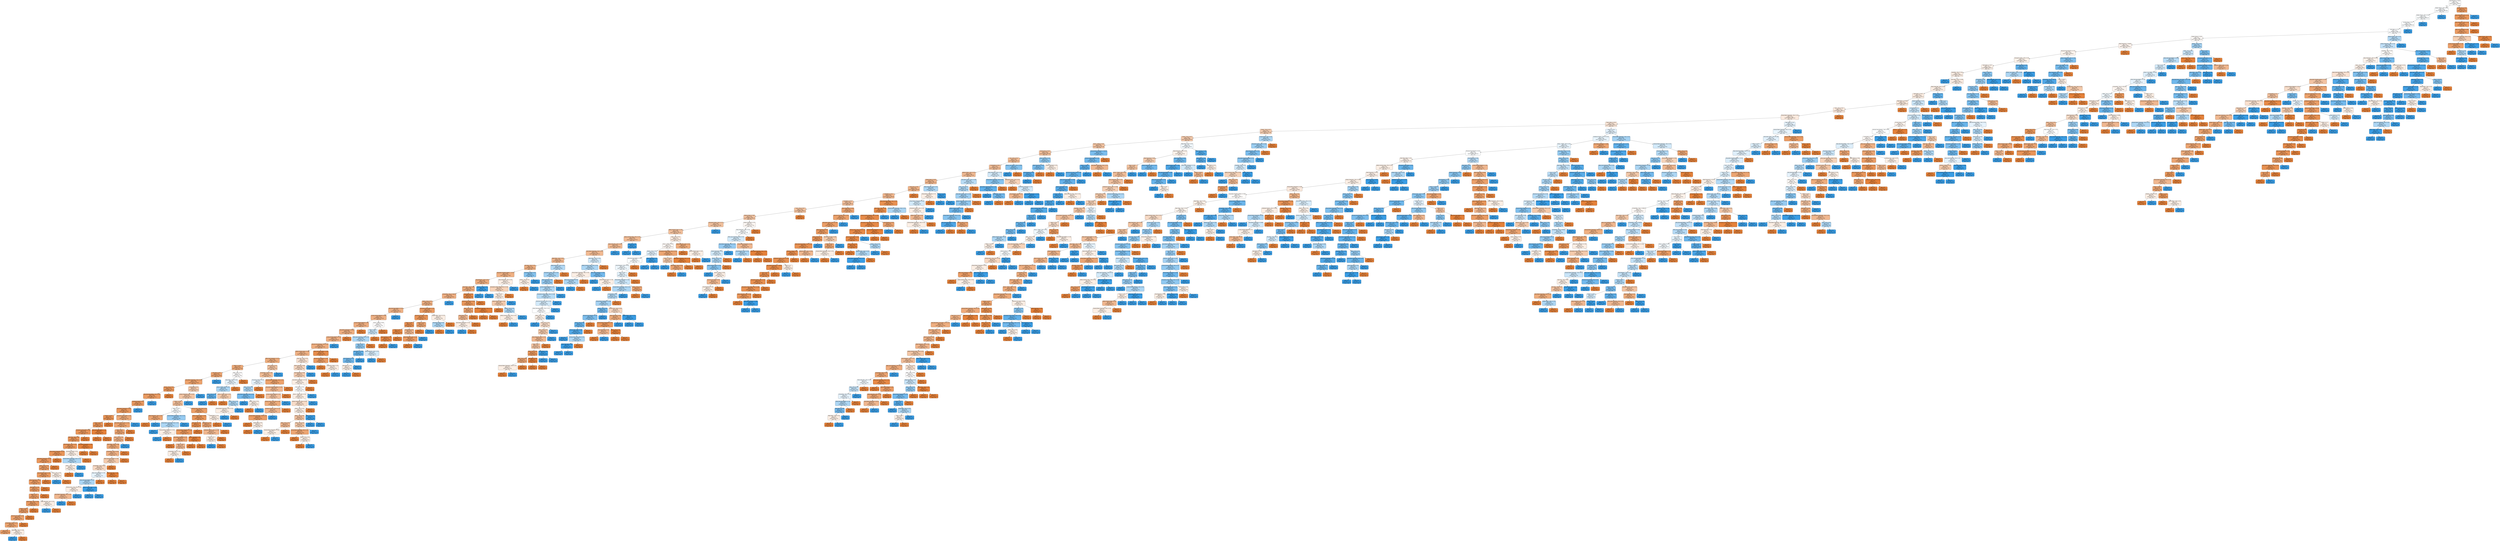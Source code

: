 digraph Tree {
node [shape=box, style="filled, rounded", color="black", fontname=helvetica] ;
edge [fontname=helvetica] ;
0 [label="Food_Wrappers <= 30.47\ngini = 0.5\nsamples = 2097\nvalue = [1048.5, 1048.5]\nclass = Yes", fillcolor="#ffffff"] ;
1 [label="Rubber_Gloves___Flux <= 0.0\ngini = 0.5\nsamples = 2059\nvalue = [1015.06, 1041.98]\nclass = Yes", fillcolor="#fafcfe"] ;
0 -> 1 [labeldistance=2.5, labelangle=45, headlabel="True"] ;
2 [label="Rubber_Gloves___Flux <= 0.0\ngini = 0.5\nsamples = 2056\nvalue = [1015.06, 1039.18]\nclass = Yes", fillcolor="#fafdfe"] ;
1 -> 2 ;
3 [label="F6_Pack_Rings <= 4.3\ngini = 0.5\nsamples = 2053\nvalue = [1015.06, 1036.38]\nclass = Yes", fillcolor="#fbfdfe"] ;
2 -> 3 ;
4 [label="Cloth_Fabric <= 2.21\ngini = 0.5\nsamples = 2050\nvalue = [1015.06, 1033.59]\nclass = Yes", fillcolor="#fbfdff"] ;
3 -> 4 ;
5 [label="Rubber_Gloves <= 0.94\ngini = 0.5\nsamples = 1807\nvalue = [923.37, 886.33]\nclass = No", fillcolor="#fefaf7"] ;
4 -> 5 ;
6 [label="Metal_Fragments <= 186.09\ngini = 0.5\nsamples = 1656\nvalue = [871.59, 790.34]\nclass = No", fillcolor="#fdf3ed"] ;
5 -> 6 ;
7 [label="Personal_Care_Products <= 7.14\ngini = 0.5\nsamples = 1652\nvalue = [867.28, 790.34]\nclass = No", fillcolor="#fdf4ed"] ;
6 -> 7 ;
8 [label="Processed_Lumber___Flux <= 3.8\ngini = 0.5\nsamples = 1622\nvalue = [859.73, 768.9]\nclass = No", fillcolor="#fcf2ea"] ;
7 -> 8 ;
9 [label="Cloth_Fabric <= 1.97\ngini = 0.5\nsamples = 1615\nvalue = [858.65, 763.31]\nclass = No", fillcolor="#fcf1e9"] ;
8 -> 9 ;
10 [label="Cigarettes___Flux <= -0.0\ngini = 0.5\nsamples = 1561\nvalue = [843.55, 726.03]\nclass = No", fillcolor="#fbede3"] ;
9 -> 10 ;
11 [label="gini = 0.0\nsamples = 2\nvalue = [0.0, 1.86]\nclass = Yes", fillcolor="#399de5"] ;
10 -> 11 ;
12 [label="Cloth_Fabric___Flux <= 8.48\ngini = 0.5\nsamples = 1559\nvalue = [843.55, 724.16]\nclass = No", fillcolor="#fbede3"] ;
10 -> 12 ;
13 [label="Plastic_Rope_Net___Flux <= 0.0\ngini = 0.5\nsamples = 1557\nvalue = [843.55, 722.3]\nclass = No", fillcolor="#fbede3"] ;
12 -> 13 ;
14 [label="Cloth_Fabric <= 0.57\ngini = 0.5\nsamples = 1550\nvalue = [842.47, 716.71]\nclass = No", fillcolor="#fbece1"] ;
13 -> 14 ;
15 [label="Metal_Other <= 137.68\ngini = 0.5\nsamples = 1444\nvalue = [798.24, 656.13]\nclass = No", fillcolor="#fae9dc"] ;
14 -> 15 ;
16 [label="Tires___Flux <= 0.0\ngini = 0.5\nsamples = 1439\nvalue = [792.85, 656.13]\nclass = No", fillcolor="#fbe9dd"] ;
15 -> 16 ;
17 [label="Filmed_Plastic_Fragments___Flux <= 0.0\ngini = 0.5\nsamples = 1434\nvalue = [787.45, 656.13]\nclass = No", fillcolor="#fbeade"] ;
16 -> 17 ;
18 [label="Plastic_Other <= 0.84\ngini = 0.49\nsamples = 1245\nvalue = [700.08, 555.47]\nclass = No", fillcolor="#fae5d6"] ;
17 -> 18 ;
19 [label="Straws___Flux <= 0.0\ngini = 0.47\nsamples = 719\nvalue = [459.53, 273.08]\nclass = No", fillcolor="#f4ccaf"] ;
18 -> 19 ;
20 [label="Straws___Flux <= 0.0\ngini = 0.46\nsamples = 698\nvalue = [451.98, 260.03]\nclass = No", fillcolor="#f4c9ab"] ;
19 -> 20 ;
21 [label="Buoys___Floats <= 1.62\ngini = 0.45\nsamples = 615\nvalue = [412.06, 217.16]\nclass = No", fillcolor="#f3c3a1"] ;
20 -> 21 ;
22 [label="Aerosol_Cans <= 0.22\ngini = 0.44\nsamples = 588\nvalue = [405.59, 197.58]\nclass = No", fillcolor="#f2be99"] ;
21 -> 22 ;
23 [label="Jars___Flux <= 0.0\ngini = 0.44\nsamples = 577\nvalue = [402.36, 190.13]\nclass = No", fillcolor="#f1bd97"] ;
22 -> 23 ;
24 [label="Unclassified <= 0.34\ngini = 0.43\nsamples = 573\nvalue = [401.28, 187.33]\nclass = No", fillcolor="#f1bc95"] ;
23 -> 24 ;
25 [label="Balloons_Mylar___Flux <= 0.0\ngini = 0.43\nsamples = 558\nvalue = [394.81, 178.94]\nclass = No", fillcolor="#f1ba93"] ;
24 -> 25 ;
26 [label="Rubber_Other <= 0.34\ngini = 0.42\nsamples = 530\nvalue = [384.02, 162.17]\nclass = No", fillcolor="#f0b68d"] ;
25 -> 26 ;
27 [label="Cigar_Tips <= 1.86\ngini = 0.41\nsamples = 521\nvalue = [380.78, 156.58]\nclass = No", fillcolor="#f0b58a"] ;
26 -> 27 ;
28 [label="Cigarettes <= 1.65\ngini = 0.42\nsamples = 512\nvalue = [371.07, 156.58]\nclass = No", fillcolor="#f0b68d"] ;
27 -> 28 ;
29 [label="Cigarettes <= 0.37\ngini = 0.44\nsamples = 436\nvalue = [298.8, 148.19]\nclass = No", fillcolor="#f2bf9b"] ;
28 -> 29 ;
30 [label="Cups___Flux <= 0.0\ngini = 0.45\nsamples = 396\nvalue = [266.44, 138.87]\nclass = No", fillcolor="#f3c3a0"] ;
29 -> 30 ;
31 [label="Balloons_Mylar <= 0.85\ngini = 0.45\nsamples = 394\nvalue = [264.28, 138.87]\nclass = No", fillcolor="#f3c3a1"] ;
30 -> 31 ;
32 [label="Processed_Lumber___Flux <= 2.3\ngini = 0.45\nsamples = 371\nvalue = [252.42, 127.68]\nclass = No", fillcolor="#f2c19d"] ;
31 -> 32 ;
33 [label="Bottle_Container_Caps <= 2.03\ngini = 0.45\nsamples = 370\nvalue = [252.42, 126.75]\nclass = No", fillcolor="#f2c09c"] ;
32 -> 33 ;
34 [label="Bottle_Container_Caps___Flux <= 0.0\ngini = 0.43\nsamples = 317\nvalue = [223.29, 102.52]\nclass = No", fillcolor="#f1bb94"] ;
33 -> 34 ;
35 [label="Plastic_Rope_Net___Flux <= 0.0\ngini = 0.43\nsamples = 315\nvalue = [223.29, 100.66]\nclass = No", fillcolor="#f1ba92"] ;
34 -> 35 ;
36 [label="Hard_Plastic_Fragments___Flux <= 0.0\ngini = 0.43\nsamples = 314\nvalue = [223.29, 99.72]\nclass = No", fillcolor="#f1b991"] ;
35 -> 36 ;
37 [label="Metal_Other___Flux <= 0.0\ngini = 0.42\nsamples = 304\nvalue = [218.98, 94.13]\nclass = No", fillcolor="#f0b78e"] ;
36 -> 37 ;
38 [label="Flip_Flops___Flux <= 0.0\ngini = 0.4\nsamples = 281\nvalue = [210.35, 80.15]\nclass = No", fillcolor="#efb184"] ;
37 -> 38 ;
39 [label="Disposable_Cigarette_Lighters__ <= 0.0\ngini = 0.39\nsamples = 277\nvalue = [209.27, 77.36]\nclass = No", fillcolor="#efb082"] ;
38 -> 39 ;
40 [label="Food_Wrappers___Flux <= 0.0\ngini = 0.39\nsamples = 269\nvalue = [204.95, 73.63]\nclass = No", fillcolor="#eeae80"] ;
39 -> 40 ;
41 [label="Cloth_Fabric___Flux <= 0.8\ngini = 0.38\nsamples = 267\nvalue = [204.95, 71.76]\nclass = No", fillcolor="#eead7e"] ;
40 -> 41 ;
42 [label="Unclassified___Flux <= 164.52\ngini = 0.39\nsamples = 255\nvalue = [193.09, 70.83]\nclass = No", fillcolor="#efaf82"] ;
41 -> 42 ;
43 [label="Plastic___Flux <= 0.0\ngini = 0.39\nsamples = 254\nvalue = [193.09, 69.9]\nclass = No", fillcolor="#eeaf81"] ;
42 -> 43 ;
44 [label="Glass_Beverage_Bottles <= 2.18\ngini = 0.4\nsamples = 223\nvalue = [166.12, 64.31]\nclass = No", fillcolor="#efb286"] ;
43 -> 44 ;
45 [label="Lumber_Building_Material <= 0.39\ngini = 0.4\nsamples = 222\nvalue = [166.12, 63.38]\nclass = No", fillcolor="#efb185"] ;
44 -> 45 ;
46 [label="Lumber_Building_Material <= 0.0\ngini = 0.39\nsamples = 207\nvalue = [158.57, 55.92]\nclass = No", fillcolor="#eead7f"] ;
45 -> 46 ;
47 [label="Hard_Plastic_Fragments <= 26.54\ngini = 0.39\nsamples = 204\nvalue = [155.33, 55.92]\nclass = No", fillcolor="#eeae80"] ;
46 -> 47 ;
48 [label="Lumber_Building_Material <= 0.0\ngini = 0.4\nsamples = 199\nvalue = [149.94, 55.92]\nclass = No", fillcolor="#efb083"] ;
47 -> 48 ;
49 [label="Personal_Care_Products___Flux <= 0.0\ngini = 0.39\nsamples = 197\nvalue = [149.94, 54.06]\nclass = No", fillcolor="#eeae80"] ;
48 -> 49 ;
50 [label="Bottle_Container_Caps <= 1.86\ngini = 0.4\nsamples = 187\nvalue = [140.23, 53.12]\nclass = No", fillcolor="#efb184"] ;
49 -> 50 ;
51 [label="Other_Jugs_Containers <= 0.71\ngini = 0.38\nsamples = 168\nvalue = [129.44, 44.74]\nclass = No", fillcolor="#eead7d"] ;
50 -> 51 ;
52 [label="Plastic <= 12.02\ngini = 0.37\nsamples = 147\nvalue = [115.42, 37.28]\nclass = No", fillcolor="#edaa79"] ;
51 -> 52 ;
53 [label="Flip_Flops <= 0.9\ngini = 0.34\nsamples = 132\nvalue = [107.87, 29.82]\nclass = No", fillcolor="#eca470"] ;
52 -> 53 ;
54 [label="Hard_Plastic_Fragments___Flux <= 0.0\ngini = 0.33\nsamples = 130\nvalue = [107.87, 27.96]\nclass = No", fillcolor="#eca26c"] ;
53 -> 54 ;
55 [label="Straws___Flux <= 0.0\ngini = 0.27\nsamples = 103\nvalue = [90.61, 17.71]\nclass = No", fillcolor="#ea9a60"] ;
54 -> 55 ;
56 [label="Glass_Beverage_Bottles___Flux <= 0.0\ngini = 0.28\nsamples = 99\nvalue = [86.3, 17.71]\nclass = No", fillcolor="#ea9b62"] ;
55 -> 56 ;
57 [label="Cardboard_Cartons <= 0.0\ngini = 0.27\nsamples = 98\nvalue = [86.3, 16.78]\nclass = No", fillcolor="#ea995f"] ;
56 -> 57 ;
58 [label="Hard_Plastic_Fragments <= 1.81\ngini = 0.26\nsamples = 97\nvalue = [86.3, 15.84]\nclass = No", fillcolor="#ea985d"] ;
57 -> 58 ;
59 [label="Rubber <= 0.63\ngini = 0.23\nsamples = 75\nvalue = [69.04, 10.25]\nclass = No", fillcolor="#e99456"] ;
58 -> 59 ;
60 [label="Plastic <= 9.47\ngini = 0.23\nsamples = 72\nvalue = [65.8, 10.25]\nclass = No", fillcolor="#e99558"] ;
59 -> 60 ;
61 [label="Processed_Lumber_Other <= 0.0\ngini = 0.24\nsamples = 68\nvalue = [61.49, 10.25]\nclass = No", fillcolor="#e9965a"] ;
60 -> 61 ;
62 [label="Cigar_Tips___Flux <= 0.0\ngini = 0.25\nsamples = 67\nvalue = [60.41, 10.25]\nclass = No", fillcolor="#e9965b"] ;
61 -> 62 ;
63 [label="Food_Wrappers___Flux <= 0.0\ngini = 0.25\nsamples = 65\nvalue = [58.25, 10.25]\nclass = No", fillcolor="#ea975c"] ;
62 -> 63 ;
64 [label="Filmed_Plastic_Fragments <= 0.24\ngini = 0.23\nsamples = 61\nvalue = [56.09, 8.39]\nclass = No", fillcolor="#e99457"] ;
63 -> 64 ;
65 [label="Hard_Plastic_Fragments <= 0.69\ngini = 0.26\nsamples = 53\nvalue = [47.46, 8.39]\nclass = No", fillcolor="#ea975c"] ;
64 -> 65 ;
66 [label="Plastic___Flux <= 0.0\ngini = 0.3\nsamples = 44\nvalue = [37.75, 8.39]\nclass = No", fillcolor="#eb9d65"] ;
65 -> 66 ;
67 [label="Food_Wrappers___Flux <= 0.0\ngini = 0.28\nsamples = 42\nvalue = [36.68, 7.46]\nclass = No", fillcolor="#ea9b61"] ;
66 -> 67 ;
68 [label="Metal_Fragments <= 0.78\ngini = 0.29\nsamples = 40\nvalue = [34.52, 7.46]\nclass = No", fillcolor="#eb9c64"] ;
67 -> 68 ;
69 [label="Total_Debris <= 2.67\ngini = 0.3\nsamples = 39\nvalue = [33.44, 7.46]\nclass = No", fillcolor="#eb9d65"] ;
68 -> 69 ;
70 [label="Plastic <= 2.4\ngini = 0.3\nsamples = 38\nvalue = [32.36, 7.46]\nclass = No", fillcolor="#eb9e67"] ;
69 -> 70 ;
71 [label="Towels_Rags___Flux <= 0.65\ngini = 0.29\nsamples = 36\nvalue = [31.28, 6.52]\nclass = No", fillcolor="#ea9b62"] ;
70 -> 71 ;
72 [label="Plastic <= 0.03\ngini = 0.29\nsamples = 35\nvalue = [30.2, 6.52]\nclass = No", fillcolor="#eb9c64"] ;
71 -> 72 ;
73 [label="Aluminum_Tin_Cans <= 0.53\ngini = 0.33\nsamples = 30\nvalue = [24.81, 6.52]\nclass = No", fillcolor="#eca26d"] ;
72 -> 73 ;
74 [label="Unclassified___Flux <= 0.71\ngini = 0.34\nsamples = 29\nvalue = [23.73, 6.52]\nclass = No", fillcolor="#eca46f"] ;
73 -> 74 ;
75 [label="gini = 0.32\nsamples = 27\nvalue = [22.65, 5.59]\nclass = No", fillcolor="#eba06a"] ;
74 -> 75 ;
76 [label="Paper_Bags___Flux <= 1.58\ngini = 0.5\nsamples = 2\nvalue = [1.08, 0.93]\nclass = No", fillcolor="#fbeee4"] ;
74 -> 76 ;
77 [label="gini = 0.0\nsamples = 1\nvalue = [0.0, 0.93]\nclass = Yes", fillcolor="#399de5"] ;
76 -> 77 ;
78 [label="gini = 0.0\nsamples = 1\nvalue = [1.08, 0.0]\nclass = No", fillcolor="#e58139"] ;
76 -> 78 ;
79 [label="gini = 0.0\nsamples = 1\nvalue = [1.08, 0.0]\nclass = No", fillcolor="#e58139"] ;
73 -> 79 ;
80 [label="gini = 0.0\nsamples = 5\nvalue = [5.39, 0.0]\nclass = No", fillcolor="#e58139"] ;
72 -> 80 ;
81 [label="gini = 0.0\nsamples = 1\nvalue = [1.08, 0.0]\nclass = No", fillcolor="#e58139"] ;
71 -> 81 ;
82 [label="Plastic_Rope_Net___Flux <= 0.0\ngini = 0.5\nsamples = 2\nvalue = [1.08, 0.93]\nclass = No", fillcolor="#fbeee4"] ;
70 -> 82 ;
83 [label="gini = 0.0\nsamples = 1\nvalue = [0.0, 0.93]\nclass = Yes", fillcolor="#399de5"] ;
82 -> 83 ;
84 [label="gini = 0.0\nsamples = 1\nvalue = [1.08, 0.0]\nclass = No", fillcolor="#e58139"] ;
82 -> 84 ;
85 [label="gini = 0.0\nsamples = 1\nvalue = [1.08, 0.0]\nclass = No", fillcolor="#e58139"] ;
69 -> 85 ;
86 [label="gini = 0.0\nsamples = 1\nvalue = [1.08, 0.0]\nclass = No", fillcolor="#e58139"] ;
68 -> 86 ;
87 [label="gini = 0.0\nsamples = 2\nvalue = [2.16, 0.0]\nclass = No", fillcolor="#e58139"] ;
67 -> 87 ;
88 [label="Cups___Flux <= 0.0\ngini = 0.5\nsamples = 2\nvalue = [1.08, 0.93]\nclass = No", fillcolor="#fbeee4"] ;
66 -> 88 ;
89 [label="gini = 0.0\nsamples = 1\nvalue = [0.0, 0.93]\nclass = Yes", fillcolor="#399de5"] ;
88 -> 89 ;
90 [label="gini = 0.0\nsamples = 1\nvalue = [1.08, 0.0]\nclass = No", fillcolor="#e58139"] ;
88 -> 90 ;
91 [label="gini = 0.0\nsamples = 9\nvalue = [9.71, 0.0]\nclass = No", fillcolor="#e58139"] ;
65 -> 91 ;
92 [label="gini = 0.0\nsamples = 8\nvalue = [8.63, 0.0]\nclass = No", fillcolor="#e58139"] ;
64 -> 92 ;
93 [label="Processed_Lumber <= 0.0\ngini = 0.5\nsamples = 4\nvalue = [2.16, 1.86]\nclass = No", fillcolor="#fbeee4"] ;
63 -> 93 ;
94 [label="Foamed_Plastic_Fragments___Flux <= 0.0\ngini = 0.46\nsamples = 3\nvalue = [1.08, 1.86]\nclass = Yes", fillcolor="#acd6f4"] ;
93 -> 94 ;
95 [label="Plastic___Flux <= 0.0\ngini = 0.5\nsamples = 2\nvalue = [1.08, 0.93]\nclass = No", fillcolor="#fbeee4"] ;
94 -> 95 ;
96 [label="gini = 0.0\nsamples = 1\nvalue = [1.08, 0.0]\nclass = No", fillcolor="#e58139"] ;
95 -> 96 ;
97 [label="gini = -0.0\nsamples = 1\nvalue = [0.0, 0.93]\nclass = Yes", fillcolor="#399de5"] ;
95 -> 97 ;
98 [label="gini = -0.0\nsamples = 1\nvalue = [0.0, 0.93]\nclass = Yes", fillcolor="#399de5"] ;
94 -> 98 ;
99 [label="gini = 0.0\nsamples = 1\nvalue = [1.08, 0.0]\nclass = No", fillcolor="#e58139"] ;
93 -> 99 ;
100 [label="Hard_Plastic_Fragments <= 0.25\ngini = 0.0\nsamples = 2\nvalue = [2.16, 0.0]\nclass = No", fillcolor="#e58139"] ;
62 -> 100 ;
101 [label="gini = 0.0\nsamples = 1\nvalue = [1.08, 0.0]\nclass = No", fillcolor="#e58139"] ;
100 -> 101 ;
102 [label="gini = 0.0\nsamples = 1\nvalue = [1.08, 0.0]\nclass = No", fillcolor="#e58139"] ;
100 -> 102 ;
103 [label="gini = 0.0\nsamples = 1\nvalue = [1.08, 0.0]\nclass = No", fillcolor="#e58139"] ;
61 -> 103 ;
104 [label="Plastic_Beverage_Bottles <= 1.8\ngini = 0.0\nsamples = 4\nvalue = [4.31, 0.0]\nclass = No", fillcolor="#e58139"] ;
60 -> 104 ;
105 [label="gini = 0.0\nsamples = 2\nvalue = [2.16, 0.0]\nclass = No", fillcolor="#e58139"] ;
104 -> 105 ;
106 [label="gini = 0.0\nsamples = 2\nvalue = [2.16, 0.0]\nclass = No", fillcolor="#e58139"] ;
104 -> 106 ;
107 [label="gini = 0.0\nsamples = 3\nvalue = [3.24, 0.0]\nclass = No", fillcolor="#e58139"] ;
59 -> 107 ;
108 [label="Processed_Lumber_Other <= 0.0\ngini = 0.37\nsamples = 22\nvalue = [17.26, 5.59]\nclass = No", fillcolor="#edaa79"] ;
58 -> 108 ;
109 [label="Cloth_Fabric_Other___Flux <= 0.13\ngini = 0.33\nsamples = 21\nvalue = [17.26, 4.66]\nclass = No", fillcolor="#eca36e"] ;
108 -> 109 ;
110 [label="Metal <= 0.31\ngini = 0.35\nsamples = 20\nvalue = [16.18, 4.66]\nclass = No", fillcolor="#eca572"] ;
109 -> 110 ;
111 [label="Glass___Flux <= 0.0\ngini = 0.4\nsamples = 16\nvalue = [11.87, 4.66]\nclass = No", fillcolor="#efb287"] ;
110 -> 111 ;
112 [label="Paper_Bags___Flux <= 0.85\ngini = 0.36\nsamples = 15\nvalue = [11.87, 3.73]\nclass = No", fillcolor="#eda977"] ;
111 -> 112 ;
113 [label="Unclassified___Flux <= 6.07\ngini = 0.4\nsamples = 13\nvalue = [9.71, 3.73]\nclass = No", fillcolor="#efb185"] ;
112 -> 113 ;
114 [label="Plastic_Beverage_Bottles <= 3.04\ngini = 0.46\nsamples = 10\nvalue = [6.47, 3.73]\nclass = No", fillcolor="#f4caab"] ;
113 -> 114 ;
115 [label="Unclassified___Flux <= 2.12\ngini = 0.48\nsamples = 9\nvalue = [5.39, 3.73]\nclass = No", fillcolor="#f7d8c2"] ;
114 -> 115 ;
116 [label="Paper_and_Cardboard <= 1.55\ngini = 0.5\nsamples = 7\nvalue = [3.24, 3.73]\nclass = Yes", fillcolor="#e5f2fc"] ;
115 -> 116 ;
117 [label="Plastic_Beverage_Bottles <= 0.15\ngini = 0.46\nsamples = 6\nvalue = [2.16, 3.73]\nclass = Yes", fillcolor="#acd6f4"] ;
116 -> 117 ;
118 [label="Fishing_Lures___Line___Flux <= 0.0\ngini = 0.5\nsamples = 4\nvalue = [2.16, 1.86]\nclass = No", fillcolor="#fbeee4"] ;
117 -> 118 ;
119 [label="Hard_Plastic_Fragments___Flux <= 0.0\ngini = 0.42\nsamples = 3\nvalue = [2.16, 0.93]\nclass = No", fillcolor="#f0b78f"] ;
118 -> 119 ;
120 [label="gini = 0.0\nsamples = 1\nvalue = [0.0, 0.93]\nclass = Yes", fillcolor="#399de5"] ;
119 -> 120 ;
121 [label="gini = 0.0\nsamples = 2\nvalue = [2.16, 0.0]\nclass = No", fillcolor="#e58139"] ;
119 -> 121 ;
122 [label="gini = -0.0\nsamples = 1\nvalue = [0.0, 0.93]\nclass = Yes", fillcolor="#399de5"] ;
118 -> 122 ;
123 [label="Bottle_Container_Caps <= 0.03\ngini = 0.0\nsamples = 2\nvalue = [0.0, 1.86]\nclass = Yes", fillcolor="#399de5"] ;
117 -> 123 ;
124 [label="gini = 0.0\nsamples = 1\nvalue = [0.0, 0.93]\nclass = Yes", fillcolor="#399de5"] ;
123 -> 124 ;
125 [label="gini = 0.0\nsamples = 1\nvalue = [0.0, 0.93]\nclass = Yes", fillcolor="#399de5"] ;
123 -> 125 ;
126 [label="gini = 0.0\nsamples = 1\nvalue = [1.08, 0.0]\nclass = No", fillcolor="#e58139"] ;
116 -> 126 ;
127 [label="Plastic_Rope_Net <= 0.45\ngini = 0.0\nsamples = 2\nvalue = [2.16, 0.0]\nclass = No", fillcolor="#e58139"] ;
115 -> 127 ;
128 [label="gini = 0.0\nsamples = 1\nvalue = [1.08, 0.0]\nclass = No", fillcolor="#e58139"] ;
127 -> 128 ;
129 [label="gini = 0.0\nsamples = 1\nvalue = [1.08, 0.0]\nclass = No", fillcolor="#e58139"] ;
127 -> 129 ;
130 [label="gini = 0.0\nsamples = 1\nvalue = [1.08, 0.0]\nclass = No", fillcolor="#e58139"] ;
114 -> 130 ;
131 [label="gini = 0.0\nsamples = 3\nvalue = [3.24, 0.0]\nclass = No", fillcolor="#e58139"] ;
113 -> 131 ;
132 [label="gini = 0.0\nsamples = 2\nvalue = [2.16, 0.0]\nclass = No", fillcolor="#e58139"] ;
112 -> 132 ;
133 [label="gini = 0.0\nsamples = 1\nvalue = [0.0, 0.93]\nclass = Yes", fillcolor="#399de5"] ;
111 -> 133 ;
134 [label="gini = -0.0\nsamples = 4\nvalue = [4.31, 0.0]\nclass = No", fillcolor="#e58139"] ;
110 -> 134 ;
135 [label="gini = 0.0\nsamples = 1\nvalue = [1.08, 0.0]\nclass = No", fillcolor="#e58139"] ;
109 -> 135 ;
136 [label="gini = -0.0\nsamples = 1\nvalue = [0.0, 0.93]\nclass = Yes", fillcolor="#399de5"] ;
108 -> 136 ;
137 [label="gini = 0.0\nsamples = 1\nvalue = [0.0, 0.93]\nclass = Yes", fillcolor="#399de5"] ;
57 -> 137 ;
138 [label="gini = 0.0\nsamples = 1\nvalue = [0.0, 0.93]\nclass = Yes", fillcolor="#399de5"] ;
56 -> 138 ;
139 [label="gini = 0.0\nsamples = 4\nvalue = [4.31, 0.0]\nclass = No", fillcolor="#e58139"] ;
55 -> 139 ;
140 [label="Unclassified <= 0.0\ngini = 0.47\nsamples = 27\nvalue = [17.26, 10.25]\nclass = No", fillcolor="#f4ccaf"] ;
54 -> 140 ;
141 [label="Rubber_Fragments___Flux <= 0.07\ngini = 0.46\nsamples = 26\nvalue = [17.26, 9.32]\nclass = No", fillcolor="#f3c5a4"] ;
140 -> 141 ;
142 [label="Plastic <= 5.99\ngini = 0.44\nsamples = 25\nvalue = [17.26, 8.39]\nclass = No", fillcolor="#f2be99"] ;
141 -> 142 ;
143 [label="Plastic <= 3.29\ngini = 0.5\nsamples = 11\nvalue = [5.39, 5.59]\nclass = Yes", fillcolor="#f8fcfe"] ;
142 -> 143 ;
144 [label="Metal_Fragments___Flux <= 0.0\ngini = 0.35\nsamples = 4\nvalue = [3.24, 0.93]\nclass = No", fillcolor="#eca572"] ;
143 -> 144 ;
145 [label="gini = 0.0\nsamples = 3\nvalue = [3.24, 0.0]\nclass = No", fillcolor="#e58139"] ;
144 -> 145 ;
146 [label="gini = -0.0\nsamples = 1\nvalue = [0.0, 0.93]\nclass = Yes", fillcolor="#399de5"] ;
144 -> 146 ;
147 [label="Foamed_Plastic_Fragments___Flux <= 0.0\ngini = 0.43\nsamples = 7\nvalue = [2.16, 4.66]\nclass = Yes", fillcolor="#95caf1"] ;
143 -> 147 ;
148 [label="Filmed_Plastic_Fragments___Flux <= 0.0\ngini = 0.46\nsamples = 6\nvalue = [2.16, 3.73]\nclass = Yes", fillcolor="#acd6f4"] ;
147 -> 148 ;
149 [label="gini = 0.0\nsamples = 2\nvalue = [0.0, 1.86]\nclass = Yes", fillcolor="#399de5"] ;
148 -> 149 ;
150 [label="Foamed_Plastic_Fragments <= 0.55\ngini = 0.5\nsamples = 4\nvalue = [2.16, 1.86]\nclass = No", fillcolor="#fbeee4"] ;
148 -> 150 ;
151 [label="gini = 0.0\nsamples = 2\nvalue = [0.0, 1.86]\nclass = Yes", fillcolor="#399de5"] ;
150 -> 151 ;
152 [label="gini = 0.0\nsamples = 2\nvalue = [2.16, 0.0]\nclass = No", fillcolor="#e58139"] ;
150 -> 152 ;
153 [label="gini = 0.0\nsamples = 1\nvalue = [0.0, 0.93]\nclass = Yes", fillcolor="#399de5"] ;
147 -> 153 ;
154 [label="Fishing_Lures___Line___Flux <= 0.0\ngini = 0.31\nsamples = 14\nvalue = [11.87, 2.8]\nclass = No", fillcolor="#eb9f68"] ;
142 -> 154 ;
155 [label="Bottle_Container_Caps <= 0.63\ngini = 0.25\nsamples = 12\nvalue = [10.79, 1.86]\nclass = No", fillcolor="#e9975b"] ;
154 -> 155 ;
156 [label="Cloth_Fabric <= 0.0\ngini = 0.2\nsamples = 8\nvalue = [7.55, 0.93]\nclass = No", fillcolor="#e89151"] ;
155 -> 156 ;
157 [label="Foamed_Plastic_Fragments <= 1.95\ngini = 0.25\nsamples = 6\nvalue = [5.39, 0.93]\nclass = No", fillcolor="#e9975b"] ;
156 -> 157 ;
158 [label="Hard_Plastic_Fragments <= 3.7\ngini = 0.35\nsamples = 4\nvalue = [3.24, 0.93]\nclass = No", fillcolor="#eca572"] ;
157 -> 158 ;
159 [label="gini = 0.0\nsamples = 1\nvalue = [1.08, 0.0]\nclass = No", fillcolor="#e58139"] ;
158 -> 159 ;
160 [label="Metal <= 0.48\ngini = 0.42\nsamples = 3\nvalue = [2.16, 0.93]\nclass = No", fillcolor="#f0b78f"] ;
158 -> 160 ;
161 [label="Unclassified___Flux <= 7.91\ngini = 0.5\nsamples = 2\nvalue = [1.08, 0.93]\nclass = No", fillcolor="#fbeee4"] ;
160 -> 161 ;
162 [label="gini = 0.0\nsamples = 1\nvalue = [1.08, 0.0]\nclass = No", fillcolor="#e58139"] ;
161 -> 162 ;
163 [label="gini = -0.0\nsamples = 1\nvalue = [0.0, 0.93]\nclass = Yes", fillcolor="#399de5"] ;
161 -> 163 ;
164 [label="gini = 0.0\nsamples = 1\nvalue = [1.08, 0.0]\nclass = No", fillcolor="#e58139"] ;
160 -> 164 ;
165 [label="Rubber_Fragments <= 0.0\ngini = 0.0\nsamples = 2\nvalue = [2.16, 0.0]\nclass = No", fillcolor="#e58139"] ;
157 -> 165 ;
166 [label="gini = 0.0\nsamples = 1\nvalue = [1.08, 0.0]\nclass = No", fillcolor="#e58139"] ;
165 -> 166 ;
167 [label="gini = 0.0\nsamples = 1\nvalue = [1.08, 0.0]\nclass = No", fillcolor="#e58139"] ;
165 -> 167 ;
168 [label="gini = 0.0\nsamples = 2\nvalue = [2.16, 0.0]\nclass = No", fillcolor="#e58139"] ;
156 -> 168 ;
169 [label="Total_Debris <= 0.0\ngini = 0.35\nsamples = 4\nvalue = [3.24, 0.93]\nclass = No", fillcolor="#eca572"] ;
155 -> 169 ;
170 [label="Cardboard_Cartons___Flux <= 1.18\ngini = 0.42\nsamples = 3\nvalue = [2.16, 0.93]\nclass = No", fillcolor="#f0b78f"] ;
169 -> 170 ;
171 [label="Straws <= 0.5\ngini = 0.5\nsamples = 2\nvalue = [1.08, 0.93]\nclass = No", fillcolor="#fbeee4"] ;
170 -> 171 ;
172 [label="gini = 0.0\nsamples = 1\nvalue = [0.0, 0.93]\nclass = Yes", fillcolor="#399de5"] ;
171 -> 172 ;
173 [label="gini = 0.0\nsamples = 1\nvalue = [1.08, 0.0]\nclass = No", fillcolor="#e58139"] ;
171 -> 173 ;
174 [label="gini = 0.0\nsamples = 1\nvalue = [1.08, 0.0]\nclass = No", fillcolor="#e58139"] ;
170 -> 174 ;
175 [label="gini = 0.0\nsamples = 1\nvalue = [1.08, 0.0]\nclass = No", fillcolor="#e58139"] ;
169 -> 175 ;
176 [label="Total_Debris <= 0.0\ngini = 0.5\nsamples = 2\nvalue = [1.08, 0.93]\nclass = No", fillcolor="#fbeee4"] ;
154 -> 176 ;
177 [label="gini = 0.0\nsamples = 1\nvalue = [1.08, 0.0]\nclass = No", fillcolor="#e58139"] ;
176 -> 177 ;
178 [label="gini = -0.0\nsamples = 1\nvalue = [0.0, 0.93]\nclass = Yes", fillcolor="#399de5"] ;
176 -> 178 ;
179 [label="gini = -0.0\nsamples = 1\nvalue = [0.0, 0.93]\nclass = Yes", fillcolor="#399de5"] ;
141 -> 179 ;
180 [label="gini = -0.0\nsamples = 1\nvalue = [0.0, 0.93]\nclass = Yes", fillcolor="#399de5"] ;
140 -> 180 ;
181 [label="gini = -0.0\nsamples = 2\nvalue = [0.0, 1.86]\nclass = Yes", fillcolor="#399de5"] ;
53 -> 181 ;
182 [label="Bags___Flux <= 0.0\ngini = 0.5\nsamples = 15\nvalue = [7.55, 7.46]\nclass = No", fillcolor="#fffdfd"] ;
52 -> 182 ;
183 [label="Paper_Bags___Flux <= 2.29\ngini = 0.5\nsamples = 14\nvalue = [6.47, 7.46]\nclass = Yes", fillcolor="#e5f2fc"] ;
182 -> 183 ;
184 [label="Buoys___Floats___Flux <= 0.0\ngini = 0.46\nsamples = 12\nvalue = [4.31, 7.46]\nclass = Yes", fillcolor="#acd6f4"] ;
183 -> 184 ;
185 [label="Glass___Flux <= 0.0\ngini = 0.27\nsamples = 7\nvalue = [1.08, 5.59]\nclass = Yes", fillcolor="#5fb0ea"] ;
184 -> 185 ;
186 [label="gini = 0.0\nsamples = 6\nvalue = [0.0, 5.59]\nclass = Yes", fillcolor="#399de5"] ;
185 -> 186 ;
187 [label="gini = 0.0\nsamples = 1\nvalue = [1.08, 0.0]\nclass = No", fillcolor="#e58139"] ;
185 -> 187 ;
188 [label="Buoys___Floats___Flux <= 0.0\ngini = 0.46\nsamples = 5\nvalue = [3.24, 1.86]\nclass = No", fillcolor="#f4caab"] ;
184 -> 188 ;
189 [label="gini = 0.0\nsamples = 2\nvalue = [2.16, 0.0]\nclass = No", fillcolor="#e58139"] ;
188 -> 189 ;
190 [label="Plastic___Flux <= 0.0\ngini = 0.46\nsamples = 3\nvalue = [1.08, 1.86]\nclass = Yes", fillcolor="#acd6f4"] ;
188 -> 190 ;
191 [label="Filmed_Plastic_Fragments___Flux <= 0.0\ngini = 0.5\nsamples = 2\nvalue = [1.08, 0.93]\nclass = No", fillcolor="#fbeee4"] ;
190 -> 191 ;
192 [label="gini = 0.0\nsamples = 1\nvalue = [0.0, 0.93]\nclass = Yes", fillcolor="#399de5"] ;
191 -> 192 ;
193 [label="gini = 0.0\nsamples = 1\nvalue = [1.08, 0.0]\nclass = No", fillcolor="#e58139"] ;
191 -> 193 ;
194 [label="gini = -0.0\nsamples = 1\nvalue = [0.0, 0.93]\nclass = Yes", fillcolor="#399de5"] ;
190 -> 194 ;
195 [label="gini = 0.0\nsamples = 2\nvalue = [2.16, 0.0]\nclass = No", fillcolor="#e58139"] ;
183 -> 195 ;
196 [label="gini = 0.0\nsamples = 1\nvalue = [1.08, 0.0]\nclass = No", fillcolor="#e58139"] ;
182 -> 196 ;
197 [label="Fabric_Pieces <= 0.0\ngini = 0.45\nsamples = 21\nvalue = [14.02, 7.46]\nclass = No", fillcolor="#f3c4a2"] ;
51 -> 197 ;
198 [label="Unclassified___Flux <= 7.38\ngini = 0.43\nsamples = 20\nvalue = [14.02, 6.52]\nclass = No", fillcolor="#f1bc95"] ;
197 -> 198 ;
199 [label="Processed_Lumber <= 0.34\ngini = 0.5\nsamples = 7\nvalue = [3.24, 3.73]\nclass = Yes", fillcolor="#e5f2fc"] ;
198 -> 199 ;
200 [label="Glass___Flux <= 0.0\ngini = 0.46\nsamples = 6\nvalue = [2.16, 3.73]\nclass = Yes", fillcolor="#acd6f4"] ;
199 -> 200 ;
201 [label="Hard_Plastic_Fragments___Flux <= 0.0\ngini = 0.35\nsamples = 5\nvalue = [1.08, 3.73]\nclass = Yes", fillcolor="#72b9ed"] ;
200 -> 201 ;
202 [label="gini = 0.0\nsamples = 3\nvalue = [0.0, 2.8]\nclass = Yes", fillcolor="#399de5"] ;
201 -> 202 ;
203 [label="Plastic___Flux <= 0.0\ngini = 0.5\nsamples = 2\nvalue = [1.08, 0.93]\nclass = No", fillcolor="#fbeee4"] ;
201 -> 203 ;
204 [label="gini = 0.0\nsamples = 1\nvalue = [1.08, 0.0]\nclass = No", fillcolor="#e58139"] ;
203 -> 204 ;
205 [label="gini = -0.0\nsamples = 1\nvalue = [0.0, 0.93]\nclass = Yes", fillcolor="#399de5"] ;
203 -> 205 ;
206 [label="gini = 0.0\nsamples = 1\nvalue = [1.08, 0.0]\nclass = No", fillcolor="#e58139"] ;
200 -> 206 ;
207 [label="gini = 0.0\nsamples = 1\nvalue = [1.08, 0.0]\nclass = No", fillcolor="#e58139"] ;
199 -> 207 ;
208 [label="Foamed_Plastic_Fragments___Flux <= 0.0\ngini = 0.33\nsamples = 13\nvalue = [10.79, 2.8]\nclass = No", fillcolor="#eca26c"] ;
198 -> 208 ;
209 [label="Disposable_Cigarette_Lighters <= 0.36\ngini = 0.42\nsamples = 9\nvalue = [6.47, 2.8]\nclass = No", fillcolor="#f0b78f"] ;
208 -> 209 ;
210 [label="Lumber_Building_Material <= 0.0\ngini = 0.45\nsamples = 8\nvalue = [5.39, 2.8]\nclass = No", fillcolor="#f2c2a0"] ;
209 -> 210 ;
211 [label="Fishing_Lures___Line___Flux <= 0.0\ngini = 0.38\nsamples = 7\nvalue = [5.39, 1.86]\nclass = No", fillcolor="#eead7d"] ;
210 -> 211 ;
212 [label="Cardboard_Cartons___Flux <= 1.13\ngini = 0.42\nsamples = 6\nvalue = [4.31, 1.86]\nclass = No", fillcolor="#f0b78f"] ;
211 -> 212 ;
213 [label="Foamed_Plastic_Fragments___Flux <= 0.0\ngini = 0.29\nsamples = 5\nvalue = [4.31, 0.93]\nclass = No", fillcolor="#eb9c64"] ;
212 -> 213 ;
214 [label="gini = 0.0\nsamples = 3\nvalue = [3.24, 0.0]\nclass = No", fillcolor="#e58139"] ;
213 -> 214 ;
215 [label="Towels_Rags <= 0.0\ngini = 0.5\nsamples = 2\nvalue = [1.08, 0.93]\nclass = No", fillcolor="#fbeee4"] ;
213 -> 215 ;
216 [label="gini = 0.0\nsamples = 1\nvalue = [1.08, 0.0]\nclass = No", fillcolor="#e58139"] ;
215 -> 216 ;
217 [label="gini = -0.0\nsamples = 1\nvalue = [0.0, 0.93]\nclass = Yes", fillcolor="#399de5"] ;
215 -> 217 ;
218 [label="gini = 0.0\nsamples = 1\nvalue = [0.0, 0.93]\nclass = Yes", fillcolor="#399de5"] ;
212 -> 218 ;
219 [label="gini = 0.0\nsamples = 1\nvalue = [1.08, 0.0]\nclass = No", fillcolor="#e58139"] ;
211 -> 219 ;
220 [label="gini = 0.0\nsamples = 1\nvalue = [0.0, 0.93]\nclass = Yes", fillcolor="#399de5"] ;
210 -> 220 ;
221 [label="gini = 0.0\nsamples = 1\nvalue = [1.08, 0.0]\nclass = No", fillcolor="#e58139"] ;
209 -> 221 ;
222 [label="gini = 0.0\nsamples = 4\nvalue = [4.31, 0.0]\nclass = No", fillcolor="#e58139"] ;
208 -> 222 ;
223 [label="gini = -0.0\nsamples = 1\nvalue = [0.0, 0.93]\nclass = Yes", fillcolor="#399de5"] ;
197 -> 223 ;
224 [label="Cigar_Tips___Flux <= 0.0\ngini = 0.49\nsamples = 19\nvalue = [10.79, 8.39]\nclass = No", fillcolor="#f9e3d3"] ;
50 -> 224 ;
225 [label="Plastic_Utensils <= 0.66\ngini = 0.48\nsamples = 18\nvalue = [10.79, 7.46]\nclass = No", fillcolor="#f7d8c2"] ;
224 -> 225 ;
226 [label="Food_Wrappers <= 0.93\ngini = 0.47\nsamples = 17\nvalue = [10.79, 6.52]\nclass = No", fillcolor="#f5cdb1"] ;
225 -> 226 ;
227 [label="Hard_Plastic_Fragments <= 17.24\ngini = 0.5\nsamples = 14\nvalue = [7.55, 6.52]\nclass = No", fillcolor="#fbeee4"] ;
226 -> 227 ;
228 [label="Cloth_Fabric <= 0.0\ngini = 0.5\nsamples = 13\nvalue = [6.47, 6.52]\nclass = Yes", fillcolor="#fdfeff"] ;
227 -> 228 ;
229 [label="Buoys___Floats___Flux <= 0.0\ngini = 0.5\nsamples = 12\nvalue = [6.47, 5.59]\nclass = No", fillcolor="#fbeee4"] ;
228 -> 229 ;
230 [label="Rubber_Fragments___Flux <= 0.21\ngini = 0.49\nsamples = 11\nvalue = [6.47, 4.66]\nclass = No", fillcolor="#f8dcc8"] ;
229 -> 230 ;
231 [label="Plastic___Flux <= 0.0\ngini = 0.5\nsamples = 10\nvalue = [5.39, 4.66]\nclass = No", fillcolor="#fbeee4"] ;
230 -> 231 ;
232 [label="Plastic___Flux <= 0.0\ngini = 0.45\nsamples = 8\nvalue = [5.39, 2.8]\nclass = No", fillcolor="#f2c2a0"] ;
231 -> 232 ;
233 [label="Metal___Flux <= 0.0\ngini = 0.42\nsamples = 3\nvalue = [2.16, 0.93]\nclass = No", fillcolor="#f0b78f"] ;
232 -> 233 ;
234 [label="Foamed_Plastic_Fragments <= 0.09\ngini = 0.5\nsamples = 2\nvalue = [1.08, 0.93]\nclass = No", fillcolor="#fbeee4"] ;
233 -> 234 ;
235 [label="gini = 0.0\nsamples = 1\nvalue = [1.08, 0.0]\nclass = No", fillcolor="#e58139"] ;
234 -> 235 ;
236 [label="gini = -0.0\nsamples = 1\nvalue = [0.0, 0.93]\nclass = Yes", fillcolor="#399de5"] ;
234 -> 236 ;
237 [label="gini = 0.0\nsamples = 1\nvalue = [1.08, 0.0]\nclass = No", fillcolor="#e58139"] ;
233 -> 237 ;
238 [label="Metal___Flux <= 0.0\ngini = 0.46\nsamples = 5\nvalue = [3.24, 1.86]\nclass = No", fillcolor="#f4caab"] ;
232 -> 238 ;
239 [label="Filmed_Plastic_Fragments___Flux <= 0.0\ngini = 0.35\nsamples = 4\nvalue = [3.24, 0.93]\nclass = No", fillcolor="#eca572"] ;
238 -> 239 ;
240 [label="gini = 0.0\nsamples = 2\nvalue = [2.16, 0.0]\nclass = No", fillcolor="#e58139"] ;
239 -> 240 ;
241 [label="Plastic___Flux <= 0.0\ngini = 0.5\nsamples = 2\nvalue = [1.08, 0.93]\nclass = No", fillcolor="#fbeee4"] ;
239 -> 241 ;
242 [label="gini = 0.0\nsamples = 1\nvalue = [1.08, 0.0]\nclass = No", fillcolor="#e58139"] ;
241 -> 242 ;
243 [label="gini = -0.0\nsamples = 1\nvalue = [0.0, 0.93]\nclass = Yes", fillcolor="#399de5"] ;
241 -> 243 ;
244 [label="gini = 0.0\nsamples = 1\nvalue = [0.0, 0.93]\nclass = Yes", fillcolor="#399de5"] ;
238 -> 244 ;
245 [label="Glass___Flux <= 0.0\ngini = 0.0\nsamples = 2\nvalue = [0.0, 1.86]\nclass = Yes", fillcolor="#399de5"] ;
231 -> 245 ;
246 [label="gini = 0.0\nsamples = 1\nvalue = [0.0, 0.93]\nclass = Yes", fillcolor="#399de5"] ;
245 -> 246 ;
247 [label="gini = 0.0\nsamples = 1\nvalue = [0.0, 0.93]\nclass = Yes", fillcolor="#399de5"] ;
245 -> 247 ;
248 [label="gini = 0.0\nsamples = 1\nvalue = [1.08, 0.0]\nclass = No", fillcolor="#e58139"] ;
230 -> 248 ;
249 [label="gini = 0.0\nsamples = 1\nvalue = [0.0, 0.93]\nclass = Yes", fillcolor="#399de5"] ;
229 -> 249 ;
250 [label="gini = 0.0\nsamples = 1\nvalue = [0.0, 0.93]\nclass = Yes", fillcolor="#399de5"] ;
228 -> 250 ;
251 [label="gini = 0.0\nsamples = 1\nvalue = [1.08, 0.0]\nclass = No", fillcolor="#e58139"] ;
227 -> 251 ;
252 [label="gini = -0.0\nsamples = 3\nvalue = [3.24, 0.0]\nclass = No", fillcolor="#e58139"] ;
226 -> 252 ;
253 [label="gini = -0.0\nsamples = 1\nvalue = [0.0, 0.93]\nclass = Yes", fillcolor="#399de5"] ;
225 -> 253 ;
254 [label="gini = -0.0\nsamples = 1\nvalue = [0.0, 0.93]\nclass = Yes", fillcolor="#399de5"] ;
224 -> 254 ;
255 [label="Plastic_Beverage_Bottles <= 0.96\ngini = 0.16\nsamples = 10\nvalue = [9.71, 0.93]\nclass = No", fillcolor="#e78d4c"] ;
49 -> 255 ;
256 [label="Personal_Care_Products <= 1.81\ngini = 0.29\nsamples = 5\nvalue = [4.31, 0.93]\nclass = No", fillcolor="#eb9c64"] ;
255 -> 256 ;
257 [label="gini = 0.0\nsamples = 3\nvalue = [3.24, 0.0]\nclass = No", fillcolor="#e58139"] ;
256 -> 257 ;
258 [label="Processed_Lumber <= 0.0\ngini = 0.5\nsamples = 2\nvalue = [1.08, 0.93]\nclass = No", fillcolor="#fbeee4"] ;
256 -> 258 ;
259 [label="gini = 0.0\nsamples = 1\nvalue = [1.08, 0.0]\nclass = No", fillcolor="#e58139"] ;
258 -> 259 ;
260 [label="gini = -0.0\nsamples = 1\nvalue = [0.0, 0.93]\nclass = Yes", fillcolor="#399de5"] ;
258 -> 260 ;
261 [label="gini = 0.0\nsamples = 5\nvalue = [5.39, 0.0]\nclass = No", fillcolor="#e58139"] ;
255 -> 261 ;
262 [label="gini = -0.0\nsamples = 2\nvalue = [0.0, 1.86]\nclass = Yes", fillcolor="#399de5"] ;
48 -> 262 ;
263 [label="gini = 0.0\nsamples = 5\nvalue = [5.39, 0.0]\nclass = No", fillcolor="#e58139"] ;
47 -> 263 ;
264 [label="gini = 0.0\nsamples = 3\nvalue = [3.24, 0.0]\nclass = No", fillcolor="#e58139"] ;
46 -> 264 ;
265 [label="Buoys___Floats <= 0.92\ngini = 0.5\nsamples = 15\nvalue = [7.55, 7.46]\nclass = No", fillcolor="#fffdfd"] ;
45 -> 265 ;
266 [label="Bags <= 0.38\ngini = 0.49\nsamples = 13\nvalue = [5.39, 7.46]\nclass = Yes", fillcolor="#c8e4f8"] ;
265 -> 266 ;
267 [label="Other_Jugs_Containers___Flux <= 0.0\ngini = 0.46\nsamples = 12\nvalue = [4.31, 7.46]\nclass = Yes", fillcolor="#acd6f4"] ;
266 -> 267 ;
268 [label="Metal <= 0.19\ngini = 0.42\nsamples = 11\nvalue = [3.24, 7.46]\nclass = Yes", fillcolor="#8fc8f0"] ;
267 -> 268 ;
269 [label="Total_Debris <= 10.44\ngini = 0.31\nsamples = 6\nvalue = [1.08, 4.66]\nclass = Yes", fillcolor="#67b4eb"] ;
268 -> 269 ;
270 [label="Food_Wrappers <= 0.71\ngini = 0.35\nsamples = 5\nvalue = [1.08, 3.73]\nclass = Yes", fillcolor="#72b9ed"] ;
269 -> 270 ;
271 [label="Total_Debris <= 3.12\ngini = 0.5\nsamples = 2\nvalue = [1.08, 0.93]\nclass = No", fillcolor="#fbeee4"] ;
270 -> 271 ;
272 [label="gini = 0.0\nsamples = 1\nvalue = [0.0, 0.93]\nclass = Yes", fillcolor="#399de5"] ;
271 -> 272 ;
273 [label="gini = 0.0\nsamples = 1\nvalue = [1.08, 0.0]\nclass = No", fillcolor="#e58139"] ;
271 -> 273 ;
274 [label="gini = 0.0\nsamples = 3\nvalue = [0.0, 2.8]\nclass = Yes", fillcolor="#399de5"] ;
270 -> 274 ;
275 [label="gini = 0.0\nsamples = 1\nvalue = [0.0, 0.93]\nclass = Yes", fillcolor="#399de5"] ;
269 -> 275 ;
276 [label="Metal_Fragments___Flux <= 0.0\ngini = 0.49\nsamples = 5\nvalue = [2.16, 2.8]\nclass = Yes", fillcolor="#d2e9f9"] ;
268 -> 276 ;
277 [label="gini = 0.0\nsamples = 3\nvalue = [0.0, 2.8]\nclass = Yes", fillcolor="#399de5"] ;
276 -> 277 ;
278 [label="gini = 0.0\nsamples = 2\nvalue = [2.16, 0.0]\nclass = No", fillcolor="#e58139"] ;
276 -> 278 ;
279 [label="gini = 0.0\nsamples = 1\nvalue = [1.08, 0.0]\nclass = No", fillcolor="#e58139"] ;
267 -> 279 ;
280 [label="gini = 0.0\nsamples = 1\nvalue = [1.08, 0.0]\nclass = No", fillcolor="#e58139"] ;
266 -> 280 ;
281 [label="gini = 0.0\nsamples = 2\nvalue = [2.16, 0.0]\nclass = No", fillcolor="#e58139"] ;
265 -> 281 ;
282 [label="gini = -0.0\nsamples = 1\nvalue = [0.0, 0.93]\nclass = Yes", fillcolor="#399de5"] ;
44 -> 282 ;
283 [label="Processed_Lumber_Other <= 0.0\ngini = 0.28\nsamples = 31\nvalue = [26.97, 5.59]\nclass = No", fillcolor="#ea9b62"] ;
43 -> 283 ;
284 [label="Aluminum_Tin_Cans <= 2.23\ngini = 0.23\nsamples = 27\nvalue = [24.81, 3.73]\nclass = No", fillcolor="#e99457"] ;
283 -> 284 ;
285 [label="Bags <= 0.89\ngini = 0.2\nsamples = 23\nvalue = [21.57, 2.8]\nclass = No", fillcolor="#e89153"] ;
284 -> 285 ;
286 [label="Metal <= 2.45\ngini = 0.1\nsamples = 17\nvalue = [17.26, 0.93]\nclass = No", fillcolor="#e68844"] ;
285 -> 286 ;
287 [label="Plastic_Utensils <= 0.31\ngini = 0.11\nsamples = 15\nvalue = [15.1, 0.93]\nclass = No", fillcolor="#e78945"] ;
286 -> 287 ;
288 [label="gini = 0.0\nsamples = 14\nvalue = [15.1, 0.0]\nclass = No", fillcolor="#e58139"] ;
287 -> 288 ;
289 [label="gini = 0.0\nsamples = 1\nvalue = [0.0, 0.93]\nclass = Yes", fillcolor="#399de5"] ;
287 -> 289 ;
290 [label="gini = -0.0\nsamples = 2\nvalue = [2.16, 0.0]\nclass = No", fillcolor="#e58139"] ;
286 -> 290 ;
291 [label="Unclassified <= 0.0\ngini = 0.42\nsamples = 6\nvalue = [4.31, 1.86]\nclass = No", fillcolor="#f0b78f"] ;
285 -> 291 ;
292 [label="Metal_Fragments___Flux <= 0.0\ngini = 0.29\nsamples = 5\nvalue = [4.31, 0.93]\nclass = No", fillcolor="#eb9c64"] ;
291 -> 292 ;
293 [label="gini = 0.0\nsamples = 4\nvalue = [4.31, 0.0]\nclass = No", fillcolor="#e58139"] ;
292 -> 293 ;
294 [label="gini = 0.0\nsamples = 1\nvalue = [0.0, 0.93]\nclass = Yes", fillcolor="#399de5"] ;
292 -> 294 ;
295 [label="gini = 0.0\nsamples = 1\nvalue = [0.0, 0.93]\nclass = Yes", fillcolor="#399de5"] ;
291 -> 295 ;
296 [label="Rubber <= 0.26\ngini = 0.35\nsamples = 4\nvalue = [3.24, 0.93]\nclass = No", fillcolor="#eca572"] ;
284 -> 296 ;
297 [label="gini = 0.0\nsamples = 3\nvalue = [3.24, 0.0]\nclass = No", fillcolor="#e58139"] ;
296 -> 297 ;
298 [label="gini = -0.0\nsamples = 1\nvalue = [0.0, 0.93]\nclass = Yes", fillcolor="#399de5"] ;
296 -> 298 ;
299 [label="Rubber_Other___Flux <= 2.72\ngini = 0.5\nsamples = 4\nvalue = [2.16, 1.86]\nclass = No", fillcolor="#fbeee4"] ;
283 -> 299 ;
300 [label="Processed_Lumber <= 0.0\ngini = 0.46\nsamples = 3\nvalue = [1.08, 1.86]\nclass = Yes", fillcolor="#acd6f4"] ;
299 -> 300 ;
301 [label="gini = 0.0\nsamples = 1\nvalue = [1.08, 0.0]\nclass = No", fillcolor="#e58139"] ;
300 -> 301 ;
302 [label="gini = -0.0\nsamples = 2\nvalue = [0.0, 1.86]\nclass = Yes", fillcolor="#399de5"] ;
300 -> 302 ;
303 [label="gini = 0.0\nsamples = 1\nvalue = [1.08, 0.0]\nclass = No", fillcolor="#e58139"] ;
299 -> 303 ;
304 [label="gini = 0.0\nsamples = 1\nvalue = [0.0, 0.93]\nclass = Yes", fillcolor="#399de5"] ;
42 -> 304 ;
305 [label="Total_Debris <= 0.0\ngini = 0.14\nsamples = 12\nvalue = [11.87, 0.93]\nclass = No", fillcolor="#e78b49"] ;
41 -> 305 ;
306 [label="Aluminum_Tin_Cans <= 0.16\ngini = 0.25\nsamples = 6\nvalue = [5.39, 0.93]\nclass = No", fillcolor="#e9975b"] ;
305 -> 306 ;
307 [label="Bags___Flux <= 0.0\ngini = 0.35\nsamples = 4\nvalue = [3.24, 0.93]\nclass = No", fillcolor="#eca572"] ;
306 -> 307 ;
308 [label="Towels_Rags <= 0.0\ngini = 0.42\nsamples = 3\nvalue = [2.16, 0.93]\nclass = No", fillcolor="#f0b78f"] ;
307 -> 308 ;
309 [label="Hard_Plastic_Fragments <= 2.51\ngini = 0.5\nsamples = 2\nvalue = [1.08, 0.93]\nclass = No", fillcolor="#fbeee4"] ;
308 -> 309 ;
310 [label="gini = 0.0\nsamples = 1\nvalue = [0.0, 0.93]\nclass = Yes", fillcolor="#399de5"] ;
309 -> 310 ;
311 [label="gini = 0.0\nsamples = 1\nvalue = [1.08, 0.0]\nclass = No", fillcolor="#e58139"] ;
309 -> 311 ;
312 [label="gini = 0.0\nsamples = 1\nvalue = [1.08, 0.0]\nclass = No", fillcolor="#e58139"] ;
308 -> 312 ;
313 [label="gini = 0.0\nsamples = 1\nvalue = [1.08, 0.0]\nclass = No", fillcolor="#e58139"] ;
307 -> 313 ;
314 [label="Filmed_Plastic_Fragments___Flux <= 0.0\ngini = 0.0\nsamples = 2\nvalue = [2.16, 0.0]\nclass = No", fillcolor="#e58139"] ;
306 -> 314 ;
315 [label="gini = 0.0\nsamples = 1\nvalue = [1.08, 0.0]\nclass = No", fillcolor="#e58139"] ;
314 -> 315 ;
316 [label="gini = 0.0\nsamples = 1\nvalue = [1.08, 0.0]\nclass = No", fillcolor="#e58139"] ;
314 -> 316 ;
317 [label="gini = 0.0\nsamples = 6\nvalue = [6.47, 0.0]\nclass = No", fillcolor="#e58139"] ;
305 -> 317 ;
318 [label="Clothing___Shoes <= 0.0\ngini = 0.0\nsamples = 2\nvalue = [0.0, 1.86]\nclass = Yes", fillcolor="#399de5"] ;
40 -> 318 ;
319 [label="gini = 0.0\nsamples = 1\nvalue = [0.0, 0.93]\nclass = Yes", fillcolor="#399de5"] ;
318 -> 319 ;
320 [label="gini = 0.0\nsamples = 1\nvalue = [0.0, 0.93]\nclass = Yes", fillcolor="#399de5"] ;
318 -> 320 ;
321 [label="Glass_Fragments___Flux <= 0.0\ngini = 0.5\nsamples = 8\nvalue = [4.31, 3.73]\nclass = No", fillcolor="#fbeee4"] ;
39 -> 321 ;
322 [label="Processed_Lumber_Other___Flux <= 1.32\ngini = 0.48\nsamples = 7\nvalue = [4.31, 2.8]\nclass = No", fillcolor="#f6d3b9"] ;
321 -> 322 ;
323 [label="Bags <= 0.54\ngini = 0.5\nsamples = 6\nvalue = [3.24, 2.8]\nclass = No", fillcolor="#fbeee4"] ;
322 -> 323 ;
324 [label="Bottle_Container_Caps <= 0.6\ngini = 0.46\nsamples = 5\nvalue = [3.24, 1.86]\nclass = No", fillcolor="#f4caab"] ;
323 -> 324 ;
325 [label="gini = 0.0\nsamples = 2\nvalue = [2.16, 0.0]\nclass = No", fillcolor="#e58139"] ;
324 -> 325 ;
326 [label="Rubber___Flux <= 0.0\ngini = 0.46\nsamples = 3\nvalue = [1.08, 1.86]\nclass = Yes", fillcolor="#acd6f4"] ;
324 -> 326 ;
327 [label="Bottle_Container_Caps___Flux <= 0.0\ngini = 0.5\nsamples = 2\nvalue = [1.08, 0.93]\nclass = No", fillcolor="#fbeee4"] ;
326 -> 327 ;
328 [label="gini = 0.0\nsamples = 1\nvalue = [1.08, 0.0]\nclass = No", fillcolor="#e58139"] ;
327 -> 328 ;
329 [label="gini = -0.0\nsamples = 1\nvalue = [0.0, 0.93]\nclass = Yes", fillcolor="#399de5"] ;
327 -> 329 ;
330 [label="gini = -0.0\nsamples = 1\nvalue = [0.0, 0.93]\nclass = Yes", fillcolor="#399de5"] ;
326 -> 330 ;
331 [label="gini = 0.0\nsamples = 1\nvalue = [0.0, 0.93]\nclass = Yes", fillcolor="#399de5"] ;
323 -> 331 ;
332 [label="gini = 0.0\nsamples = 1\nvalue = [1.08, 0.0]\nclass = No", fillcolor="#e58139"] ;
322 -> 332 ;
333 [label="gini = 0.0\nsamples = 1\nvalue = [0.0, 0.93]\nclass = Yes", fillcolor="#399de5"] ;
321 -> 333 ;
334 [label="Processed_Lumber <= 0.0\ngini = 0.4\nsamples = 4\nvalue = [1.08, 2.8]\nclass = Yes", fillcolor="#85c3ef"] ;
38 -> 334 ;
335 [label="Rubber___Flux <= 0.0\ngini = 0.5\nsamples = 2\nvalue = [1.08, 0.93]\nclass = No", fillcolor="#fbeee4"] ;
334 -> 335 ;
336 [label="gini = 0.0\nsamples = 1\nvalue = [1.08, 0.0]\nclass = No", fillcolor="#e58139"] ;
335 -> 336 ;
337 [label="gini = -0.0\nsamples = 1\nvalue = [0.0, 0.93]\nclass = Yes", fillcolor="#399de5"] ;
335 -> 337 ;
338 [label="gini = 0.0\nsamples = 2\nvalue = [0.0, 1.86]\nclass = Yes", fillcolor="#399de5"] ;
334 -> 338 ;
339 [label="Metal_Fragments___Flux <= 0.0\ngini = 0.47\nsamples = 23\nvalue = [8.63, 13.98]\nclass = Yes", fillcolor="#b3d9f5"] ;
37 -> 339 ;
340 [label="Processed_Lumber___Flux <= 0.0\ngini = 0.46\nsamples = 22\nvalue = [7.55, 13.98]\nclass = Yes", fillcolor="#a4d2f3"] ;
339 -> 340 ;
341 [label="Plastic_Utensils <= 0.09\ngini = 0.43\nsamples = 21\nvalue = [6.47, 13.98]\nclass = Yes", fillcolor="#95caf1"] ;
340 -> 341 ;
342 [label="Lumber_Building_Material <= 0.0\ngini = 0.46\nsamples = 18\nvalue = [6.47, 11.18]\nclass = Yes", fillcolor="#acd6f4"] ;
341 -> 342 ;
343 [label="Processed_Lumber_Other___Flux <= 1.89\ngini = 0.47\nsamples = 17\nvalue = [6.47, 10.25]\nclass = Yes", fillcolor="#b6dbf5"] ;
342 -> 343 ;
344 [label="Aluminum_Tin_Cans___Flux <= 0.0\ngini = 0.49\nsamples = 15\nvalue = [6.47, 8.39]\nclass = Yes", fillcolor="#d2e9f9"] ;
343 -> 344 ;
345 [label="Plastic_Beverage_Bottles___Flux <= 0.0\ngini = 0.5\nsamples = 13\nvalue = [6.47, 6.52]\nclass = Yes", fillcolor="#fdfeff"] ;
344 -> 345 ;
346 [label="Metal___Flux <= 0.0\ngini = 0.5\nsamples = 12\nvalue = [6.47, 5.59]\nclass = No", fillcolor="#fbeee4"] ;
345 -> 346 ;
347 [label="gini = 0.0\nsamples = 1\nvalue = [0.0, 0.93]\nclass = Yes", fillcolor="#399de5"] ;
346 -> 347 ;
348 [label="Cups___Flux <= 0.0\ngini = 0.49\nsamples = 11\nvalue = [6.47, 4.66]\nclass = No", fillcolor="#f8dcc8"] ;
346 -> 348 ;
349 [label="Glass___Flux <= 0.0\ngini = 0.46\nsamples = 10\nvalue = [6.47, 3.73]\nclass = No", fillcolor="#f4caab"] ;
348 -> 349 ;
350 [label="Glass_Fragments___Flux <= 0.0\ngini = 0.42\nsamples = 9\nvalue = [6.47, 2.8]\nclass = No", fillcolor="#f0b78f"] ;
349 -> 350 ;
351 [label="Bags <= 0.4\ngini = 0.45\nsamples = 8\nvalue = [5.39, 2.8]\nclass = No", fillcolor="#f2c2a0"] ;
350 -> 351 ;
352 [label="Metal___Flux <= 0.0\ngini = 0.25\nsamples = 6\nvalue = [5.39, 0.93]\nclass = No", fillcolor="#e9975b"] ;
351 -> 352 ;
353 [label="Metal___Flux <= 0.0\ngini = 0.35\nsamples = 4\nvalue = [3.24, 0.93]\nclass = No", fillcolor="#eca572"] ;
352 -> 353 ;
354 [label="Foamed_Plastic_Fragments___Flux <= 0.0\ngini = 0.5\nsamples = 2\nvalue = [1.08, 0.93]\nclass = No", fillcolor="#fbeee4"] ;
353 -> 354 ;
355 [label="gini = 0.0\nsamples = 1\nvalue = [1.08, 0.0]\nclass = No", fillcolor="#e58139"] ;
354 -> 355 ;
356 [label="gini = -0.0\nsamples = 1\nvalue = [0.0, 0.93]\nclass = Yes", fillcolor="#399de5"] ;
354 -> 356 ;
357 [label="gini = 0.0\nsamples = 2\nvalue = [2.16, 0.0]\nclass = No", fillcolor="#e58139"] ;
353 -> 357 ;
358 [label="Total_Debris <= 0.0\ngini = 0.0\nsamples = 2\nvalue = [2.16, 0.0]\nclass = No", fillcolor="#e58139"] ;
352 -> 358 ;
359 [label="gini = 0.0\nsamples = 1\nvalue = [1.08, 0.0]\nclass = No", fillcolor="#e58139"] ;
358 -> 359 ;
360 [label="gini = 0.0\nsamples = 1\nvalue = [1.08, 0.0]\nclass = No", fillcolor="#e58139"] ;
358 -> 360 ;
361 [label="Unclassified <= 0.0\ngini = 0.0\nsamples = 2\nvalue = [0.0, 1.86]\nclass = Yes", fillcolor="#399de5"] ;
351 -> 361 ;
362 [label="gini = 0.0\nsamples = 1\nvalue = [0.0, 0.93]\nclass = Yes", fillcolor="#399de5"] ;
361 -> 362 ;
363 [label="gini = 0.0\nsamples = 1\nvalue = [0.0, 0.93]\nclass = Yes", fillcolor="#399de5"] ;
361 -> 363 ;
364 [label="gini = 0.0\nsamples = 1\nvalue = [1.08, 0.0]\nclass = No", fillcolor="#e58139"] ;
350 -> 364 ;
365 [label="gini = 0.0\nsamples = 1\nvalue = [0.0, 0.93]\nclass = Yes", fillcolor="#399de5"] ;
349 -> 365 ;
366 [label="gini = 0.0\nsamples = 1\nvalue = [0.0, 0.93]\nclass = Yes", fillcolor="#399de5"] ;
348 -> 366 ;
367 [label="gini = 0.0\nsamples = 1\nvalue = [0.0, 0.93]\nclass = Yes", fillcolor="#399de5"] ;
345 -> 367 ;
368 [label="gini = 0.0\nsamples = 2\nvalue = [0.0, 1.86]\nclass = Yes", fillcolor="#399de5"] ;
344 -> 368 ;
369 [label="gini = 0.0\nsamples = 2\nvalue = [0.0, 1.86]\nclass = Yes", fillcolor="#399de5"] ;
343 -> 369 ;
370 [label="gini = -0.0\nsamples = 1\nvalue = [0.0, 0.93]\nclass = Yes", fillcolor="#399de5"] ;
342 -> 370 ;
371 [label="gini = -0.0\nsamples = 3\nvalue = [0.0, 2.8]\nclass = Yes", fillcolor="#399de5"] ;
341 -> 371 ;
372 [label="gini = -0.0\nsamples = 1\nvalue = [1.08, 0.0]\nclass = No", fillcolor="#e58139"] ;
340 -> 372 ;
373 [label="gini = -0.0\nsamples = 1\nvalue = [1.08, 0.0]\nclass = No", fillcolor="#e58139"] ;
339 -> 373 ;
374 [label="Paper_Bags___Flux <= 3.19\ngini = 0.49\nsamples = 10\nvalue = [4.31, 5.59]\nclass = Yes", fillcolor="#d2e9f9"] ;
36 -> 374 ;
375 [label="Bottle_Container_Caps___Flux <= 0.0\ngini = 0.46\nsamples = 9\nvalue = [3.24, 5.59]\nclass = Yes", fillcolor="#acd6f4"] ;
374 -> 375 ;
376 [label="Filmed_Plastic_Fragments___Flux <= 0.0\ngini = 0.5\nsamples = 4\nvalue = [2.16, 1.86]\nclass = No", fillcolor="#fbeee4"] ;
375 -> 376 ;
377 [label="Other_Jugs_Containers <= 0.31\ngini = 0.46\nsamples = 3\nvalue = [1.08, 1.86]\nclass = Yes", fillcolor="#acd6f4"] ;
376 -> 377 ;
378 [label="gini = -0.0\nsamples = 2\nvalue = [0.0, 1.86]\nclass = Yes", fillcolor="#399de5"] ;
377 -> 378 ;
379 [label="gini = 0.0\nsamples = 1\nvalue = [1.08, 0.0]\nclass = No", fillcolor="#e58139"] ;
377 -> 379 ;
380 [label="gini = 0.0\nsamples = 1\nvalue = [1.08, 0.0]\nclass = No", fillcolor="#e58139"] ;
376 -> 380 ;
381 [label="Other_Jugs_Containers <= 0.09\ngini = 0.35\nsamples = 5\nvalue = [1.08, 3.73]\nclass = Yes", fillcolor="#72b9ed"] ;
375 -> 381 ;
382 [label="gini = 0.0\nsamples = 3\nvalue = [0.0, 2.8]\nclass = Yes", fillcolor="#399de5"] ;
381 -> 382 ;
383 [label="Bottle_Container_Caps <= 1.78\ngini = 0.5\nsamples = 2\nvalue = [1.08, 0.93]\nclass = No", fillcolor="#fbeee4"] ;
381 -> 383 ;
384 [label="gini = 0.0\nsamples = 1\nvalue = [0.0, 0.93]\nclass = Yes", fillcolor="#399de5"] ;
383 -> 384 ;
385 [label="gini = 0.0\nsamples = 1\nvalue = [1.08, 0.0]\nclass = No", fillcolor="#e58139"] ;
383 -> 385 ;
386 [label="gini = 0.0\nsamples = 1\nvalue = [1.08, 0.0]\nclass = No", fillcolor="#e58139"] ;
374 -> 386 ;
387 [label="gini = 0.0\nsamples = 1\nvalue = [0.0, 0.93]\nclass = Yes", fillcolor="#399de5"] ;
35 -> 387 ;
388 [label="Cigar_Tips <= 0.8\ngini = 0.0\nsamples = 2\nvalue = [0.0, 1.86]\nclass = Yes", fillcolor="#399de5"] ;
34 -> 388 ;
389 [label="gini = 0.0\nsamples = 1\nvalue = [0.0, 0.93]\nclass = Yes", fillcolor="#399de5"] ;
388 -> 389 ;
390 [label="gini = 0.0\nsamples = 1\nvalue = [0.0, 0.93]\nclass = Yes", fillcolor="#399de5"] ;
388 -> 390 ;
391 [label="Bags___Flux <= 0.0\ngini = 0.5\nsamples = 53\nvalue = [29.12, 24.23]\nclass = No", fillcolor="#fbeade"] ;
33 -> 391 ;
392 [label="Buoys___Floats <= 0.23\ngini = 0.5\nsamples = 46\nvalue = [23.73, 22.37]\nclass = No", fillcolor="#fef8f4"] ;
391 -> 392 ;
393 [label="Rubber___Flux <= 0.0\ngini = 0.5\nsamples = 38\nvalue = [17.26, 20.5]\nclass = Yes", fillcolor="#e0effb"] ;
392 -> 393 ;
394 [label="Glass_Beverage_Bottles <= 4.67\ngini = 0.5\nsamples = 35\nvalue = [17.26, 17.71]\nclass = Yes", fillcolor="#fafdfe"] ;
393 -> 394 ;
395 [label="Food_Wrappers___Flux <= 0.0\ngini = 0.5\nsamples = 34\nvalue = [16.18, 17.71]\nclass = Yes", fillcolor="#eef7fd"] ;
394 -> 395 ;
396 [label="Bags <= 0.03\ngini = 0.5\nsamples = 33\nvalue = [15.1, 17.71]\nclass = Yes", fillcolor="#e2f1fb"] ;
395 -> 396 ;
397 [label="Filmed_Plastic_Fragments <= 2.68\ngini = 0.49\nsamples = 31\nvalue = [12.94, 17.71]\nclass = Yes", fillcolor="#cae5f8"] ;
396 -> 397 ;
398 [label="Foamed_Plastic_Fragments___Flux <= 0.0\ngini = 0.46\nsamples = 27\nvalue = [9.71, 16.78]\nclass = Yes", fillcolor="#acd6f4"] ;
397 -> 398 ;
399 [label="Unclassified <= 0.0\ngini = 0.47\nsamples = 26\nvalue = [9.71, 15.84]\nclass = Yes", fillcolor="#b2d9f5"] ;
398 -> 399 ;
400 [label="Filmed_Plastic_Fragments <= 0.09\ngini = 0.46\nsamples = 25\nvalue = [8.63, 15.84]\nclass = Yes", fillcolor="#a5d2f3"] ;
399 -> 400 ;
401 [label="Rubber___Flux <= 0.0\ngini = 0.33\nsamples = 16\nvalue = [3.24, 12.12]\nclass = Yes", fillcolor="#6eb7ec"] ;
400 -> 401 ;
402 [label="Personal_Care_Products <= 1.23\ngini = 0.38\nsamples = 13\nvalue = [3.24, 9.32]\nclass = Yes", fillcolor="#7ebfee"] ;
401 -> 402 ;
403 [label="Straws___Flux <= 0.0\ngini = 0.31\nsamples = 12\nvalue = [2.16, 9.32]\nclass = Yes", fillcolor="#67b4eb"] ;
402 -> 403 ;
404 [label="Fishing_Lures___Line <= 0.09\ngini = 0.19\nsamples = 11\nvalue = [1.08, 9.32]\nclass = Yes", fillcolor="#50a8e8"] ;
403 -> 404 ;
405 [label="gini = 0.0\nsamples = 8\nvalue = [0.0, 7.46]\nclass = Yes", fillcolor="#399de5"] ;
404 -> 405 ;
406 [label="Fishing_Lures___Line___Flux <= 0.0\ngini = 0.46\nsamples = 3\nvalue = [1.08, 1.86]\nclass = Yes", fillcolor="#acd6f4"] ;
404 -> 406 ;
407 [label="Plastic_Rope_Net <= 1.03\ngini = 0.0\nsamples = 2\nvalue = [0.0, 1.86]\nclass = Yes", fillcolor="#399de5"] ;
406 -> 407 ;
408 [label="gini = 0.0\nsamples = 1\nvalue = [0.0, 0.93]\nclass = Yes", fillcolor="#399de5"] ;
407 -> 408 ;
409 [label="gini = 0.0\nsamples = 1\nvalue = [0.0, 0.93]\nclass = Yes", fillcolor="#399de5"] ;
407 -> 409 ;
410 [label="gini = 0.0\nsamples = 1\nvalue = [1.08, 0.0]\nclass = No", fillcolor="#e58139"] ;
406 -> 410 ;
411 [label="gini = 0.0\nsamples = 1\nvalue = [1.08, 0.0]\nclass = No", fillcolor="#e58139"] ;
403 -> 411 ;
412 [label="gini = 0.0\nsamples = 1\nvalue = [1.08, 0.0]\nclass = No", fillcolor="#e58139"] ;
402 -> 412 ;
413 [label="gini = 0.0\nsamples = 3\nvalue = [0.0, 2.8]\nclass = Yes", fillcolor="#399de5"] ;
401 -> 413 ;
414 [label="Fishing_Lures___Line <= 0.43\ngini = 0.48\nsamples = 9\nvalue = [5.39, 3.73]\nclass = No", fillcolor="#f7d8c2"] ;
400 -> 414 ;
415 [label="Plastic_Rope_Net <= 5.02\ngini = 0.38\nsamples = 7\nvalue = [5.39, 1.86]\nclass = No", fillcolor="#eead7d"] ;
414 -> 415 ;
416 [label="Foamed_Plastic_Fragments <= 1.52\ngini = 0.25\nsamples = 6\nvalue = [5.39, 0.93]\nclass = No", fillcolor="#e9975b"] ;
415 -> 416 ;
417 [label="Glass_Fragments <= 0.72\ngini = 0.42\nsamples = 3\nvalue = [2.16, 0.93]\nclass = No", fillcolor="#f0b78f"] ;
416 -> 417 ;
418 [label="gini = 0.0\nsamples = 2\nvalue = [2.16, 0.0]\nclass = No", fillcolor="#e58139"] ;
417 -> 418 ;
419 [label="gini = -0.0\nsamples = 1\nvalue = [0.0, 0.93]\nclass = Yes", fillcolor="#399de5"] ;
417 -> 419 ;
420 [label="Plastic___Flux <= 0.0\ngini = 0.0\nsamples = 3\nvalue = [3.24, 0.0]\nclass = No", fillcolor="#e58139"] ;
416 -> 420 ;
421 [label="gini = 0.0\nsamples = 1\nvalue = [1.08, 0.0]\nclass = No", fillcolor="#e58139"] ;
420 -> 421 ;
422 [label="gini = 0.0\nsamples = 2\nvalue = [2.16, 0.0]\nclass = No", fillcolor="#e58139"] ;
420 -> 422 ;
423 [label="gini = 0.0\nsamples = 1\nvalue = [0.0, 0.93]\nclass = Yes", fillcolor="#399de5"] ;
415 -> 423 ;
424 [label="Rubber_Other___Flux <= 0.12\ngini = 0.0\nsamples = 2\nvalue = [0.0, 1.86]\nclass = Yes", fillcolor="#399de5"] ;
414 -> 424 ;
425 [label="gini = 0.0\nsamples = 1\nvalue = [0.0, 0.93]\nclass = Yes", fillcolor="#399de5"] ;
424 -> 425 ;
426 [label="gini = 0.0\nsamples = 1\nvalue = [0.0, 0.93]\nclass = Yes", fillcolor="#399de5"] ;
424 -> 426 ;
427 [label="gini = -0.0\nsamples = 1\nvalue = [1.08, 0.0]\nclass = No", fillcolor="#e58139"] ;
399 -> 427 ;
428 [label="gini = -0.0\nsamples = 1\nvalue = [0.0, 0.93]\nclass = Yes", fillcolor="#399de5"] ;
398 -> 428 ;
429 [label="Plastic___Flux <= 0.0\ngini = 0.35\nsamples = 4\nvalue = [3.24, 0.93]\nclass = No", fillcolor="#eca572"] ;
397 -> 429 ;
430 [label="gini = 0.0\nsamples = 3\nvalue = [3.24, 0.0]\nclass = No", fillcolor="#e58139"] ;
429 -> 430 ;
431 [label="gini = -0.0\nsamples = 1\nvalue = [0.0, 0.93]\nclass = Yes", fillcolor="#399de5"] ;
429 -> 431 ;
432 [label="gini = -0.0\nsamples = 2\nvalue = [2.16, 0.0]\nclass = No", fillcolor="#e58139"] ;
396 -> 432 ;
433 [label="gini = -0.0\nsamples = 1\nvalue = [1.08, 0.0]\nclass = No", fillcolor="#e58139"] ;
395 -> 433 ;
434 [label="gini = 0.0\nsamples = 1\nvalue = [1.08, 0.0]\nclass = No", fillcolor="#e58139"] ;
394 -> 434 ;
435 [label="Plastic_Rope_Net <= 3.2\ngini = 0.0\nsamples = 3\nvalue = [0.0, 2.8]\nclass = Yes", fillcolor="#399de5"] ;
393 -> 435 ;
436 [label="gini = 0.0\nsamples = 2\nvalue = [0.0, 1.86]\nclass = Yes", fillcolor="#399de5"] ;
435 -> 436 ;
437 [label="gini = 0.0\nsamples = 1\nvalue = [0.0, 0.93]\nclass = Yes", fillcolor="#399de5"] ;
435 -> 437 ;
438 [label="Processed_Lumber_Other___Flux <= 0.14\ngini = 0.35\nsamples = 8\nvalue = [6.47, 1.86]\nclass = No", fillcolor="#eca572"] ;
392 -> 438 ;
439 [label="Plastic <= 29.25\ngini = 0.46\nsamples = 5\nvalue = [3.24, 1.86]\nclass = No", fillcolor="#f4caab"] ;
438 -> 439 ;
440 [label="gini = 0.0\nsamples = 1\nvalue = [0.0, 0.93]\nclass = Yes", fillcolor="#399de5"] ;
439 -> 440 ;
441 [label="Paper_Bags___Flux <= 5.42\ngini = 0.35\nsamples = 4\nvalue = [3.24, 0.93]\nclass = No", fillcolor="#eca572"] ;
439 -> 441 ;
442 [label="gini = 0.0\nsamples = 3\nvalue = [3.24, 0.0]\nclass = No", fillcolor="#e58139"] ;
441 -> 442 ;
443 [label="gini = -0.0\nsamples = 1\nvalue = [0.0, 0.93]\nclass = Yes", fillcolor="#399de5"] ;
441 -> 443 ;
444 [label="Other_Jugs_Containers___Flux <= 0.0\ngini = 0.0\nsamples = 3\nvalue = [3.24, 0.0]\nclass = No", fillcolor="#e58139"] ;
438 -> 444 ;
445 [label="gini = 0.0\nsamples = 1\nvalue = [1.08, 0.0]\nclass = No", fillcolor="#e58139"] ;
444 -> 445 ;
446 [label="gini = 0.0\nsamples = 2\nvalue = [2.16, 0.0]\nclass = No", fillcolor="#e58139"] ;
444 -> 446 ;
447 [label="Plastic_Rope_Net___Flux <= 0.0\ngini = 0.38\nsamples = 7\nvalue = [5.39, 1.86]\nclass = No", fillcolor="#eead7d"] ;
391 -> 447 ;
448 [label="gini = 0.0\nsamples = 3\nvalue = [3.24, 0.0]\nclass = No", fillcolor="#e58139"] ;
447 -> 448 ;
449 [label="Bottle_Container_Caps <= 3.97\ngini = 0.5\nsamples = 4\nvalue = [2.16, 1.86]\nclass = No", fillcolor="#fbeee4"] ;
447 -> 449 ;
450 [label="gini = 0.0\nsamples = 2\nvalue = [2.16, 0.0]\nclass = No", fillcolor="#e58139"] ;
449 -> 450 ;
451 [label="gini = -0.0\nsamples = 2\nvalue = [0.0, 1.86]\nclass = Yes", fillcolor="#399de5"] ;
449 -> 451 ;
452 [label="gini = 0.0\nsamples = 1\nvalue = [0.0, 0.93]\nclass = Yes", fillcolor="#399de5"] ;
32 -> 452 ;
453 [label="Rubber_Fragments <= 0.0\ngini = 0.5\nsamples = 23\nvalue = [11.87, 11.18]\nclass = No", fillcolor="#fef8f4"] ;
31 -> 453 ;
454 [label="Glass_Fragments___Flux <= 0.0\ngini = 0.5\nsamples = 22\nvalue = [10.79, 11.18]\nclass = Yes", fillcolor="#f8fcfe"] ;
453 -> 454 ;
455 [label="Other_Jugs_Containers___Flux <= 0.0\ngini = 0.49\nsamples = 20\nvalue = [8.63, 11.18]\nclass = Yes", fillcolor="#d2e9f9"] ;
454 -> 455 ;
456 [label="Hard_Plastic_Fragments___Flux <= 0.0\ngini = 0.43\nsamples = 14\nvalue = [4.31, 9.32]\nclass = Yes", fillcolor="#95caf1"] ;
455 -> 456 ;
457 [label="Rubber_Fragments <= 0.0\ngini = 0.49\nsamples = 10\nvalue = [4.31, 5.59]\nclass = Yes", fillcolor="#d2e9f9"] ;
456 -> 457 ;
458 [label="Straws___Flux <= 0.0\ngini = 0.46\nsamples = 9\nvalue = [3.24, 5.59]\nclass = Yes", fillcolor="#acd6f4"] ;
457 -> 458 ;
459 [label="Bottle_Container_Caps <= 3.76\ngini = 0.4\nsamples = 8\nvalue = [2.16, 5.59]\nclass = Yes", fillcolor="#85c3ef"] ;
458 -> 459 ;
460 [label="gini = 0.0\nsamples = 4\nvalue = [0.0, 3.73]\nclass = Yes", fillcolor="#399de5"] ;
459 -> 460 ;
461 [label="Buoys___Floats <= 0.46\ngini = 0.5\nsamples = 4\nvalue = [2.16, 1.86]\nclass = No", fillcolor="#fbeee4"] ;
459 -> 461 ;
462 [label="Aluminum_Tin_Cans <= 0.57\ngini = 0.42\nsamples = 3\nvalue = [2.16, 0.93]\nclass = No", fillcolor="#f0b78f"] ;
461 -> 462 ;
463 [label="Food_Wrappers <= 1.29\ngini = 0.5\nsamples = 2\nvalue = [1.08, 0.93]\nclass = No", fillcolor="#fbeee4"] ;
462 -> 463 ;
464 [label="gini = 0.0\nsamples = 1\nvalue = [0.0, 0.93]\nclass = Yes", fillcolor="#399de5"] ;
463 -> 464 ;
465 [label="gini = 0.0\nsamples = 1\nvalue = [1.08, 0.0]\nclass = No", fillcolor="#e58139"] ;
463 -> 465 ;
466 [label="gini = 0.0\nsamples = 1\nvalue = [1.08, 0.0]\nclass = No", fillcolor="#e58139"] ;
462 -> 466 ;
467 [label="gini = -0.0\nsamples = 1\nvalue = [0.0, 0.93]\nclass = Yes", fillcolor="#399de5"] ;
461 -> 467 ;
468 [label="gini = 0.0\nsamples = 1\nvalue = [1.08, 0.0]\nclass = No", fillcolor="#e58139"] ;
458 -> 468 ;
469 [label="gini = 0.0\nsamples = 1\nvalue = [1.08, 0.0]\nclass = No", fillcolor="#e58139"] ;
457 -> 469 ;
470 [label="gini = 0.0\nsamples = 4\nvalue = [0.0, 3.73]\nclass = Yes", fillcolor="#399de5"] ;
456 -> 470 ;
471 [label="Filmed_Plastic_Fragments <= 0.19\ngini = 0.42\nsamples = 6\nvalue = [4.31, 1.86]\nclass = No", fillcolor="#f0b78f"] ;
455 -> 471 ;
472 [label="Food_Wrappers___Flux <= 0.0\ngini = 0.46\nsamples = 3\nvalue = [1.08, 1.86]\nclass = Yes", fillcolor="#acd6f4"] ;
471 -> 472 ;
473 [label="gini = -0.0\nsamples = 2\nvalue = [0.0, 1.86]\nclass = Yes", fillcolor="#399de5"] ;
472 -> 473 ;
474 [label="gini = 0.0\nsamples = 1\nvalue = [1.08, 0.0]\nclass = No", fillcolor="#e58139"] ;
472 -> 474 ;
475 [label="Other_Jugs_Containers___Flux <= 0.0\ngini = 0.0\nsamples = 3\nvalue = [3.24, 0.0]\nclass = No", fillcolor="#e58139"] ;
471 -> 475 ;
476 [label="gini = 0.0\nsamples = 1\nvalue = [1.08, 0.0]\nclass = No", fillcolor="#e58139"] ;
475 -> 476 ;
477 [label="gini = 0.0\nsamples = 2\nvalue = [2.16, 0.0]\nclass = No", fillcolor="#e58139"] ;
475 -> 477 ;
478 [label="gini = -0.0\nsamples = 2\nvalue = [2.16, 0.0]\nclass = No", fillcolor="#e58139"] ;
454 -> 478 ;
479 [label="gini = -0.0\nsamples = 1\nvalue = [1.08, 0.0]\nclass = No", fillcolor="#e58139"] ;
453 -> 479 ;
480 [label="gini = 0.0\nsamples = 2\nvalue = [2.16, 0.0]\nclass = No", fillcolor="#e58139"] ;
30 -> 480 ;
481 [label="Glass_Fragments <= 13.94\ngini = 0.35\nsamples = 40\nvalue = [32.36, 9.32]\nclass = No", fillcolor="#eca572"] ;
29 -> 481 ;
482 [label="Aluminum_Tin_Cans___Flux <= 0.0\ngini = 0.33\nsamples = 39\nvalue = [32.36, 8.39]\nclass = No", fillcolor="#eca26c"] ;
481 -> 482 ;
483 [label="Cloth_Fabric_Other___Flux <= 0.18\ngini = 0.3\nsamples = 38\nvalue = [32.36, 7.46]\nclass = No", fillcolor="#eb9e67"] ;
482 -> 483 ;
484 [label="Metal_Fragments <= 0.63\ngini = 0.28\nsamples = 37\nvalue = [32.36, 6.52]\nclass = No", fillcolor="#ea9a61"] ;
483 -> 484 ;
485 [label="Rubber_Other <= 0.0\ngini = 0.24\nsamples = 32\nvalue = [29.12, 4.66]\nclass = No", fillcolor="#e99559"] ;
484 -> 485 ;
486 [label="Plastic_Beverage_Bottles___Flux <= 0.0\ngini = 0.2\nsamples = 31\nvalue = [29.12, 3.73]\nclass = No", fillcolor="#e89152"] ;
485 -> 486 ;
487 [label="Clothing___Shoes <= 0.0\ngini = 0.17\nsamples = 28\nvalue = [26.97, 2.8]\nclass = No", fillcolor="#e88e4e"] ;
486 -> 487 ;
488 [label="Cardboard_Cartons___Flux <= 0.26\ngini = 0.2\nsamples = 24\nvalue = [22.65, 2.8]\nclass = No", fillcolor="#e89151"] ;
487 -> 488 ;
489 [label="Hard_Plastic_Fragments <= 100.64\ngini = 0.15\nsamples = 22\nvalue = [21.57, 1.86]\nclass = No", fillcolor="#e78c4a"] ;
488 -> 489 ;
490 [label="Cups <= 0.5\ngini = 0.18\nsamples = 18\nvalue = [17.26, 1.86]\nclass = No", fillcolor="#e88f4e"] ;
489 -> 490 ;
491 [label="Processed_Lumber___Flux <= 0.0\ngini = 0.19\nsamples = 17\nvalue = [16.18, 1.86]\nclass = No", fillcolor="#e89050"] ;
490 -> 491 ;
492 [label="Processed_Lumber_Other___Flux <= 0.96\ngini = 0.21\nsamples = 15\nvalue = [14.02, 1.86]\nclass = No", fillcolor="#e89253"] ;
491 -> 492 ;
493 [label="Plastic_Rope_Net___Flux <= 0.0\ngini = 0.25\nsamples = 12\nvalue = [10.79, 1.86]\nclass = No", fillcolor="#e9975b"] ;
492 -> 493 ;
494 [label="gini = 0.0\nsamples = 10\nvalue = [10.79, 0.0]\nclass = No", fillcolor="#e58139"] ;
493 -> 494 ;
495 [label="Other_Jugs_Containers <= 0.84\ngini = 0.0\nsamples = 2\nvalue = [0.0, 1.86]\nclass = Yes", fillcolor="#399de5"] ;
493 -> 495 ;
496 [label="gini = 0.0\nsamples = 1\nvalue = [0.0, 0.93]\nclass = Yes", fillcolor="#399de5"] ;
495 -> 496 ;
497 [label="gini = 0.0\nsamples = 1\nvalue = [0.0, 0.93]\nclass = Yes", fillcolor="#399de5"] ;
495 -> 497 ;
498 [label="gini = 0.0\nsamples = 3\nvalue = [3.24, 0.0]\nclass = No", fillcolor="#e58139"] ;
492 -> 498 ;
499 [label="gini = -0.0\nsamples = 2\nvalue = [2.16, 0.0]\nclass = No", fillcolor="#e58139"] ;
491 -> 499 ;
500 [label="gini = 0.0\nsamples = 1\nvalue = [1.08, 0.0]\nclass = No", fillcolor="#e58139"] ;
490 -> 500 ;
501 [label="gini = 0.0\nsamples = 4\nvalue = [4.31, 0.0]\nclass = No", fillcolor="#e58139"] ;
489 -> 501 ;
502 [label="Metal <= 1.2\ngini = 0.5\nsamples = 2\nvalue = [1.08, 0.93]\nclass = No", fillcolor="#fbeee4"] ;
488 -> 502 ;
503 [label="gini = 0.0\nsamples = 1\nvalue = [0.0, 0.93]\nclass = Yes", fillcolor="#399de5"] ;
502 -> 503 ;
504 [label="gini = 0.0\nsamples = 1\nvalue = [1.08, 0.0]\nclass = No", fillcolor="#e58139"] ;
502 -> 504 ;
505 [label="gini = 0.0\nsamples = 4\nvalue = [4.31, 0.0]\nclass = No", fillcolor="#e58139"] ;
487 -> 505 ;
506 [label="Balloons_Latex___Flux <= 0.39\ngini = 0.42\nsamples = 3\nvalue = [2.16, 0.93]\nclass = No", fillcolor="#f0b78f"] ;
486 -> 506 ;
507 [label="gini = 0.0\nsamples = 2\nvalue = [2.16, 0.0]\nclass = No", fillcolor="#e58139"] ;
506 -> 507 ;
508 [label="gini = -0.0\nsamples = 1\nvalue = [0.0, 0.93]\nclass = Yes", fillcolor="#399de5"] ;
506 -> 508 ;
509 [label="gini = 0.0\nsamples = 1\nvalue = [0.0, 0.93]\nclass = Yes", fillcolor="#399de5"] ;
485 -> 509 ;
510 [label="Aluminum_Tin_Cans <= 0.05\ngini = 0.46\nsamples = 5\nvalue = [3.24, 1.86]\nclass = No", fillcolor="#f4caab"] ;
484 -> 510 ;
511 [label="Metal <= 1.65\ngini = 0.35\nsamples = 4\nvalue = [3.24, 0.93]\nclass = No", fillcolor="#eca572"] ;
510 -> 511 ;
512 [label="Foamed_Plastic_Fragments___Flux <= 0.0\ngini = 0.5\nsamples = 2\nvalue = [1.08, 0.93]\nclass = No", fillcolor="#fbeee4"] ;
511 -> 512 ;
513 [label="gini = 0.0\nsamples = 1\nvalue = [1.08, 0.0]\nclass = No", fillcolor="#e58139"] ;
512 -> 513 ;
514 [label="gini = -0.0\nsamples = 1\nvalue = [0.0, 0.93]\nclass = Yes", fillcolor="#399de5"] ;
512 -> 514 ;
515 [label="gini = 0.0\nsamples = 2\nvalue = [2.16, 0.0]\nclass = No", fillcolor="#e58139"] ;
511 -> 515 ;
516 [label="gini = 0.0\nsamples = 1\nvalue = [0.0, 0.93]\nclass = Yes", fillcolor="#399de5"] ;
510 -> 516 ;
517 [label="gini = 0.0\nsamples = 1\nvalue = [0.0, 0.93]\nclass = Yes", fillcolor="#399de5"] ;
483 -> 517 ;
518 [label="gini = 0.0\nsamples = 1\nvalue = [0.0, 0.93]\nclass = Yes", fillcolor="#399de5"] ;
482 -> 518 ;
519 [label="gini = 0.0\nsamples = 1\nvalue = [0.0, 0.93]\nclass = Yes", fillcolor="#399de5"] ;
481 -> 519 ;
520 [label="Plastic_Beverage_Bottles___Flux <= 0.0\ngini = 0.19\nsamples = 76\nvalue = [72.27, 8.39]\nclass = No", fillcolor="#e89050"] ;
28 -> 520 ;
521 [label="Glass_Other___Flux <= 0.0\ngini = 0.15\nsamples = 73\nvalue = [71.19, 6.52]\nclass = No", fillcolor="#e78d4b"] ;
520 -> 521 ;
522 [label="Lumber_Building_Material___Flux <= 0.61\ngini = 0.14\nsamples = 72\nvalue = [71.19, 5.59]\nclass = No", fillcolor="#e78b49"] ;
521 -> 522 ;
523 [label="Processed_Lumber_Other___Flux <= 7.63\ngini = 0.12\nsamples = 68\nvalue = [67.96, 4.66]\nclass = No", fillcolor="#e78a47"] ;
522 -> 523 ;
524 [label="Fishing_Lures___Line___Flux <= 0.0\ngini = 0.13\nsamples = 63\nvalue = [62.56, 4.66]\nclass = No", fillcolor="#e78a48"] ;
523 -> 524 ;
525 [label="Aluminum_Tin_Cans <= 3.19\ngini = 0.11\nsamples = 62\nvalue = [62.56, 3.73]\nclass = No", fillcolor="#e78945"] ;
524 -> 525 ;
526 [label="Bags___Flux <= 0.0\ngini = 0.06\nsamples = 59\nvalue = [61.49, 1.86]\nclass = No", fillcolor="#e6853f"] ;
525 -> 526 ;
527 [label="gini = -0.0\nsamples = 56\nvalue = [60.41, 0.0]\nclass = No", fillcolor="#e58139"] ;
526 -> 527 ;
528 [label="Balloons_Latex___Flux <= 0.07\ngini = 0.46\nsamples = 3\nvalue = [1.08, 1.86]\nclass = Yes", fillcolor="#acd6f4"] ;
526 -> 528 ;
529 [label="Filmed_Plastic_Fragments___Flux <= 0.0\ngini = 0.0\nsamples = 2\nvalue = [0.0, 1.86]\nclass = Yes", fillcolor="#399de5"] ;
528 -> 529 ;
530 [label="gini = 0.0\nsamples = 1\nvalue = [0.0, 0.93]\nclass = Yes", fillcolor="#399de5"] ;
529 -> 530 ;
531 [label="gini = 0.0\nsamples = 1\nvalue = [0.0, 0.93]\nclass = Yes", fillcolor="#399de5"] ;
529 -> 531 ;
532 [label="gini = 0.0\nsamples = 1\nvalue = [1.08, 0.0]\nclass = No", fillcolor="#e58139"] ;
528 -> 532 ;
533 [label="Rubber___Flux <= 0.0\ngini = 0.46\nsamples = 3\nvalue = [1.08, 1.86]\nclass = Yes", fillcolor="#acd6f4"] ;
525 -> 533 ;
534 [label="gini = -0.0\nsamples = 2\nvalue = [0.0, 1.86]\nclass = Yes", fillcolor="#399de5"] ;
533 -> 534 ;
535 [label="gini = 0.0\nsamples = 1\nvalue = [1.08, 0.0]\nclass = No", fillcolor="#e58139"] ;
533 -> 535 ;
536 [label="gini = 0.0\nsamples = 1\nvalue = [0.0, 0.93]\nclass = Yes", fillcolor="#399de5"] ;
524 -> 536 ;
537 [label="Foamed_Plastic_Fragments <= 74.97\ngini = 0.0\nsamples = 5\nvalue = [5.39, 0.0]\nclass = No", fillcolor="#e58139"] ;
523 -> 537 ;
538 [label="gini = 0.0\nsamples = 3\nvalue = [3.24, 0.0]\nclass = No", fillcolor="#e58139"] ;
537 -> 538 ;
539 [label="gini = 0.0\nsamples = 2\nvalue = [2.16, 0.0]\nclass = No", fillcolor="#e58139"] ;
537 -> 539 ;
540 [label="Food_Wrappers <= 0.51\ngini = 0.35\nsamples = 4\nvalue = [3.24, 0.93]\nclass = No", fillcolor="#eca572"] ;
522 -> 540 ;
541 [label="gini = 0.0\nsamples = 1\nvalue = [0.0, 0.93]\nclass = Yes", fillcolor="#399de5"] ;
540 -> 541 ;
542 [label="gini = 0.0\nsamples = 3\nvalue = [3.24, 0.0]\nclass = No", fillcolor="#e58139"] ;
540 -> 542 ;
543 [label="gini = 0.0\nsamples = 1\nvalue = [0.0, 0.93]\nclass = Yes", fillcolor="#399de5"] ;
521 -> 543 ;
544 [label="Foamed_Plastic_Fragments___Flux <= 0.0\ngini = 0.46\nsamples = 3\nvalue = [1.08, 1.86]\nclass = Yes", fillcolor="#acd6f4"] ;
520 -> 544 ;
545 [label="gini = -0.0\nsamples = 2\nvalue = [0.0, 1.86]\nclass = Yes", fillcolor="#399de5"] ;
544 -> 545 ;
546 [label="gini = 0.0\nsamples = 1\nvalue = [1.08, 0.0]\nclass = No", fillcolor="#e58139"] ;
544 -> 546 ;
547 [label="gini = 0.0\nsamples = 9\nvalue = [9.71, 0.0]\nclass = No", fillcolor="#e58139"] ;
27 -> 547 ;
548 [label="Plastic_Rope_Net___Flux <= 0.0\ngini = 0.46\nsamples = 9\nvalue = [3.24, 5.59]\nclass = Yes", fillcolor="#acd6f4"] ;
26 -> 548 ;
549 [label="Filmed_Plastic_Fragments <= 3.7\ngini = 0.5\nsamples = 6\nvalue = [3.24, 2.8]\nclass = No", fillcolor="#fbeee4"] ;
548 -> 549 ;
550 [label="Filmed_Plastic_Fragments <= 0.32\ngini = 0.49\nsamples = 5\nvalue = [2.16, 2.8]\nclass = Yes", fillcolor="#d2e9f9"] ;
549 -> 550 ;
551 [label="Processed_Lumber___Flux <= 0.0\ngini = 0.5\nsamples = 4\nvalue = [2.16, 1.86]\nclass = No", fillcolor="#fbeee4"] ;
550 -> 551 ;
552 [label="Rubber_Other___Flux <= 0.0\ngini = 0.42\nsamples = 3\nvalue = [2.16, 0.93]\nclass = No", fillcolor="#f0b78f"] ;
551 -> 552 ;
553 [label="Foamed_Plastic_Fragments___Flux <= 0.0\ngini = 0.5\nsamples = 2\nvalue = [1.08, 0.93]\nclass = No", fillcolor="#fbeee4"] ;
552 -> 553 ;
554 [label="gini = 0.0\nsamples = 1\nvalue = [1.08, 0.0]\nclass = No", fillcolor="#e58139"] ;
553 -> 554 ;
555 [label="gini = -0.0\nsamples = 1\nvalue = [0.0, 0.93]\nclass = Yes", fillcolor="#399de5"] ;
553 -> 555 ;
556 [label="gini = 0.0\nsamples = 1\nvalue = [1.08, 0.0]\nclass = No", fillcolor="#e58139"] ;
552 -> 556 ;
557 [label="gini = -0.0\nsamples = 1\nvalue = [0.0, 0.93]\nclass = Yes", fillcolor="#399de5"] ;
551 -> 557 ;
558 [label="gini = 0.0\nsamples = 1\nvalue = [0.0, 0.93]\nclass = Yes", fillcolor="#399de5"] ;
550 -> 558 ;
559 [label="gini = 0.0\nsamples = 1\nvalue = [1.08, 0.0]\nclass = No", fillcolor="#e58139"] ;
549 -> 559 ;
560 [label="Plastic <= 11.05\ngini = 0.0\nsamples = 3\nvalue = [0.0, 2.8]\nclass = Yes", fillcolor="#399de5"] ;
548 -> 560 ;
561 [label="gini = 0.0\nsamples = 1\nvalue = [0.0, 0.93]\nclass = Yes", fillcolor="#399de5"] ;
560 -> 561 ;
562 [label="gini = 0.0\nsamples = 2\nvalue = [0.0, 1.86]\nclass = Yes", fillcolor="#399de5"] ;
560 -> 562 ;
563 [label="Cloth_Fabric_Other___Flux <= 3.85\ngini = 0.48\nsamples = 28\nvalue = [10.79, 16.78]\nclass = Yes", fillcolor="#b8dcf6"] ;
25 -> 563 ;
564 [label="Tires___Flux <= 0.0\ngini = 0.46\nsamples = 27\nvalue = [9.71, 16.78]\nclass = Yes", fillcolor="#acd6f4"] ;
563 -> 564 ;
565 [label="Cloth_Fabric_Other___Flux <= 2.81\ngini = 0.45\nsamples = 26\nvalue = [8.63, 16.78]\nclass = Yes", fillcolor="#9fcff2"] ;
564 -> 565 ;
566 [label="Rubber_Fragments___Flux <= 0.9\ngini = 0.43\nsamples = 25\nvalue = [7.55, 16.78]\nclass = Yes", fillcolor="#92c9f1"] ;
565 -> 566 ;
567 [label="Bottle_Container_Caps <= 2.45\ngini = 0.33\nsamples = 22\nvalue = [4.31, 16.78]\nclass = Yes", fillcolor="#6cb6ec"] ;
566 -> 567 ;
568 [label="Filmed_Plastic_Fragments___Flux <= 0.0\ngini = 0.4\nsamples = 16\nvalue = [4.31, 11.18]\nclass = Yes", fillcolor="#85c3ef"] ;
567 -> 568 ;
569 [label="Glass_Beverage_Bottles <= 0.29\ngini = 0.17\nsamples = 12\nvalue = [1.08, 10.25]\nclass = Yes", fillcolor="#4ea7e8"] ;
568 -> 569 ;
570 [label="gini = 0.0\nsamples = 11\nvalue = [0.0, 10.25]\nclass = Yes", fillcolor="#399de5"] ;
569 -> 570 ;
571 [label="gini = 0.0\nsamples = 1\nvalue = [1.08, 0.0]\nclass = No", fillcolor="#e58139"] ;
569 -> 571 ;
572 [label="Balloons_Latex <= 0.26\ngini = 0.35\nsamples = 4\nvalue = [3.24, 0.93]\nclass = No", fillcolor="#eca572"] ;
568 -> 572 ;
573 [label="gini = 0.0\nsamples = 3\nvalue = [3.24, 0.0]\nclass = No", fillcolor="#e58139"] ;
572 -> 573 ;
574 [label="gini = -0.0\nsamples = 1\nvalue = [0.0, 0.93]\nclass = Yes", fillcolor="#399de5"] ;
572 -> 574 ;
575 [label="gini = -0.0\nsamples = 6\nvalue = [0.0, 5.59]\nclass = Yes", fillcolor="#399de5"] ;
567 -> 575 ;
576 [label="gini = -0.0\nsamples = 3\nvalue = [3.24, 0.0]\nclass = No", fillcolor="#e58139"] ;
566 -> 576 ;
577 [label="gini = -0.0\nsamples = 1\nvalue = [1.08, 0.0]\nclass = No", fillcolor="#e58139"] ;
565 -> 577 ;
578 [label="gini = -0.0\nsamples = 1\nvalue = [1.08, 0.0]\nclass = No", fillcolor="#e58139"] ;
564 -> 578 ;
579 [label="gini = -0.0\nsamples = 1\nvalue = [1.08, 0.0]\nclass = No", fillcolor="#e58139"] ;
563 -> 579 ;
580 [label="Glass_Fragments___Flux <= 0.0\ngini = 0.49\nsamples = 15\nvalue = [6.47, 8.39]\nclass = Yes", fillcolor="#d2e9f9"] ;
24 -> 580 ;
581 [label="Filmed_Plastic_Fragments___Flux <= 0.0\ngini = 0.4\nsamples = 8\nvalue = [2.16, 5.59]\nclass = Yes", fillcolor="#85c3ef"] ;
580 -> 581 ;
582 [label="Hard_Plastic_Fragments___Flux <= 0.0\ngini = 0.27\nsamples = 7\nvalue = [1.08, 5.59]\nclass = Yes", fillcolor="#5fb0ea"] ;
581 -> 582 ;
583 [label="gini = 0.0\nsamples = 2\nvalue = [0.0, 1.86]\nclass = Yes", fillcolor="#399de5"] ;
582 -> 583 ;
584 [label="Unclassified___Flux <= 0.0\ngini = 0.35\nsamples = 5\nvalue = [1.08, 3.73]\nclass = Yes", fillcolor="#72b9ed"] ;
582 -> 584 ;
585 [label="gini = 0.0\nsamples = 4\nvalue = [0.0, 3.73]\nclass = Yes", fillcolor="#399de5"] ;
584 -> 585 ;
586 [label="gini = 0.0\nsamples = 1\nvalue = [1.08, 0.0]\nclass = No", fillcolor="#e58139"] ;
584 -> 586 ;
587 [label="gini = 0.0\nsamples = 1\nvalue = [1.08, 0.0]\nclass = No", fillcolor="#e58139"] ;
581 -> 587 ;
588 [label="Processed_Lumber___Flux <= 0.0\ngini = 0.48\nsamples = 7\nvalue = [4.31, 2.8]\nclass = No", fillcolor="#f6d3b9"] ;
580 -> 588 ;
589 [label="gini = 0.0\nsamples = 2\nvalue = [2.16, 0.0]\nclass = No", fillcolor="#e58139"] ;
588 -> 589 ;
590 [label="Hard_Plastic_Fragments <= 1.67\ngini = 0.49\nsamples = 5\nvalue = [2.16, 2.8]\nclass = Yes", fillcolor="#d2e9f9"] ;
588 -> 590 ;
591 [label="Food_Wrappers___Flux <= 0.0\ngini = 0.42\nsamples = 3\nvalue = [2.16, 0.93]\nclass = No", fillcolor="#f0b78f"] ;
590 -> 591 ;
592 [label="gini = 0.0\nsamples = 2\nvalue = [2.16, 0.0]\nclass = No", fillcolor="#e58139"] ;
591 -> 592 ;
593 [label="gini = -0.0\nsamples = 1\nvalue = [0.0, 0.93]\nclass = Yes", fillcolor="#399de5"] ;
591 -> 593 ;
594 [label="Hard_Plastic_Fragments <= 10.13\ngini = 0.0\nsamples = 2\nvalue = [0.0, 1.86]\nclass = Yes", fillcolor="#399de5"] ;
590 -> 594 ;
595 [label="gini = 0.0\nsamples = 1\nvalue = [0.0, 0.93]\nclass = Yes", fillcolor="#399de5"] ;
594 -> 595 ;
596 [label="gini = 0.0\nsamples = 1\nvalue = [0.0, 0.93]\nclass = Yes", fillcolor="#399de5"] ;
594 -> 596 ;
597 [label="Gloves__non_rubber____Flux <= 0.58\ngini = 0.4\nsamples = 4\nvalue = [1.08, 2.8]\nclass = Yes", fillcolor="#85c3ef"] ;
23 -> 597 ;
598 [label="gini = 0.0\nsamples = 3\nvalue = [0.0, 2.8]\nclass = Yes", fillcolor="#399de5"] ;
597 -> 598 ;
599 [label="gini = 0.0\nsamples = 1\nvalue = [1.08, 0.0]\nclass = No", fillcolor="#e58139"] ;
597 -> 599 ;
600 [label="Plastic_Utensils <= 0.91\ngini = 0.42\nsamples = 11\nvalue = [3.24, 7.46]\nclass = Yes", fillcolor="#8fc8f0"] ;
22 -> 600 ;
601 [label="Metal_Fragments <= 8.47\ngini = 0.37\nsamples = 9\nvalue = [2.16, 6.52]\nclass = Yes", fillcolor="#7abdee"] ;
600 -> 601 ;
602 [label="Food_Wrappers <= 5.23\ngini = 0.24\nsamples = 8\nvalue = [1.08, 6.52]\nclass = Yes", fillcolor="#5aade9"] ;
601 -> 602 ;
603 [label="gini = 0.0\nsamples = 7\nvalue = [0.0, 6.52]\nclass = Yes", fillcolor="#399de5"] ;
602 -> 603 ;
604 [label="gini = 0.0\nsamples = 1\nvalue = [1.08, 0.0]\nclass = No", fillcolor="#e58139"] ;
602 -> 604 ;
605 [label="gini = 0.0\nsamples = 1\nvalue = [1.08, 0.0]\nclass = No", fillcolor="#e58139"] ;
601 -> 605 ;
606 [label="Rubber_Fragments <= 0.0\ngini = 0.5\nsamples = 2\nvalue = [1.08, 0.93]\nclass = No", fillcolor="#fbeee4"] ;
600 -> 606 ;
607 [label="gini = 0.0\nsamples = 1\nvalue = [1.08, 0.0]\nclass = No", fillcolor="#e58139"] ;
606 -> 607 ;
608 [label="gini = -0.0\nsamples = 1\nvalue = [0.0, 0.93]\nclass = Yes", fillcolor="#399de5"] ;
606 -> 608 ;
609 [label="Foamed_Plastic_Fragments <= 501.85\ngini = 0.37\nsamples = 27\nvalue = [6.47, 19.57]\nclass = Yes", fillcolor="#7abdee"] ;
21 -> 609 ;
610 [label="Lumber_Building_Material <= 0.0\ngini = 0.34\nsamples = 26\nvalue = [5.39, 19.57]\nclass = Yes", fillcolor="#70b8ec"] ;
609 -> 610 ;
611 [label="Plastic <= 205.31\ngini = 0.25\nsamples = 23\nvalue = [3.24, 18.64]\nclass = Yes", fillcolor="#5baeea"] ;
610 -> 611 ;
612 [label="Aluminum_Tin_Cans___Flux <= 0.0\ngini = 0.27\nsamples = 21\nvalue = [3.24, 16.78]\nclass = Yes", fillcolor="#5fb0ea"] ;
611 -> 612 ;
613 [label="Plastic_Beverage_Bottles <= 13.64\ngini = 0.29\nsamples = 19\nvalue = [3.24, 14.91]\nclass = Yes", fillcolor="#64b2eb"] ;
612 -> 613 ;
614 [label="Rubber_Fragments <= 0.0\ngini = 0.22\nsamples = 18\nvalue = [2.16, 14.91]\nclass = Yes", fillcolor="#56abe9"] ;
613 -> 614 ;
615 [label="Straws <= 0.16\ngini = 0.13\nsamples = 16\nvalue = [1.08, 13.98]\nclass = Yes", fillcolor="#48a5e7"] ;
614 -> 615 ;
616 [label="Metal <= 0.87\ngini = 0.15\nsamples = 14\nvalue = [1.08, 12.12]\nclass = Yes", fillcolor="#4ba6e7"] ;
615 -> 616 ;
617 [label="Bottle_Container_Caps___Flux <= 0.0\ngini = 0.2\nsamples = 10\nvalue = [1.08, 8.39]\nclass = Yes", fillcolor="#52aae8"] ;
616 -> 617 ;
618 [label="Glass <= 0.03\ngini = 0.24\nsamples = 8\nvalue = [1.08, 6.52]\nclass = Yes", fillcolor="#5aade9"] ;
617 -> 618 ;
619 [label="Plastic___Flux <= 0.0\ngini = 0.31\nsamples = 6\nvalue = [1.08, 4.66]\nclass = Yes", fillcolor="#67b4eb"] ;
618 -> 619 ;
620 [label="Plastic___Flux <= 0.0\ngini = 0.35\nsamples = 5\nvalue = [1.08, 3.73]\nclass = Yes", fillcolor="#72b9ed"] ;
619 -> 620 ;
621 [label="Bottle_Container_Caps <= 0.85\ngini = 0.46\nsamples = 3\nvalue = [1.08, 1.86]\nclass = Yes", fillcolor="#acd6f4"] ;
620 -> 621 ;
622 [label="Plastic <= 12.05\ngini = 0.5\nsamples = 2\nvalue = [1.08, 0.93]\nclass = No", fillcolor="#fbeee4"] ;
621 -> 622 ;
623 [label="gini = 0.0\nsamples = 1\nvalue = [0.0, 0.93]\nclass = Yes", fillcolor="#399de5"] ;
622 -> 623 ;
624 [label="gini = 0.0\nsamples = 1\nvalue = [1.08, 0.0]\nclass = No", fillcolor="#e58139"] ;
622 -> 624 ;
625 [label="gini = -0.0\nsamples = 1\nvalue = [0.0, 0.93]\nclass = Yes", fillcolor="#399de5"] ;
621 -> 625 ;
626 [label="gini = 0.0\nsamples = 2\nvalue = [0.0, 1.86]\nclass = Yes", fillcolor="#399de5"] ;
620 -> 626 ;
627 [label="gini = 0.0\nsamples = 1\nvalue = [0.0, 0.93]\nclass = Yes", fillcolor="#399de5"] ;
619 -> 627 ;
628 [label="gini = 0.0\nsamples = 2\nvalue = [0.0, 1.86]\nclass = Yes", fillcolor="#399de5"] ;
618 -> 628 ;
629 [label="gini = 0.0\nsamples = 2\nvalue = [0.0, 1.86]\nclass = Yes", fillcolor="#399de5"] ;
617 -> 629 ;
630 [label="gini = 0.0\nsamples = 4\nvalue = [0.0, 3.73]\nclass = Yes", fillcolor="#399de5"] ;
616 -> 630 ;
631 [label="gini = 0.0\nsamples = 2\nvalue = [0.0, 1.86]\nclass = Yes", fillcolor="#399de5"] ;
615 -> 631 ;
632 [label="Bottle_Container_Caps___Flux <= 0.0\ngini = 0.5\nsamples = 2\nvalue = [1.08, 0.93]\nclass = No", fillcolor="#fbeee4"] ;
614 -> 632 ;
633 [label="gini = 0.0\nsamples = 1\nvalue = [1.08, 0.0]\nclass = No", fillcolor="#e58139"] ;
632 -> 633 ;
634 [label="gini = -0.0\nsamples = 1\nvalue = [0.0, 0.93]\nclass = Yes", fillcolor="#399de5"] ;
632 -> 634 ;
635 [label="gini = -0.0\nsamples = 1\nvalue = [1.08, 0.0]\nclass = No", fillcolor="#e58139"] ;
613 -> 635 ;
636 [label="gini = -0.0\nsamples = 2\nvalue = [0.0, 1.86]\nclass = Yes", fillcolor="#399de5"] ;
612 -> 636 ;
637 [label="gini = 0.0\nsamples = 2\nvalue = [0.0, 1.86]\nclass = Yes", fillcolor="#399de5"] ;
611 -> 637 ;
638 [label="Hard_Plastic_Fragments___Flux <= 0.0\ngini = 0.42\nsamples = 3\nvalue = [2.16, 0.93]\nclass = No", fillcolor="#f0b78f"] ;
610 -> 638 ;
639 [label="gini = 0.0\nsamples = 2\nvalue = [2.16, 0.0]\nclass = No", fillcolor="#e58139"] ;
638 -> 639 ;
640 [label="gini = -0.0\nsamples = 1\nvalue = [0.0, 0.93]\nclass = Yes", fillcolor="#399de5"] ;
638 -> 640 ;
641 [label="gini = -0.0\nsamples = 1\nvalue = [1.08, 0.0]\nclass = No", fillcolor="#e58139"] ;
609 -> 641 ;
642 [label="Metal_Other___Flux <= 0.0\ngini = 0.5\nsamples = 83\nvalue = [39.91, 42.87]\nclass = Yes", fillcolor="#f1f8fd"] ;
20 -> 642 ;
643 [label="Metal_Fragments___Flux <= 0.0\ngini = 0.5\nsamples = 73\nvalue = [38.83, 34.48]\nclass = No", fillcolor="#fcf1e9"] ;
642 -> 643 ;
644 [label="Metal_Fragments <= 0.96\ngini = 0.47\nsamples = 56\nvalue = [35.6, 21.44]\nclass = No", fillcolor="#f5cdb0"] ;
643 -> 644 ;
645 [label="Glass <= 4.59\ngini = 0.45\nsamples = 51\nvalue = [34.52, 17.71]\nclass = No", fillcolor="#f2c29f"] ;
644 -> 645 ;
646 [label="Buoys___Floats___Flux <= 0.0\ngini = 0.44\nsamples = 50\nvalue = [34.52, 16.78]\nclass = No", fillcolor="#f2be99"] ;
645 -> 646 ;
647 [label="Glass_Fragments___Flux <= 0.0\ngini = 0.45\nsamples = 48\nvalue = [32.36, 16.78]\nclass = No", fillcolor="#f2c2a0"] ;
646 -> 647 ;
648 [label="Cardboard_Cartons___Flux <= 0.98\ngini = 0.47\nsamples = 43\nvalue = [26.97, 16.78]\nclass = No", fillcolor="#f5cfb4"] ;
647 -> 648 ;
649 [label="Rubber_Other <= 0.11\ngini = 0.46\nsamples = 40\nvalue = [25.89, 14.91]\nclass = No", fillcolor="#f4caab"] ;
648 -> 649 ;
650 [label="Glass <= 0.89\ngini = 0.47\nsamples = 38\nvalue = [23.73, 14.91]\nclass = No", fillcolor="#f5d0b5"] ;
649 -> 650 ;
651 [label="Cigarettes___Flux <= 0.0\ngini = 0.46\nsamples = 31\nvalue = [20.5, 11.18]\nclass = No", fillcolor="#f3c6a5"] ;
650 -> 651 ;
652 [label="Filmed_Plastic_Fragments___Flux <= 0.0\ngini = 0.44\nsamples = 30\nvalue = [20.5, 10.25]\nclass = No", fillcolor="#f2c09c"] ;
651 -> 652 ;
653 [label="Metal <= 0.52\ngini = 0.49\nsamples = 24\nvalue = [14.02, 10.25]\nclass = No", fillcolor="#f8ddca"] ;
652 -> 653 ;
654 [label="Buoys___Floats___Flux <= 0.0\ngini = 0.5\nsamples = 18\nvalue = [8.63, 9.32]\nclass = Yes", fillcolor="#f0f8fd"] ;
653 -> 654 ;
655 [label="Bags___Flux <= 0.0\ngini = 0.5\nsamples = 16\nvalue = [8.63, 7.46]\nclass = No", fillcolor="#fbeee4"] ;
654 -> 655 ;
656 [label="Plastic_Beverage_Bottles___Flux <= 0.0\ngini = 0.48\nsamples = 14\nvalue = [8.63, 5.59]\nclass = No", fillcolor="#f6d3b9"] ;
655 -> 656 ;
657 [label="Balloons_Mylar <= 0.91\ngini = 0.5\nsamples = 11\nvalue = [5.39, 5.59]\nclass = Yes", fillcolor="#f8fcfe"] ;
656 -> 657 ;
658 [label="Fishing_Lures___Line___Flux <= 0.0\ngini = 0.48\nsamples = 9\nvalue = [5.39, 3.73]\nclass = No", fillcolor="#f7d8c2"] ;
657 -> 658 ;
659 [label="Filmed_Plastic_Fragments <= 0.97\ngini = 0.5\nsamples = 8\nvalue = [4.31, 3.73]\nclass = No", fillcolor="#fbeee4"] ;
658 -> 659 ;
660 [label="Other_Jugs_Containers <= 0.45\ngini = 0.29\nsamples = 5\nvalue = [4.31, 0.93]\nclass = No", fillcolor="#eb9c64"] ;
659 -> 660 ;
661 [label="gini = 0.0\nsamples = 3\nvalue = [3.24, 0.0]\nclass = No", fillcolor="#e58139"] ;
660 -> 661 ;
662 [label="Bottle_Container_Caps___Flux <= 0.0\ngini = 0.5\nsamples = 2\nvalue = [1.08, 0.93]\nclass = No", fillcolor="#fbeee4"] ;
660 -> 662 ;
663 [label="gini = 0.0\nsamples = 1\nvalue = [0.0, 0.93]\nclass = Yes", fillcolor="#399de5"] ;
662 -> 663 ;
664 [label="gini = 0.0\nsamples = 1\nvalue = [1.08, 0.0]\nclass = No", fillcolor="#e58139"] ;
662 -> 664 ;
665 [label="Plastic_Rope_Net___Flux <= 0.0\ngini = 0.0\nsamples = 3\nvalue = [0.0, 2.8]\nclass = Yes", fillcolor="#399de5"] ;
659 -> 665 ;
666 [label="gini = 0.0\nsamples = 2\nvalue = [0.0, 1.86]\nclass = Yes", fillcolor="#399de5"] ;
665 -> 666 ;
667 [label="gini = 0.0\nsamples = 1\nvalue = [0.0, 0.93]\nclass = Yes", fillcolor="#399de5"] ;
665 -> 667 ;
668 [label="gini = 0.0\nsamples = 1\nvalue = [1.08, 0.0]\nclass = No", fillcolor="#e58139"] ;
658 -> 668 ;
669 [label="Plastic <= 41.56\ngini = 0.0\nsamples = 2\nvalue = [0.0, 1.86]\nclass = Yes", fillcolor="#399de5"] ;
657 -> 669 ;
670 [label="gini = 0.0\nsamples = 1\nvalue = [0.0, 0.93]\nclass = Yes", fillcolor="#399de5"] ;
669 -> 670 ;
671 [label="gini = 0.0\nsamples = 1\nvalue = [0.0, 0.93]\nclass = Yes", fillcolor="#399de5"] ;
669 -> 671 ;
672 [label="gini = 0.0\nsamples = 3\nvalue = [3.24, 0.0]\nclass = No", fillcolor="#e58139"] ;
656 -> 672 ;
673 [label="gini = 0.0\nsamples = 2\nvalue = [0.0, 1.86]\nclass = Yes", fillcolor="#399de5"] ;
655 -> 673 ;
674 [label="gini = -0.0\nsamples = 2\nvalue = [0.0, 1.86]\nclass = Yes", fillcolor="#399de5"] ;
654 -> 674 ;
675 [label="Cups___Flux <= 0.0\ngini = 0.25\nsamples = 6\nvalue = [5.39, 0.93]\nclass = No", fillcolor="#e9975b"] ;
653 -> 675 ;
676 [label="gini = 0.0\nsamples = 4\nvalue = [4.31, 0.0]\nclass = No", fillcolor="#e58139"] ;
675 -> 676 ;
677 [label="Plastic_Beverage_Bottles <= 1.18\ngini = 0.5\nsamples = 2\nvalue = [1.08, 0.93]\nclass = No", fillcolor="#fbeee4"] ;
675 -> 677 ;
678 [label="gini = 0.0\nsamples = 1\nvalue = [1.08, 0.0]\nclass = No", fillcolor="#e58139"] ;
677 -> 678 ;
679 [label="gini = -0.0\nsamples = 1\nvalue = [0.0, 0.93]\nclass = Yes", fillcolor="#399de5"] ;
677 -> 679 ;
680 [label="gini = -0.0\nsamples = 6\nvalue = [6.47, 0.0]\nclass = No", fillcolor="#e58139"] ;
652 -> 680 ;
681 [label="gini = -0.0\nsamples = 1\nvalue = [0.0, 0.93]\nclass = Yes", fillcolor="#399de5"] ;
651 -> 681 ;
682 [label="Jars <= 0.26\ngini = 0.5\nsamples = 7\nvalue = [3.24, 3.73]\nclass = Yes", fillcolor="#e5f2fc"] ;
650 -> 682 ;
683 [label="Plastic <= 50.34\ngini = 0.46\nsamples = 6\nvalue = [2.16, 3.73]\nclass = Yes", fillcolor="#acd6f4"] ;
682 -> 683 ;
684 [label="gini = 0.0\nsamples = 4\nvalue = [0.0, 3.73]\nclass = Yes", fillcolor="#399de5"] ;
683 -> 684 ;
685 [label="Glass_Fragments <= 0.89\ngini = 0.0\nsamples = 2\nvalue = [2.16, 0.0]\nclass = No", fillcolor="#e58139"] ;
683 -> 685 ;
686 [label="gini = 0.0\nsamples = 1\nvalue = [1.08, 0.0]\nclass = No", fillcolor="#e58139"] ;
685 -> 686 ;
687 [label="gini = 0.0\nsamples = 1\nvalue = [1.08, 0.0]\nclass = No", fillcolor="#e58139"] ;
685 -> 687 ;
688 [label="gini = 0.0\nsamples = 1\nvalue = [1.08, 0.0]\nclass = No", fillcolor="#e58139"] ;
682 -> 688 ;
689 [label="gini = 0.0\nsamples = 2\nvalue = [2.16, 0.0]\nclass = No", fillcolor="#e58139"] ;
649 -> 689 ;
690 [label="Personal_Care_Products___Flux <= 0.0\ngini = 0.46\nsamples = 3\nvalue = [1.08, 1.86]\nclass = Yes", fillcolor="#acd6f4"] ;
648 -> 690 ;
691 [label="Balloons_Latex___Flux <= 0.5\ngini = 0.0\nsamples = 2\nvalue = [0.0, 1.86]\nclass = Yes", fillcolor="#399de5"] ;
690 -> 691 ;
692 [label="gini = 0.0\nsamples = 1\nvalue = [0.0, 0.93]\nclass = Yes", fillcolor="#399de5"] ;
691 -> 692 ;
693 [label="gini = 0.0\nsamples = 1\nvalue = [0.0, 0.93]\nclass = Yes", fillcolor="#399de5"] ;
691 -> 693 ;
694 [label="gini = 0.0\nsamples = 1\nvalue = [1.08, 0.0]\nclass = No", fillcolor="#e58139"] ;
690 -> 694 ;
695 [label="gini = 0.0\nsamples = 5\nvalue = [5.39, 0.0]\nclass = No", fillcolor="#e58139"] ;
647 -> 695 ;
696 [label="gini = 0.0\nsamples = 2\nvalue = [2.16, 0.0]\nclass = No", fillcolor="#e58139"] ;
646 -> 696 ;
697 [label="gini = 0.0\nsamples = 1\nvalue = [0.0, 0.93]\nclass = Yes", fillcolor="#399de5"] ;
645 -> 697 ;
698 [label="Rubber_Fragments___Flux <= 0.47\ngini = 0.35\nsamples = 5\nvalue = [1.08, 3.73]\nclass = Yes", fillcolor="#72b9ed"] ;
644 -> 698 ;
699 [label="gini = 0.0\nsamples = 4\nvalue = [0.0, 3.73]\nclass = Yes", fillcolor="#399de5"] ;
698 -> 699 ;
700 [label="gini = 0.0\nsamples = 1\nvalue = [1.08, 0.0]\nclass = No", fillcolor="#e58139"] ;
698 -> 700 ;
701 [label="Glass_Fragments <= 12.01\ngini = 0.32\nsamples = 17\nvalue = [3.24, 13.05]\nclass = Yes", fillcolor="#6ab5eb"] ;
643 -> 701 ;
702 [label="Bottle_Container_Caps <= 3.86\ngini = 0.17\nsamples = 12\nvalue = [1.08, 10.25]\nclass = Yes", fillcolor="#4ea7e8"] ;
701 -> 702 ;
703 [label="Glass_Beverage_Bottles <= 0.54\ngini = 0.24\nsamples = 8\nvalue = [1.08, 6.52]\nclass = Yes", fillcolor="#5aade9"] ;
702 -> 703 ;
704 [label="Plastic_Beverage_Bottles <= 0.9\ngini = 0.31\nsamples = 6\nvalue = [1.08, 4.66]\nclass = Yes", fillcolor="#67b4eb"] ;
703 -> 704 ;
705 [label="gini = 0.0\nsamples = 4\nvalue = [0.0, 3.73]\nclass = Yes", fillcolor="#399de5"] ;
704 -> 705 ;
706 [label="Metal <= 3.26\ngini = 0.5\nsamples = 2\nvalue = [1.08, 0.93]\nclass = No", fillcolor="#fbeee4"] ;
704 -> 706 ;
707 [label="gini = 0.0\nsamples = 1\nvalue = [0.0, 0.93]\nclass = Yes", fillcolor="#399de5"] ;
706 -> 707 ;
708 [label="gini = 0.0\nsamples = 1\nvalue = [1.08, 0.0]\nclass = No", fillcolor="#e58139"] ;
706 -> 708 ;
709 [label="gini = 0.0\nsamples = 2\nvalue = [0.0, 1.86]\nclass = Yes", fillcolor="#399de5"] ;
703 -> 709 ;
710 [label="gini = 0.0\nsamples = 4\nvalue = [0.0, 3.73]\nclass = Yes", fillcolor="#399de5"] ;
702 -> 710 ;
711 [label="Other_Jugs_Containers <= 1.23\ngini = 0.49\nsamples = 5\nvalue = [2.16, 2.8]\nclass = Yes", fillcolor="#d2e9f9"] ;
701 -> 711 ;
712 [label="gini = 0.0\nsamples = 2\nvalue = [0.0, 1.86]\nclass = Yes", fillcolor="#399de5"] ;
711 -> 712 ;
713 [label="Plastic <= 66.51\ngini = 0.42\nsamples = 3\nvalue = [2.16, 0.93]\nclass = No", fillcolor="#f0b78f"] ;
711 -> 713 ;
714 [label="gini = 0.0\nsamples = 2\nvalue = [2.16, 0.0]\nclass = No", fillcolor="#e58139"] ;
713 -> 714 ;
715 [label="gini = -0.0\nsamples = 1\nvalue = [0.0, 0.93]\nclass = Yes", fillcolor="#399de5"] ;
713 -> 715 ;
716 [label="Plastic_Utensils <= 0.34\ngini = 0.2\nsamples = 10\nvalue = [1.08, 8.39]\nclass = Yes", fillcolor="#52aae8"] ;
642 -> 716 ;
717 [label="Metal_Other <= 1.92\ngini = 0.22\nsamples = 9\nvalue = [1.08, 7.46]\nclass = Yes", fillcolor="#56abe9"] ;
716 -> 717 ;
718 [label="gini = 0.0\nsamples = 7\nvalue = [0.0, 6.52]\nclass = Yes", fillcolor="#399de5"] ;
717 -> 718 ;
719 [label="Total_Debris <= 0.0\ngini = 0.5\nsamples = 2\nvalue = [1.08, 0.93]\nclass = No", fillcolor="#fbeee4"] ;
717 -> 719 ;
720 [label="gini = 0.0\nsamples = 1\nvalue = [1.08, 0.0]\nclass = No", fillcolor="#e58139"] ;
719 -> 720 ;
721 [label="gini = -0.0\nsamples = 1\nvalue = [0.0, 0.93]\nclass = Yes", fillcolor="#399de5"] ;
719 -> 721 ;
722 [label="gini = 0.0\nsamples = 1\nvalue = [0.0, 0.93]\nclass = Yes", fillcolor="#399de5"] ;
716 -> 722 ;
723 [label="F6_Pack_Rings___Flux <= 0.0\ngini = 0.46\nsamples = 21\nvalue = [7.55, 13.05]\nclass = Yes", fillcolor="#acd6f4"] ;
19 -> 723 ;
724 [label="Processed_Lumber___Flux <= 0.62\ngini = 0.44\nsamples = 20\nvalue = [6.47, 13.05]\nclass = Yes", fillcolor="#9bcef2"] ;
723 -> 724 ;
725 [label="Glass_Fragments___Flux <= 0.0\ngini = 0.37\nsamples = 18\nvalue = [4.31, 13.05]\nclass = Yes", fillcolor="#7abdee"] ;
724 -> 725 ;
726 [label="Disposable_Cigarette_Lighters <= 0.1\ngini = 0.42\nsamples = 15\nvalue = [4.31, 10.25]\nclass = Yes", fillcolor="#8cc6f0"] ;
725 -> 726 ;
727 [label="Cigarettes___Flux <= 0.0\ngini = 0.49\nsamples = 10\nvalue = [4.31, 5.59]\nclass = Yes", fillcolor="#d2e9f9"] ;
726 -> 727 ;
728 [label="Bottle_Container_Caps___Flux <= 0.0\ngini = 0.48\nsamples = 7\nvalue = [4.31, 2.8]\nclass = No", fillcolor="#f6d3b9"] ;
727 -> 728 ;
729 [label="gini = 0.0\nsamples = 1\nvalue = [0.0, 0.93]\nclass = Yes", fillcolor="#399de5"] ;
728 -> 729 ;
730 [label="Metal___Flux <= 0.0\ngini = 0.42\nsamples = 6\nvalue = [4.31, 1.86]\nclass = No", fillcolor="#f0b78f"] ;
728 -> 730 ;
731 [label="Fabric_Pieces <= 0.0\ngini = 0.29\nsamples = 5\nvalue = [4.31, 0.93]\nclass = No", fillcolor="#eb9c64"] ;
730 -> 731 ;
732 [label="gini = 0.0\nsamples = 4\nvalue = [4.31, 0.0]\nclass = No", fillcolor="#e58139"] ;
731 -> 732 ;
733 [label="gini = 0.0\nsamples = 1\nvalue = [0.0, 0.93]\nclass = Yes", fillcolor="#399de5"] ;
731 -> 733 ;
734 [label="gini = 0.0\nsamples = 1\nvalue = [0.0, 0.93]\nclass = Yes", fillcolor="#399de5"] ;
730 -> 734 ;
735 [label="Straws___Flux <= 0.0\ngini = 0.0\nsamples = 3\nvalue = [0.0, 2.8]\nclass = Yes", fillcolor="#399de5"] ;
727 -> 735 ;
736 [label="gini = 0.0\nsamples = 1\nvalue = [0.0, 0.93]\nclass = Yes", fillcolor="#399de5"] ;
735 -> 736 ;
737 [label="gini = 0.0\nsamples = 2\nvalue = [0.0, 1.86]\nclass = Yes", fillcolor="#399de5"] ;
735 -> 737 ;
738 [label="gini = 0.0\nsamples = 5\nvalue = [0.0, 4.66]\nclass = Yes", fillcolor="#399de5"] ;
726 -> 738 ;
739 [label="gini = -0.0\nsamples = 3\nvalue = [0.0, 2.8]\nclass = Yes", fillcolor="#399de5"] ;
725 -> 739 ;
740 [label="gini = -0.0\nsamples = 2\nvalue = [2.16, 0.0]\nclass = No", fillcolor="#e58139"] ;
724 -> 740 ;
741 [label="gini = -0.0\nsamples = 1\nvalue = [1.08, 0.0]\nclass = No", fillcolor="#e58139"] ;
723 -> 741 ;
742 [label="Straws <= 3.19\ngini = 0.5\nsamples = 526\nvalue = [240.55, 282.4]\nclass = Yes", fillcolor="#e2f0fb"] ;
18 -> 742 ;
743 [label="Cardboard_Cartons___Flux <= 16.32\ngini = 0.5\nsamples = 482\nvalue = [225.45, 254.44]\nclass = Yes", fillcolor="#e8f4fc"] ;
742 -> 743 ;
744 [label="Buoys___Floats___Flux <= 0.0\ngini = 0.5\nsamples = 478\nvalue = [222.21, 253.5]\nclass = Yes", fillcolor="#e7f3fc"] ;
743 -> 744 ;
745 [label="Personal_Care_Products <= 0.14\ngini = 0.5\nsamples = 400\nvalue = [198.48, 201.31]\nclass = Yes", fillcolor="#fcfeff"] ;
744 -> 745 ;
746 [label="Cloth_Fabric_Other <= 0.0\ngini = 0.5\nsamples = 307\nvalue = [162.88, 145.39]\nclass = No", fillcolor="#fcf1ea"] ;
745 -> 746 ;
747 [label="Bottle_Container_Caps___Flux <= 0.0\ngini = 0.5\nsamples = 301\nvalue = [161.81, 140.73]\nclass = No", fillcolor="#fcefe5"] ;
746 -> 747 ;
748 [label="Metal_Fragments <= 25.72\ngini = 0.5\nsamples = 299\nvalue = [159.65, 140.73]\nclass = No", fillcolor="#fcf0e8"] ;
747 -> 748 ;
749 [label="Rubber_Fragments___Flux <= 0.95\ngini = 0.5\nsamples = 297\nvalue = [159.65, 138.87]\nclass = No", fillcolor="#fcefe5"] ;
748 -> 749 ;
750 [label="Filmed_Plastic_Fragments <= 4.06\ngini = 0.5\nsamples = 275\nvalue = [152.1, 124.89]\nclass = No", fillcolor="#fae8dc"] ;
749 -> 750 ;
751 [label="Disposable_Cigarette_Lighters <= 0.48\ngini = 0.5\nsamples = 219\nvalue = [111.11, 108.11]\nclass = No", fillcolor="#fefcfa"] ;
750 -> 751 ;
752 [label="Metal_Other___Flux <= 0.0\ngini = 0.5\nsamples = 202\nvalue = [107.87, 95.06]\nclass = No", fillcolor="#fcf0e7"] ;
751 -> 752 ;
753 [label="Paper_Bags___Flux <= 0.32\ngini = 0.5\nsamples = 198\nvalue = [103.56, 95.06]\nclass = No", fillcolor="#fdf5ef"] ;
752 -> 753 ;
754 [label="Bottle_Container_Caps___Flux <= 0.0\ngini = 0.49\nsamples = 158\nvalue = [93.85, 66.17]\nclass = No", fillcolor="#f7dac5"] ;
753 -> 754 ;
755 [label="Metal_Fragments___Flux <= 0.0\ngini = 0.45\nsamples = 121\nvalue = [80.9, 42.87]\nclass = No", fillcolor="#f3c4a2"] ;
754 -> 755 ;
756 [label="Glass <= 38.99\ngini = 0.45\nsamples = 119\nvalue = [80.9, 41.01]\nclass = No", fillcolor="#f2c19d"] ;
755 -> 756 ;
757 [label="Plastic_Beverage_Bottles <= 2.96\ngini = 0.44\nsamples = 118\nvalue = [80.9, 40.08]\nclass = No", fillcolor="#f2bf9b"] ;
756 -> 757 ;
758 [label="Paper_Bags___Flux <= 0.0\ngini = 0.42\nsamples = 104\nvalue = [74.43, 32.62]\nclass = No", fillcolor="#f0b890"] ;
757 -> 758 ;
759 [label="Rubber_Fragments <= 1.01\ngini = 0.41\nsamples = 102\nvalue = [74.43, 30.76]\nclass = No", fillcolor="#f0b58b"] ;
758 -> 759 ;
760 [label="Plastic_Utensils___Flux <= 0.0\ngini = 0.4\nsamples = 100\nvalue = [74.43, 28.89]\nclass = No", fillcolor="#efb286"] ;
759 -> 760 ;
761 [label="Paper_and_Cardboard___Flux <= 3.75\ngini = 0.4\nsamples = 99\nvalue = [74.43, 27.96]\nclass = No", fillcolor="#efb083"] ;
760 -> 761 ;
762 [label="Unclassified <= 4.04\ngini = 0.39\nsamples = 98\nvalue = [74.43, 27.03]\nclass = No", fillcolor="#eeaf81"] ;
761 -> 762 ;
763 [label="Aerosol_Cans___Flux <= 0.0\ngini = 0.38\nsamples = 97\nvalue = [74.43, 26.1]\nclass = No", fillcolor="#eead7e"] ;
762 -> 763 ;
764 [label="Buoys___Floats___Flux <= 0.0\ngini = 0.38\nsamples = 96\nvalue = [74.43, 25.16]\nclass = No", fillcolor="#eeac7c"] ;
763 -> 764 ;
765 [label="Filmed_Plastic_Fragments___Flux <= 0.0\ngini = 0.37\nsamples = 95\nvalue = [74.43, 24.23]\nclass = No", fillcolor="#edaa79"] ;
764 -> 765 ;
766 [label="Rubber <= 0.31\ngini = 0.34\nsamples = 83\nvalue = [67.96, 18.64]\nclass = No", fillcolor="#eca46f"] ;
765 -> 766 ;
767 [label="Foamed_Plastic_Fragments___Flux <= 0.0\ngini = 0.37\nsamples = 65\nvalue = [50.7, 16.78]\nclass = No", fillcolor="#eeab7b"] ;
766 -> 767 ;
768 [label="Cigar_Tips <= 0.11\ngini = 0.4\nsamples = 59\nvalue = [44.23, 16.78]\nclass = No", fillcolor="#efb184"] ;
767 -> 768 ;
769 [label="Rope_Net_Pieces__non_nylon____F <= 0.14\ngini = 0.39\nsamples = 58\nvalue = [44.23, 15.84]\nclass = No", fillcolor="#eeae80"] ;
768 -> 769 ;
770 [label="Glass_Other___Flux <= 0.0\ngini = 0.4\nsamples = 56\nvalue = [42.07, 15.84]\nclass = No", fillcolor="#efb084"] ;
769 -> 770 ;
771 [label="Balloons_Mylar <= 0.82\ngini = 0.4\nsamples = 55\nvalue = [40.99, 15.84]\nclass = No", fillcolor="#efb286"] ;
770 -> 771 ;
772 [label="Metal_Fragments___Flux <= 0.0\ngini = 0.41\nsamples = 53\nvalue = [38.83, 15.84]\nclass = No", fillcolor="#f0b48a"] ;
771 -> 772 ;
773 [label="Bottle_Container_Caps___Flux <= 0.0\ngini = 0.46\nsamples = 44\nvalue = [29.12, 15.84]\nclass = No", fillcolor="#f3c6a5"] ;
772 -> 773 ;
774 [label="Food_Wrappers___Flux <= 0.0\ngini = 0.44\nsamples = 42\nvalue = [29.12, 13.98]\nclass = No", fillcolor="#f1bd98"] ;
773 -> 774 ;
775 [label="Paper_and_Cardboard___Flux <= 0.0\ngini = 0.38\nsamples = 25\nvalue = [19.42, 6.52]\nclass = No", fillcolor="#eeab7c"] ;
774 -> 775 ;
776 [label="Unclassified___Flux <= 3.23\ngini = 0.35\nsamples = 24\nvalue = [19.42, 5.59]\nclass = No", fillcolor="#eca572"] ;
775 -> 776 ;
777 [label="Plastic_Rope_Net___Flux <= 0.0\ngini = 0.5\nsamples = 9\nvalue = [4.31, 4.66]\nclass = Yes", fillcolor="#f0f8fd"] ;
776 -> 777 ;
778 [label="Bags___Flux <= 0.0\ngini = 0.48\nsamples = 8\nvalue = [3.24, 4.66]\nclass = Yes", fillcolor="#c2e1f7"] ;
777 -> 778 ;
779 [label="Unclassified___Flux <= 1.24\ngini = 0.5\nsamples = 7\nvalue = [3.24, 3.73]\nclass = Yes", fillcolor="#e5f2fc"] ;
778 -> 779 ;
780 [label="Plastic_Beverage_Bottles <= 1.76\ngini = 0.46\nsamples = 6\nvalue = [2.16, 3.73]\nclass = Yes", fillcolor="#acd6f4"] ;
779 -> 780 ;
781 [label="Total_Debris <= 5.89\ngini = 0.35\nsamples = 5\nvalue = [1.08, 3.73]\nclass = Yes", fillcolor="#72b9ed"] ;
780 -> 781 ;
782 [label="Metal_Other___Flux <= 0.0\ngini = 0.5\nsamples = 2\nvalue = [1.08, 0.93]\nclass = No", fillcolor="#fbeee4"] ;
781 -> 782 ;
783 [label="gini = 0.0\nsamples = 1\nvalue = [1.08, 0.0]\nclass = No", fillcolor="#e58139"] ;
782 -> 783 ;
784 [label="gini = -0.0\nsamples = 1\nvalue = [0.0, 0.93]\nclass = Yes", fillcolor="#399de5"] ;
782 -> 784 ;
785 [label="gini = 0.0\nsamples = 3\nvalue = [0.0, 2.8]\nclass = Yes", fillcolor="#399de5"] ;
781 -> 785 ;
786 [label="gini = 0.0\nsamples = 1\nvalue = [1.08, 0.0]\nclass = No", fillcolor="#e58139"] ;
780 -> 786 ;
787 [label="gini = 0.0\nsamples = 1\nvalue = [1.08, 0.0]\nclass = No", fillcolor="#e58139"] ;
779 -> 787 ;
788 [label="gini = 0.0\nsamples = 1\nvalue = [0.0, 0.93]\nclass = Yes", fillcolor="#399de5"] ;
778 -> 788 ;
789 [label="gini = 0.0\nsamples = 1\nvalue = [1.08, 0.0]\nclass = No", fillcolor="#e58139"] ;
777 -> 789 ;
790 [label="Other_Jugs_Containers___Flux <= 0.0\ngini = 0.11\nsamples = 15\nvalue = [15.1, 0.93]\nclass = No", fillcolor="#e78945"] ;
776 -> 790 ;
791 [label="gini = 0.0\nsamples = 10\nvalue = [10.79, 0.0]\nclass = No", fillcolor="#e58139"] ;
790 -> 791 ;
792 [label="Paper_and_Cardboard <= 0.0\ngini = 0.29\nsamples = 5\nvalue = [4.31, 0.93]\nclass = No", fillcolor="#eb9c64"] ;
790 -> 792 ;
793 [label="Plastic_Rope_Net___Flux <= 0.0\ngini = 0.35\nsamples = 4\nvalue = [3.24, 0.93]\nclass = No", fillcolor="#eca572"] ;
792 -> 793 ;
794 [label="Hard_Plastic_Fragments <= 16.11\ngini = 0.42\nsamples = 3\nvalue = [2.16, 0.93]\nclass = No", fillcolor="#f0b78f"] ;
793 -> 794 ;
795 [label="gini = 0.0\nsamples = 2\nvalue = [2.16, 0.0]\nclass = No", fillcolor="#e58139"] ;
794 -> 795 ;
796 [label="gini = -0.0\nsamples = 1\nvalue = [0.0, 0.93]\nclass = Yes", fillcolor="#399de5"] ;
794 -> 796 ;
797 [label="gini = 0.0\nsamples = 1\nvalue = [1.08, 0.0]\nclass = No", fillcolor="#e58139"] ;
793 -> 797 ;
798 [label="gini = 0.0\nsamples = 1\nvalue = [1.08, 0.0]\nclass = No", fillcolor="#e58139"] ;
792 -> 798 ;
799 [label="gini = -0.0\nsamples = 1\nvalue = [0.0, 0.93]\nclass = Yes", fillcolor="#399de5"] ;
775 -> 799 ;
800 [label="Cups___Flux <= 0.0\ngini = 0.49\nsamples = 17\nvalue = [9.71, 7.46]\nclass = No", fillcolor="#f9e2d1"] ;
774 -> 800 ;
801 [label="Bags___Flux <= 0.0\ngini = 0.5\nsamples = 15\nvalue = [7.55, 7.46]\nclass = No", fillcolor="#fffdfd"] ;
800 -> 801 ;
802 [label="Metal_Fragments <= 0.77\ngini = 0.49\nsamples = 13\nvalue = [5.39, 7.46]\nclass = Yes", fillcolor="#c8e4f8"] ;
801 -> 802 ;
803 [label="Glass___Flux <= 0.0\ngini = 0.42\nsamples = 11\nvalue = [3.24, 7.46]\nclass = Yes", fillcolor="#8fc8f0"] ;
802 -> 803 ;
804 [label="Filmed_Plastic_Fragments <= 2.75\ngini = 0.35\nsamples = 10\nvalue = [2.16, 7.46]\nclass = Yes", fillcolor="#72b9ed"] ;
803 -> 804 ;
805 [label="Straws <= 0.1\ngini = 0.22\nsamples = 9\nvalue = [1.08, 7.46]\nclass = Yes", fillcolor="#56abe9"] ;
804 -> 805 ;
806 [label="gini = 0.0\nsamples = 6\nvalue = [0.0, 5.59]\nclass = Yes", fillcolor="#399de5"] ;
805 -> 806 ;
807 [label="Towels_Rags___Flux <= 2.31\ngini = 0.46\nsamples = 3\nvalue = [1.08, 1.86]\nclass = Yes", fillcolor="#acd6f4"] ;
805 -> 807 ;
808 [label="Glass <= 0.98\ngini = 0.5\nsamples = 2\nvalue = [1.08, 0.93]\nclass = No", fillcolor="#fbeee4"] ;
807 -> 808 ;
809 [label="gini = 0.0\nsamples = 1\nvalue = [0.0, 0.93]\nclass = Yes", fillcolor="#399de5"] ;
808 -> 809 ;
810 [label="gini = 0.0\nsamples = 1\nvalue = [1.08, 0.0]\nclass = No", fillcolor="#e58139"] ;
808 -> 810 ;
811 [label="gini = -0.0\nsamples = 1\nvalue = [0.0, 0.93]\nclass = Yes", fillcolor="#399de5"] ;
807 -> 811 ;
812 [label="gini = 0.0\nsamples = 1\nvalue = [1.08, 0.0]\nclass = No", fillcolor="#e58139"] ;
804 -> 812 ;
813 [label="gini = 0.0\nsamples = 1\nvalue = [1.08, 0.0]\nclass = No", fillcolor="#e58139"] ;
803 -> 813 ;
814 [label="Metal_Other___Flux <= 0.0\ngini = 0.0\nsamples = 2\nvalue = [2.16, 0.0]\nclass = No", fillcolor="#e58139"] ;
802 -> 814 ;
815 [label="gini = 0.0\nsamples = 1\nvalue = [1.08, 0.0]\nclass = No", fillcolor="#e58139"] ;
814 -> 815 ;
816 [label="gini = 0.0\nsamples = 1\nvalue = [1.08, 0.0]\nclass = No", fillcolor="#e58139"] ;
814 -> 816 ;
817 [label="gini = 0.0\nsamples = 2\nvalue = [2.16, 0.0]\nclass = No", fillcolor="#e58139"] ;
801 -> 817 ;
818 [label="gini = -0.0\nsamples = 2\nvalue = [2.16, 0.0]\nclass = No", fillcolor="#e58139"] ;
800 -> 818 ;
819 [label="Bottle_Container_Caps <= 7.31\ngini = 0.0\nsamples = 2\nvalue = [0.0, 1.86]\nclass = Yes", fillcolor="#399de5"] ;
773 -> 819 ;
820 [label="gini = 0.0\nsamples = 1\nvalue = [0.0, 0.93]\nclass = Yes", fillcolor="#399de5"] ;
819 -> 820 ;
821 [label="gini = 0.0\nsamples = 1\nvalue = [0.0, 0.93]\nclass = Yes", fillcolor="#399de5"] ;
819 -> 821 ;
822 [label="gini = 0.0\nsamples = 9\nvalue = [9.71, 0.0]\nclass = No", fillcolor="#e58139"] ;
772 -> 822 ;
823 [label="gini = 0.0\nsamples = 2\nvalue = [2.16, 0.0]\nclass = No", fillcolor="#e58139"] ;
771 -> 823 ;
824 [label="gini = 0.0\nsamples = 1\nvalue = [1.08, 0.0]\nclass = No", fillcolor="#e58139"] ;
770 -> 824 ;
825 [label="gini = 0.0\nsamples = 2\nvalue = [2.16, 0.0]\nclass = No", fillcolor="#e58139"] ;
769 -> 825 ;
826 [label="gini = 0.0\nsamples = 1\nvalue = [0.0, 0.93]\nclass = Yes", fillcolor="#399de5"] ;
768 -> 826 ;
827 [label="Plastic_Beverage_Bottles <= 0.97\ngini = 0.0\nsamples = 6\nvalue = [6.47, 0.0]\nclass = No", fillcolor="#e58139"] ;
767 -> 827 ;
828 [label="gini = 0.0\nsamples = 3\nvalue = [3.24, 0.0]\nclass = No", fillcolor="#e58139"] ;
827 -> 828 ;
829 [label="gini = 0.0\nsamples = 3\nvalue = [3.24, 0.0]\nclass = No", fillcolor="#e58139"] ;
827 -> 829 ;
830 [label="Plastic_Other <= 19.42\ngini = 0.18\nsamples = 18\nvalue = [17.26, 1.86]\nclass = No", fillcolor="#e88f4e"] ;
766 -> 830 ;
831 [label="Plastic_Rope_Net <= 16.83\ngini = 0.2\nsamples = 16\nvalue = [15.1, 1.86]\nclass = No", fillcolor="#e89151"] ;
830 -> 831 ;
832 [label="Cups___Flux <= 0.0\ngini = 0.11\nsamples = 15\nvalue = [15.1, 0.93]\nclass = No", fillcolor="#e78945"] ;
831 -> 832 ;
833 [label="gini = 0.0\nsamples = 14\nvalue = [15.1, 0.0]\nclass = No", fillcolor="#e58139"] ;
832 -> 833 ;
834 [label="gini = 0.0\nsamples = 1\nvalue = [0.0, 0.93]\nclass = Yes", fillcolor="#399de5"] ;
832 -> 834 ;
835 [label="gini = -0.0\nsamples = 1\nvalue = [0.0, 0.93]\nclass = Yes", fillcolor="#399de5"] ;
831 -> 835 ;
836 [label="gini = -0.0\nsamples = 2\nvalue = [2.16, 0.0]\nclass = No", fillcolor="#e58139"] ;
830 -> 836 ;
837 [label="Aluminum_Tin_Cans <= 0.26\ngini = 0.5\nsamples = 12\nvalue = [6.47, 5.59]\nclass = No", fillcolor="#fbeee4"] ;
765 -> 837 ;
838 [label="Cloth_Fabric <= 0.0\ngini = 0.4\nsamples = 8\nvalue = [2.16, 5.59]\nclass = Yes", fillcolor="#85c3ef"] ;
837 -> 838 ;
839 [label="Processed_Lumber_Other___Flux <= 0.0\ngini = 0.27\nsamples = 7\nvalue = [1.08, 5.59]\nclass = Yes", fillcolor="#5fb0ea"] ;
838 -> 839 ;
840 [label="Plastic_Beverage_Bottles___Flux <= 0.0\ngini = 0.35\nsamples = 5\nvalue = [1.08, 3.73]\nclass = Yes", fillcolor="#72b9ed"] ;
839 -> 840 ;
841 [label="gini = 0.0\nsamples = 3\nvalue = [0.0, 2.8]\nclass = Yes", fillcolor="#399de5"] ;
840 -> 841 ;
842 [label="Plastic___Flux <= 0.0\ngini = 0.5\nsamples = 2\nvalue = [1.08, 0.93]\nclass = No", fillcolor="#fbeee4"] ;
840 -> 842 ;
843 [label="gini = 0.0\nsamples = 1\nvalue = [1.08, 0.0]\nclass = No", fillcolor="#e58139"] ;
842 -> 843 ;
844 [label="gini = -0.0\nsamples = 1\nvalue = [0.0, 0.93]\nclass = Yes", fillcolor="#399de5"] ;
842 -> 844 ;
845 [label="Food_Wrappers <= 0.09\ngini = 0.0\nsamples = 2\nvalue = [0.0, 1.86]\nclass = Yes", fillcolor="#399de5"] ;
839 -> 845 ;
846 [label="gini = 0.0\nsamples = 1\nvalue = [0.0, 0.93]\nclass = Yes", fillcolor="#399de5"] ;
845 -> 846 ;
847 [label="gini = 0.0\nsamples = 1\nvalue = [0.0, 0.93]\nclass = Yes", fillcolor="#399de5"] ;
845 -> 847 ;
848 [label="gini = 0.0\nsamples = 1\nvalue = [1.08, 0.0]\nclass = No", fillcolor="#e58139"] ;
838 -> 848 ;
849 [label="Metal_Fragments <= 0.25\ngini = 0.0\nsamples = 4\nvalue = [4.31, 0.0]\nclass = No", fillcolor="#e58139"] ;
837 -> 849 ;
850 [label="gini = 0.0\nsamples = 3\nvalue = [3.24, 0.0]\nclass = No", fillcolor="#e58139"] ;
849 -> 850 ;
851 [label="gini = 0.0\nsamples = 1\nvalue = [1.08, 0.0]\nclass = No", fillcolor="#e58139"] ;
849 -> 851 ;
852 [label="gini = 0.0\nsamples = 1\nvalue = [0.0, 0.93]\nclass = Yes", fillcolor="#399de5"] ;
764 -> 852 ;
853 [label="gini = 0.0\nsamples = 1\nvalue = [0.0, 0.93]\nclass = Yes", fillcolor="#399de5"] ;
763 -> 853 ;
854 [label="gini = 0.0\nsamples = 1\nvalue = [0.0, 0.93]\nclass = Yes", fillcolor="#399de5"] ;
762 -> 854 ;
855 [label="gini = 0.0\nsamples = 1\nvalue = [0.0, 0.93]\nclass = Yes", fillcolor="#399de5"] ;
761 -> 855 ;
856 [label="gini = 0.0\nsamples = 1\nvalue = [0.0, 0.93]\nclass = Yes", fillcolor="#399de5"] ;
760 -> 856 ;
857 [label="Rubber___Flux <= 0.0\ngini = 0.0\nsamples = 2\nvalue = [0.0, 1.86]\nclass = Yes", fillcolor="#399de5"] ;
759 -> 857 ;
858 [label="gini = 0.0\nsamples = 1\nvalue = [0.0, 0.93]\nclass = Yes", fillcolor="#399de5"] ;
857 -> 858 ;
859 [label="gini = 0.0\nsamples = 1\nvalue = [0.0, 0.93]\nclass = Yes", fillcolor="#399de5"] ;
857 -> 859 ;
860 [label="Cups <= 0.72\ngini = 0.0\nsamples = 2\nvalue = [0.0, 1.86]\nclass = Yes", fillcolor="#399de5"] ;
758 -> 860 ;
861 [label="gini = 0.0\nsamples = 1\nvalue = [0.0, 0.93]\nclass = Yes", fillcolor="#399de5"] ;
860 -> 861 ;
862 [label="gini = 0.0\nsamples = 1\nvalue = [0.0, 0.93]\nclass = Yes", fillcolor="#399de5"] ;
860 -> 862 ;
863 [label="Metal_Fragments <= 0.73\ngini = 0.5\nsamples = 14\nvalue = [6.47, 7.46]\nclass = Yes", fillcolor="#e5f2fc"] ;
757 -> 863 ;
864 [label="Plastic_Rope_Net___Flux <= 0.0\ngini = 0.5\nsamples = 12\nvalue = [6.47, 5.59]\nclass = No", fillcolor="#fbeee4"] ;
863 -> 864 ;
865 [label="Filmed_Plastic_Fragments___Flux <= 0.0\ngini = 0.35\nsamples = 8\nvalue = [6.47, 1.86]\nclass = No", fillcolor="#eca572"] ;
864 -> 865 ;
866 [label="Flip_Flops___Flux <= 0.0\ngini = 0.22\nsamples = 7\nvalue = [6.47, 0.93]\nclass = No", fillcolor="#e99356"] ;
865 -> 866 ;
867 [label="gini = 0.0\nsamples = 6\nvalue = [6.47, 0.0]\nclass = No", fillcolor="#e58139"] ;
866 -> 867 ;
868 [label="gini = 0.0\nsamples = 1\nvalue = [0.0, 0.93]\nclass = Yes", fillcolor="#399de5"] ;
866 -> 868 ;
869 [label="gini = 0.0\nsamples = 1\nvalue = [0.0, 0.93]\nclass = Yes", fillcolor="#399de5"] ;
865 -> 869 ;
870 [label="Metal_Other <= 0.9\ngini = 0.0\nsamples = 4\nvalue = [0.0, 3.73]\nclass = Yes", fillcolor="#399de5"] ;
864 -> 870 ;
871 [label="gini = 0.0\nsamples = 3\nvalue = [0.0, 2.8]\nclass = Yes", fillcolor="#399de5"] ;
870 -> 871 ;
872 [label="gini = 0.0\nsamples = 1\nvalue = [0.0, 0.93]\nclass = Yes", fillcolor="#399de5"] ;
870 -> 872 ;
873 [label="gini = 0.0\nsamples = 2\nvalue = [0.0, 1.86]\nclass = Yes", fillcolor="#399de5"] ;
863 -> 873 ;
874 [label="gini = 0.0\nsamples = 1\nvalue = [0.0, 0.93]\nclass = Yes", fillcolor="#399de5"] ;
756 -> 874 ;
875 [label="gini = 0.0\nsamples = 2\nvalue = [0.0, 1.86]\nclass = Yes", fillcolor="#399de5"] ;
755 -> 875 ;
876 [label="F6_Pack_Rings___Flux <= 0.0\ngini = 0.46\nsamples = 37\nvalue = [12.94, 23.3]\nclass = Yes", fillcolor="#a7d3f3"] ;
754 -> 876 ;
877 [label="Metal_Other <= 0.97\ngini = 0.43\nsamples = 35\nvalue = [10.79, 23.3]\nclass = Yes", fillcolor="#95caf1"] ;
876 -> 877 ;
878 [label="Cigar_Tips___Flux <= 0.0\ngini = 0.42\nsamples = 33\nvalue = [9.71, 22.37]\nclass = Yes", fillcolor="#8fc8f0"] ;
877 -> 878 ;
879 [label="Processed_Lumber___Flux <= 0.93\ngini = 0.4\nsamples = 32\nvalue = [8.63, 22.37]\nclass = Yes", fillcolor="#85c3ef"] ;
878 -> 879 ;
880 [label="Filmed_Plastic_Fragments <= 0.05\ngini = 0.38\nsamples = 31\nvalue = [7.55, 22.37]\nclass = Yes", fillcolor="#7cbeee"] ;
879 -> 880 ;
881 [label="Balloons_Latex___Flux <= 0.43\ngini = 0.49\nsamples = 13\nvalue = [5.39, 7.46]\nclass = Yes", fillcolor="#c8e4f8"] ;
880 -> 881 ;
882 [label="Plastic_Other <= 5.56\ngini = 0.46\nsamples = 12\nvalue = [4.31, 7.46]\nclass = Yes", fillcolor="#acd6f4"] ;
881 -> 882 ;
883 [label="Other_Jugs_Containers___Flux <= 0.0\ngini = 0.49\nsamples = 10\nvalue = [4.31, 5.59]\nclass = Yes", fillcolor="#d2e9f9"] ;
882 -> 883 ;
884 [label="Bottle_Container_Caps___Flux <= 0.0\ngini = 0.5\nsamples = 8\nvalue = [4.31, 3.73]\nclass = No", fillcolor="#fbeee4"] ;
883 -> 884 ;
885 [label="Glass___Flux <= 0.0\ngini = 0.29\nsamples = 5\nvalue = [4.31, 0.93]\nclass = No", fillcolor="#eb9c64"] ;
884 -> 885 ;
886 [label="gini = 0.0\nsamples = 4\nvalue = [4.31, 0.0]\nclass = No", fillcolor="#e58139"] ;
885 -> 886 ;
887 [label="gini = 0.0\nsamples = 1\nvalue = [0.0, 0.93]\nclass = Yes", fillcolor="#399de5"] ;
885 -> 887 ;
888 [label="Food_Wrappers___Flux <= 0.0\ngini = 0.0\nsamples = 3\nvalue = [0.0, 2.8]\nclass = Yes", fillcolor="#399de5"] ;
884 -> 888 ;
889 [label="gini = 0.0\nsamples = 2\nvalue = [0.0, 1.86]\nclass = Yes", fillcolor="#399de5"] ;
888 -> 889 ;
890 [label="gini = 0.0\nsamples = 1\nvalue = [0.0, 0.93]\nclass = Yes", fillcolor="#399de5"] ;
888 -> 890 ;
891 [label="Bottle_Container_Caps <= 1.83\ngini = 0.0\nsamples = 2\nvalue = [0.0, 1.86]\nclass = Yes", fillcolor="#399de5"] ;
883 -> 891 ;
892 [label="gini = 0.0\nsamples = 1\nvalue = [0.0, 0.93]\nclass = Yes", fillcolor="#399de5"] ;
891 -> 892 ;
893 [label="gini = 0.0\nsamples = 1\nvalue = [0.0, 0.93]\nclass = Yes", fillcolor="#399de5"] ;
891 -> 893 ;
894 [label="gini = 0.0\nsamples = 2\nvalue = [0.0, 1.86]\nclass = Yes", fillcolor="#399de5"] ;
882 -> 894 ;
895 [label="gini = 0.0\nsamples = 1\nvalue = [1.08, 0.0]\nclass = No", fillcolor="#e58139"] ;
881 -> 895 ;
896 [label="Processed_Lumber___Flux <= 0.0\ngini = 0.22\nsamples = 18\nvalue = [2.16, 14.91]\nclass = Yes", fillcolor="#56abe9"] ;
880 -> 896 ;
897 [label="Rubber___Flux <= 0.0\ngini = 0.29\nsamples = 13\nvalue = [2.16, 10.25]\nclass = Yes", fillcolor="#63b2ea"] ;
896 -> 897 ;
898 [label="Bags <= 0.76\ngini = 0.37\nsamples = 9\nvalue = [2.16, 6.52]\nclass = Yes", fillcolor="#7abdee"] ;
897 -> 898 ;
899 [label="Plastic_Other <= 1.15\ngini = 0.43\nsamples = 7\nvalue = [2.16, 4.66]\nclass = Yes", fillcolor="#95caf1"] ;
898 -> 899 ;
900 [label="gini = 0.0\nsamples = 1\nvalue = [0.0, 0.93]\nclass = Yes", fillcolor="#399de5"] ;
899 -> 900 ;
901 [label="Lumber_Building_Material___Flux <= 0.0\ngini = 0.46\nsamples = 6\nvalue = [2.16, 3.73]\nclass = Yes", fillcolor="#acd6f4"] ;
899 -> 901 ;
902 [label="Straws <= 0.92\ngini = 0.5\nsamples = 4\nvalue = [2.16, 1.86]\nclass = No", fillcolor="#fbeee4"] ;
901 -> 902 ;
903 [label="Bottle_Container_Caps <= 6.15\ngini = 0.42\nsamples = 3\nvalue = [2.16, 0.93]\nclass = No", fillcolor="#f0b78f"] ;
902 -> 903 ;
904 [label="Foamed_Plastic_Fragments___Flux <= 0.0\ngini = 0.5\nsamples = 2\nvalue = [1.08, 0.93]\nclass = No", fillcolor="#fbeee4"] ;
903 -> 904 ;
905 [label="gini = 0.0\nsamples = 1\nvalue = [1.08, 0.0]\nclass = No", fillcolor="#e58139"] ;
904 -> 905 ;
906 [label="gini = -0.0\nsamples = 1\nvalue = [0.0, 0.93]\nclass = Yes", fillcolor="#399de5"] ;
904 -> 906 ;
907 [label="gini = 0.0\nsamples = 1\nvalue = [1.08, 0.0]\nclass = No", fillcolor="#e58139"] ;
903 -> 907 ;
908 [label="gini = -0.0\nsamples = 1\nvalue = [0.0, 0.93]\nclass = Yes", fillcolor="#399de5"] ;
902 -> 908 ;
909 [label="Plastic_Rope_Net___Flux <= 0.0\ngini = 0.0\nsamples = 2\nvalue = [0.0, 1.86]\nclass = Yes", fillcolor="#399de5"] ;
901 -> 909 ;
910 [label="gini = 0.0\nsamples = 1\nvalue = [0.0, 0.93]\nclass = Yes", fillcolor="#399de5"] ;
909 -> 910 ;
911 [label="gini = 0.0\nsamples = 1\nvalue = [0.0, 0.93]\nclass = Yes", fillcolor="#399de5"] ;
909 -> 911 ;
912 [label="gini = 0.0\nsamples = 2\nvalue = [0.0, 1.86]\nclass = Yes", fillcolor="#399de5"] ;
898 -> 912 ;
913 [label="gini = 0.0\nsamples = 4\nvalue = [0.0, 3.73]\nclass = Yes", fillcolor="#399de5"] ;
897 -> 913 ;
914 [label="gini = -0.0\nsamples = 5\nvalue = [0.0, 4.66]\nclass = Yes", fillcolor="#399de5"] ;
896 -> 914 ;
915 [label="gini = -0.0\nsamples = 1\nvalue = [1.08, 0.0]\nclass = No", fillcolor="#e58139"] ;
879 -> 915 ;
916 [label="gini = -0.0\nsamples = 1\nvalue = [1.08, 0.0]\nclass = No", fillcolor="#e58139"] ;
878 -> 916 ;
917 [label="Filmed_Plastic_Fragments <= 3.84\ngini = 0.5\nsamples = 2\nvalue = [1.08, 0.93]\nclass = No", fillcolor="#fbeee4"] ;
877 -> 917 ;
918 [label="gini = 0.0\nsamples = 1\nvalue = [1.08, 0.0]\nclass = No", fillcolor="#e58139"] ;
917 -> 918 ;
919 [label="gini = -0.0\nsamples = 1\nvalue = [0.0, 0.93]\nclass = Yes", fillcolor="#399de5"] ;
917 -> 919 ;
920 [label="gini = -0.0\nsamples = 2\nvalue = [2.16, 0.0]\nclass = No", fillcolor="#e58139"] ;
876 -> 920 ;
921 [label="Fabric_Pieces <= 0.0\ngini = 0.38\nsamples = 40\nvalue = [9.71, 28.89]\nclass = Yes", fillcolor="#7cbeee"] ;
753 -> 921 ;
922 [label="Glass_Beverage_Bottles <= 0.62\ngini = 0.35\nsamples = 39\nvalue = [8.63, 28.89]\nclass = Yes", fillcolor="#74baed"] ;
921 -> 922 ;
923 [label="Plastic <= 81.45\ngini = 0.38\nsamples = 35\nvalue = [8.63, 25.16]\nclass = Yes", fillcolor="#7dbfee"] ;
922 -> 923 ;
924 [label="Processed_Lumber <= 0.0\ngini = 0.36\nsamples = 34\nvalue = [7.55, 25.16]\nclass = Yes", fillcolor="#74baed"] ;
923 -> 924 ;
925 [label="Hard_Plastic_Fragments___Flux <= 0.0\ngini = 0.46\nsamples = 22\nvalue = [7.55, 13.98]\nclass = Yes", fillcolor="#a4d2f3"] ;
924 -> 925 ;
926 [label="Cups <= 0.62\ngini = 0.43\nsamples = 21\nvalue = [6.47, 13.98]\nclass = Yes", fillcolor="#95caf1"] ;
925 -> 926 ;
927 [label="Clothing___Shoes___Flux <= 0.03\ngini = 0.45\nsamples = 19\nvalue = [6.47, 12.12]\nclass = Yes", fillcolor="#a3d1f3"] ;
926 -> 927 ;
928 [label="Lumber_Building_Material___Flux <= 0.3\ngini = 0.43\nsamples = 18\nvalue = [5.39, 12.12]\nclass = Yes", fillcolor="#91c9f1"] ;
927 -> 928 ;
929 [label="Filmed_Plastic_Fragments <= 2.98\ngini = 0.33\nsamples = 16\nvalue = [3.24, 12.12]\nclass = Yes", fillcolor="#6eb7ec"] ;
928 -> 929 ;
930 [label="Processed_Lumber_Other___Flux <= 0.63\ngini = 0.42\nsamples = 11\nvalue = [3.24, 7.46]\nclass = Yes", fillcolor="#8fc8f0"] ;
929 -> 930 ;
931 [label="Plastic_Rope_Net___Flux <= 0.0\ngini = 0.37\nsamples = 9\nvalue = [2.16, 6.52]\nclass = Yes", fillcolor="#7abdee"] ;
930 -> 931 ;
932 [label="Food_Wrappers <= 1.08\ngini = 0.5\nsamples = 4\nvalue = [2.16, 1.86]\nclass = No", fillcolor="#fbeee4"] ;
931 -> 932 ;
933 [label="gini = 0.0\nsamples = 2\nvalue = [2.16, 0.0]\nclass = No", fillcolor="#e58139"] ;
932 -> 933 ;
934 [label="gini = -0.0\nsamples = 2\nvalue = [0.0, 1.86]\nclass = Yes", fillcolor="#399de5"] ;
932 -> 934 ;
935 [label="Balloons_Mylar <= 1.78\ngini = 0.0\nsamples = 5\nvalue = [0.0, 4.66]\nclass = Yes", fillcolor="#399de5"] ;
931 -> 935 ;
936 [label="gini = 0.0\nsamples = 4\nvalue = [0.0, 3.73]\nclass = Yes", fillcolor="#399de5"] ;
935 -> 936 ;
937 [label="gini = 0.0\nsamples = 1\nvalue = [0.0, 0.93]\nclass = Yes", fillcolor="#399de5"] ;
935 -> 937 ;
938 [label="Towels_Rags <= 0.0\ngini = 0.5\nsamples = 2\nvalue = [1.08, 0.93]\nclass = No", fillcolor="#fbeee4"] ;
930 -> 938 ;
939 [label="gini = 0.0\nsamples = 1\nvalue = [1.08, 0.0]\nclass = No", fillcolor="#e58139"] ;
938 -> 939 ;
940 [label="gini = -0.0\nsamples = 1\nvalue = [0.0, 0.93]\nclass = Yes", fillcolor="#399de5"] ;
938 -> 940 ;
941 [label="gini = 0.0\nsamples = 5\nvalue = [0.0, 4.66]\nclass = Yes", fillcolor="#399de5"] ;
929 -> 941 ;
942 [label="gini = -0.0\nsamples = 2\nvalue = [2.16, 0.0]\nclass = No", fillcolor="#e58139"] ;
928 -> 942 ;
943 [label="gini = -0.0\nsamples = 1\nvalue = [1.08, 0.0]\nclass = No", fillcolor="#e58139"] ;
927 -> 943 ;
944 [label="gini = -0.0\nsamples = 2\nvalue = [0.0, 1.86]\nclass = Yes", fillcolor="#399de5"] ;
926 -> 944 ;
945 [label="gini = -0.0\nsamples = 1\nvalue = [1.08, 0.0]\nclass = No", fillcolor="#e58139"] ;
925 -> 945 ;
946 [label="gini = -0.0\nsamples = 12\nvalue = [0.0, 11.18]\nclass = Yes", fillcolor="#399de5"] ;
924 -> 946 ;
947 [label="gini = -0.0\nsamples = 1\nvalue = [1.08, 0.0]\nclass = No", fillcolor="#e58139"] ;
923 -> 947 ;
948 [label="Paper_Bags___Flux <= 1.13\ngini = 0.0\nsamples = 4\nvalue = [0.0, 3.73]\nclass = Yes", fillcolor="#399de5"] ;
922 -> 948 ;
949 [label="gini = 0.0\nsamples = 1\nvalue = [0.0, 0.93]\nclass = Yes", fillcolor="#399de5"] ;
948 -> 949 ;
950 [label="gini = 0.0\nsamples = 3\nvalue = [0.0, 2.8]\nclass = Yes", fillcolor="#399de5"] ;
948 -> 950 ;
951 [label="gini = -0.0\nsamples = 1\nvalue = [1.08, 0.0]\nclass = No", fillcolor="#e58139"] ;
921 -> 951 ;
952 [label="gini = -0.0\nsamples = 4\nvalue = [4.31, 0.0]\nclass = No", fillcolor="#e58139"] ;
752 -> 952 ;
953 [label="Foamed_Plastic_Fragments <= 65.62\ngini = 0.32\nsamples = 17\nvalue = [3.24, 13.05]\nclass = Yes", fillcolor="#6ab5eb"] ;
751 -> 953 ;
954 [label="Unclassified___Flux <= 83.5\ngini = 0.24\nsamples = 16\nvalue = [2.16, 13.05]\nclass = Yes", fillcolor="#5aade9"] ;
953 -> 954 ;
955 [label="Fishing_Lures___Line <= 0.09\ngini = 0.16\nsamples = 13\nvalue = [1.08, 11.18]\nclass = Yes", fillcolor="#4ca6e8"] ;
954 -> 955 ;
956 [label="gini = 0.0\nsamples = 10\nvalue = [0.0, 9.32]\nclass = Yes", fillcolor="#399de5"] ;
955 -> 956 ;
957 [label="Fishing_Lures___Line <= 1.36\ngini = 0.46\nsamples = 3\nvalue = [1.08, 1.86]\nclass = Yes", fillcolor="#acd6f4"] ;
955 -> 957 ;
958 [label="Plastic <= 62.5\ngini = 0.5\nsamples = 2\nvalue = [1.08, 0.93]\nclass = No", fillcolor="#fbeee4"] ;
957 -> 958 ;
959 [label="gini = 0.0\nsamples = 1\nvalue = [1.08, 0.0]\nclass = No", fillcolor="#e58139"] ;
958 -> 959 ;
960 [label="gini = -0.0\nsamples = 1\nvalue = [0.0, 0.93]\nclass = Yes", fillcolor="#399de5"] ;
958 -> 960 ;
961 [label="gini = -0.0\nsamples = 1\nvalue = [0.0, 0.93]\nclass = Yes", fillcolor="#399de5"] ;
957 -> 961 ;
962 [label="Fishing_Lures___Line___Flux <= 0.0\ngini = 0.46\nsamples = 3\nvalue = [1.08, 1.86]\nclass = Yes", fillcolor="#acd6f4"] ;
954 -> 962 ;
963 [label="gini = 0.0\nsamples = 1\nvalue = [1.08, 0.0]\nclass = No", fillcolor="#e58139"] ;
962 -> 963 ;
964 [label="gini = -0.0\nsamples = 2\nvalue = [0.0, 1.86]\nclass = Yes", fillcolor="#399de5"] ;
962 -> 964 ;
965 [label="gini = 0.0\nsamples = 1\nvalue = [1.08, 0.0]\nclass = No", fillcolor="#e58139"] ;
953 -> 965 ;
966 [label="Plastic___Flux <= 0.0\ngini = 0.41\nsamples = 56\nvalue = [40.99, 16.78]\nclass = No", fillcolor="#f0b58a"] ;
750 -> 966 ;
967 [label="Filmed_Plastic_Fragments <= 5.09\ngini = 0.23\nsamples = 34\nvalue = [31.28, 4.66]\nclass = No", fillcolor="#e99456"] ;
966 -> 967 ;
968 [label="Cardboard_Cartons___Flux <= 0.49\ngini = 0.5\nsamples = 8\nvalue = [4.31, 3.73]\nclass = No", fillcolor="#fbeee4"] ;
967 -> 968 ;
969 [label="Foamed_Plastic_Fragments <= 0.42\ngini = 0.46\nsamples = 6\nvalue = [2.16, 3.73]\nclass = Yes", fillcolor="#acd6f4"] ;
968 -> 969 ;
970 [label="gini = 0.0\nsamples = 1\nvalue = [0.0, 0.93]\nclass = Yes", fillcolor="#399de5"] ;
969 -> 970 ;
971 [label="Hard_Plastic_Fragments <= 16.89\ngini = 0.49\nsamples = 5\nvalue = [2.16, 2.8]\nclass = Yes", fillcolor="#d2e9f9"] ;
969 -> 971 ;
972 [label="Lumber_Building_Material <= 0.7\ngini = 0.5\nsamples = 4\nvalue = [2.16, 1.86]\nclass = No", fillcolor="#fbeee4"] ;
971 -> 972 ;
973 [label="Rubber_Other___Flux <= 0.56\ngini = 0.42\nsamples = 3\nvalue = [2.16, 0.93]\nclass = No", fillcolor="#f0b78f"] ;
972 -> 973 ;
974 [label="gini = 0.0\nsamples = 2\nvalue = [2.16, 0.0]\nclass = No", fillcolor="#e58139"] ;
973 -> 974 ;
975 [label="gini = -0.0\nsamples = 1\nvalue = [0.0, 0.93]\nclass = Yes", fillcolor="#399de5"] ;
973 -> 975 ;
976 [label="gini = -0.0\nsamples = 1\nvalue = [0.0, 0.93]\nclass = Yes", fillcolor="#399de5"] ;
972 -> 976 ;
977 [label="gini = 0.0\nsamples = 1\nvalue = [0.0, 0.93]\nclass = Yes", fillcolor="#399de5"] ;
971 -> 977 ;
978 [label="Total_Debris <= 0.0\ngini = 0.0\nsamples = 2\nvalue = [2.16, 0.0]\nclass = No", fillcolor="#e58139"] ;
968 -> 978 ;
979 [label="gini = 0.0\nsamples = 1\nvalue = [1.08, 0.0]\nclass = No", fillcolor="#e58139"] ;
978 -> 979 ;
980 [label="gini = 0.0\nsamples = 1\nvalue = [1.08, 0.0]\nclass = No", fillcolor="#e58139"] ;
978 -> 980 ;
981 [label="Cigarettes___Flux <= 0.0\ngini = 0.06\nsamples = 26\nvalue = [26.97, 0.93]\nclass = No", fillcolor="#e68540"] ;
967 -> 981 ;
982 [label="gini = 0.0\nsamples = 25\nvalue = [26.97, 0.0]\nclass = No", fillcolor="#e58139"] ;
981 -> 982 ;
983 [label="gini = -0.0\nsamples = 1\nvalue = [0.0, 0.93]\nclass = Yes", fillcolor="#399de5"] ;
981 -> 983 ;
984 [label="Aluminum_Tin_Cans___Flux <= 0.0\ngini = 0.49\nsamples = 22\nvalue = [9.71, 12.12]\nclass = Yes", fillcolor="#d8ecfa"] ;
966 -> 984 ;
985 [label="Plastic___Flux <= 0.0\ngini = 0.5\nsamples = 18\nvalue = [9.71, 8.39]\nclass = No", fillcolor="#fbeee4"] ;
984 -> 985 ;
986 [label="Fishing_Lures___Line___Flux <= 0.0\ngini = 0.49\nsamples = 15\nvalue = [6.47, 8.39]\nclass = Yes", fillcolor="#d2e9f9"] ;
985 -> 986 ;
987 [label="Unclassified___Flux <= 154.69\ngini = 0.4\nsamples = 12\nvalue = [3.24, 8.39]\nclass = Yes", fillcolor="#85c3ef"] ;
986 -> 987 ;
988 [label="Metal <= 0.53\ngini = 0.33\nsamples = 11\nvalue = [2.16, 8.39]\nclass = Yes", fillcolor="#6cb6ec"] ;
987 -> 988 ;
989 [label="Flip_Flops___Flux <= 0.0\ngini = 0.49\nsamples = 5\nvalue = [2.16, 2.8]\nclass = Yes", fillcolor="#d2e9f9"] ;
988 -> 989 ;
990 [label="Balloons_Mylar <= 0.72\ngini = 0.4\nsamples = 4\nvalue = [1.08, 2.8]\nclass = Yes", fillcolor="#85c3ef"] ;
989 -> 990 ;
991 [label="Total_Debris <= 35.8\ngini = 0.5\nsamples = 2\nvalue = [1.08, 0.93]\nclass = No", fillcolor="#fbeee4"] ;
990 -> 991 ;
992 [label="gini = 0.0\nsamples = 1\nvalue = [1.08, 0.0]\nclass = No", fillcolor="#e58139"] ;
991 -> 992 ;
993 [label="gini = -0.0\nsamples = 1\nvalue = [0.0, 0.93]\nclass = Yes", fillcolor="#399de5"] ;
991 -> 993 ;
994 [label="gini = 0.0\nsamples = 2\nvalue = [0.0, 1.86]\nclass = Yes", fillcolor="#399de5"] ;
990 -> 994 ;
995 [label="gini = 0.0\nsamples = 1\nvalue = [1.08, 0.0]\nclass = No", fillcolor="#e58139"] ;
989 -> 995 ;
996 [label="Metal_Fragments___Flux <= 0.0\ngini = 0.0\nsamples = 6\nvalue = [0.0, 5.59]\nclass = Yes", fillcolor="#399de5"] ;
988 -> 996 ;
997 [label="gini = 0.0\nsamples = 5\nvalue = [0.0, 4.66]\nclass = Yes", fillcolor="#399de5"] ;
996 -> 997 ;
998 [label="gini = 0.0\nsamples = 1\nvalue = [0.0, 0.93]\nclass = Yes", fillcolor="#399de5"] ;
996 -> 998 ;
999 [label="gini = 0.0\nsamples = 1\nvalue = [1.08, 0.0]\nclass = No", fillcolor="#e58139"] ;
987 -> 999 ;
1000 [label="Total_Debris <= 9.99\ngini = 0.0\nsamples = 3\nvalue = [3.24, 0.0]\nclass = No", fillcolor="#e58139"] ;
986 -> 1000 ;
1001 [label="gini = 0.0\nsamples = 2\nvalue = [2.16, 0.0]\nclass = No", fillcolor="#e58139"] ;
1000 -> 1001 ;
1002 [label="gini = 0.0\nsamples = 1\nvalue = [1.08, 0.0]\nclass = No", fillcolor="#e58139"] ;
1000 -> 1002 ;
1003 [label="gini = -0.0\nsamples = 3\nvalue = [3.24, 0.0]\nclass = No", fillcolor="#e58139"] ;
985 -> 1003 ;
1004 [label="gini = -0.0\nsamples = 4\nvalue = [0.0, 3.73]\nclass = Yes", fillcolor="#399de5"] ;
984 -> 1004 ;
1005 [label="Buoys___Floats <= 0.26\ngini = 0.46\nsamples = 22\nvalue = [7.55, 13.98]\nclass = Yes", fillcolor="#a4d2f3"] ;
749 -> 1005 ;
1006 [label="Rubber___Flux <= 0.0\ngini = 0.4\nsamples = 20\nvalue = [5.39, 13.98]\nclass = Yes", fillcolor="#85c3ef"] ;
1005 -> 1006 ;
1007 [label="Aluminum_Tin_Cans <= 2.24\ngini = 0.36\nsamples = 19\nvalue = [4.31, 13.98]\nclass = Yes", fillcolor="#76bbed"] ;
1006 -> 1007 ;
1008 [label="Filmed_Plastic_Fragments___Flux <= 0.0\ngini = 0.39\nsamples = 17\nvalue = [4.31, 12.12]\nclass = Yes", fillcolor="#80c0ee"] ;
1007 -> 1008 ;
1009 [label="Tires___Flux <= 0.0\ngini = 0.33\nsamples = 16\nvalue = [3.24, 12.12]\nclass = Yes", fillcolor="#6eb7ec"] ;
1008 -> 1009 ;
1010 [label="Bottle_Container_Caps___Flux <= 0.0\ngini = 0.26\nsamples = 15\nvalue = [2.16, 12.12]\nclass = Yes", fillcolor="#5caeea"] ;
1009 -> 1010 ;
1011 [label="Glass_Fragments___Flux <= 0.0\ngini = 0.15\nsamples = 14\nvalue = [1.08, 12.12]\nclass = Yes", fillcolor="#4ba6e7"] ;
1010 -> 1011 ;
1012 [label="Cloth_Fabric___Flux <= 0.15\ngini = 0.17\nsamples = 12\nvalue = [1.08, 10.25]\nclass = Yes", fillcolor="#4ea7e8"] ;
1011 -> 1012 ;
1013 [label="gini = 0.0\nsamples = 9\nvalue = [0.0, 8.39]\nclass = Yes", fillcolor="#399de5"] ;
1012 -> 1013 ;
1014 [label="Aluminum_Tin_Cans <= 0.48\ngini = 0.46\nsamples = 3\nvalue = [1.08, 1.86]\nclass = Yes", fillcolor="#acd6f4"] ;
1012 -> 1014 ;
1015 [label="gini = 0.0\nsamples = 1\nvalue = [1.08, 0.0]\nclass = No", fillcolor="#e58139"] ;
1014 -> 1015 ;
1016 [label="gini = -0.0\nsamples = 2\nvalue = [0.0, 1.86]\nclass = Yes", fillcolor="#399de5"] ;
1014 -> 1016 ;
1017 [label="gini = 0.0\nsamples = 2\nvalue = [0.0, 1.86]\nclass = Yes", fillcolor="#399de5"] ;
1011 -> 1017 ;
1018 [label="gini = 0.0\nsamples = 1\nvalue = [1.08, 0.0]\nclass = No", fillcolor="#e58139"] ;
1010 -> 1018 ;
1019 [label="gini = 0.0\nsamples = 1\nvalue = [1.08, 0.0]\nclass = No", fillcolor="#e58139"] ;
1009 -> 1019 ;
1020 [label="gini = 0.0\nsamples = 1\nvalue = [1.08, 0.0]\nclass = No", fillcolor="#e58139"] ;
1008 -> 1020 ;
1021 [label="gini = -0.0\nsamples = 2\nvalue = [0.0, 1.86]\nclass = Yes", fillcolor="#399de5"] ;
1007 -> 1021 ;
1022 [label="gini = -0.0\nsamples = 1\nvalue = [1.08, 0.0]\nclass = No", fillcolor="#e58139"] ;
1006 -> 1022 ;
1023 [label="gini = -0.0\nsamples = 2\nvalue = [2.16, 0.0]\nclass = No", fillcolor="#e58139"] ;
1005 -> 1023 ;
1024 [label="Metal_Fragments <= 29.55\ngini = 0.0\nsamples = 2\nvalue = [0.0, 1.86]\nclass = Yes", fillcolor="#399de5"] ;
748 -> 1024 ;
1025 [label="gini = 0.0\nsamples = 1\nvalue = [0.0, 0.93]\nclass = Yes", fillcolor="#399de5"] ;
1024 -> 1025 ;
1026 [label="gini = 0.0\nsamples = 1\nvalue = [0.0, 0.93]\nclass = Yes", fillcolor="#399de5"] ;
1024 -> 1026 ;
1027 [label="gini = 0.0\nsamples = 2\nvalue = [2.16, 0.0]\nclass = No", fillcolor="#e58139"] ;
747 -> 1027 ;
1028 [label="Processed_Lumber_Other <= 0.0\ngini = 0.31\nsamples = 6\nvalue = [1.08, 4.66]\nclass = Yes", fillcolor="#67b4eb"] ;
746 -> 1028 ;
1029 [label="Rubber_Other___Flux <= 3.11\ngini = 0.46\nsamples = 3\nvalue = [1.08, 1.86]\nclass = Yes", fillcolor="#acd6f4"] ;
1028 -> 1029 ;
1030 [label="gini = 0.0\nsamples = 1\nvalue = [1.08, 0.0]\nclass = No", fillcolor="#e58139"] ;
1029 -> 1030 ;
1031 [label="Cardboard_Cartons___Flux <= 2.05\ngini = 0.0\nsamples = 2\nvalue = [0.0, 1.86]\nclass = Yes", fillcolor="#399de5"] ;
1029 -> 1031 ;
1032 [label="gini = 0.0\nsamples = 1\nvalue = [0.0, 0.93]\nclass = Yes", fillcolor="#399de5"] ;
1031 -> 1032 ;
1033 [label="gini = 0.0\nsamples = 1\nvalue = [0.0, 0.93]\nclass = Yes", fillcolor="#399de5"] ;
1031 -> 1033 ;
1034 [label="gini = 0.0\nsamples = 3\nvalue = [0.0, 2.8]\nclass = Yes", fillcolor="#399de5"] ;
1028 -> 1034 ;
1035 [label="Food_Wrappers <= 3.65\ngini = 0.48\nsamples = 93\nvalue = [35.6, 55.92]\nclass = Yes", fillcolor="#b7dbf6"] ;
745 -> 1035 ;
1036 [label="Paper_Bags <= 0.0\ngini = 0.41\nsamples = 72\nvalue = [20.5, 49.4]\nclass = Yes", fillcolor="#8bc6f0"] ;
1035 -> 1036 ;
1037 [label="Rubber_Fragments <= 0.93\ngini = 0.41\nsamples = 71\nvalue = [19.42, 49.4]\nclass = Yes", fillcolor="#87c4ef"] ;
1036 -> 1037 ;
1038 [label="Food_Wrappers <= 2.16\ngini = 0.42\nsamples = 67\nvalue = [19.42, 45.67]\nclass = Yes", fillcolor="#8dc7f0"] ;
1037 -> 1038 ;
1039 [label="Plastic <= 305.62\ngini = 0.44\nsamples = 61\nvalue = [19.42, 40.08]\nclass = Yes", fillcolor="#99ccf2"] ;
1038 -> 1039 ;
1040 [label="Fishing_Lures___Line <= 0.29\ngini = 0.41\nsamples = 57\nvalue = [16.18, 39.14]\nclass = Yes", fillcolor="#8bc6f0"] ;
1039 -> 1040 ;
1041 [label="Processed_Lumber_Other <= 0.0\ngini = 0.33\nsamples = 38\nvalue = [7.55, 28.89]\nclass = Yes", fillcolor="#6db7ec"] ;
1040 -> 1041 ;
1042 [label="Straws___Flux <= 0.0\ngini = 0.3\nsamples = 37\nvalue = [6.47, 28.89]\nclass = Yes", fillcolor="#65b3eb"] ;
1041 -> 1042 ;
1043 [label="Personal_Care_Products___Flux <= 0.0\ngini = 0.37\nsamples = 27\nvalue = [6.47, 19.57]\nclass = Yes", fillcolor="#7abdee"] ;
1042 -> 1043 ;
1044 [label="Rubber <= 2.05\ngini = 0.34\nsamples = 26\nvalue = [5.39, 19.57]\nclass = Yes", fillcolor="#70b8ec"] ;
1043 -> 1044 ;
1045 [label="Plastic_Beverage_Bottles <= 5.57\ngini = 0.3\nsamples = 25\nvalue = [4.31, 19.57]\nclass = Yes", fillcolor="#65b3eb"] ;
1044 -> 1045 ;
1046 [label="Hard_Plastic_Fragments___Flux <= 0.0\ngini = 0.24\nsamples = 24\nvalue = [3.24, 19.57]\nclass = Yes", fillcolor="#5aade9"] ;
1045 -> 1046 ;
1047 [label="Food_Wrappers <= 0.07\ngini = 0.29\nsamples = 19\nvalue = [3.24, 14.91]\nclass = Yes", fillcolor="#64b2eb"] ;
1046 -> 1047 ;
1048 [label="Cigarettes___Flux <= 0.0\ngini = 0.17\nsamples = 12\nvalue = [1.08, 10.25]\nclass = Yes", fillcolor="#4ea7e8"] ;
1047 -> 1048 ;
1049 [label="Hard_Plastic_Fragments <= 11.44\ngini = 0.19\nsamples = 11\nvalue = [1.08, 9.32]\nclass = Yes", fillcolor="#50a8e8"] ;
1048 -> 1049 ;
1050 [label="Cigarettes___Flux <= 0.0\ngini = 0.31\nsamples = 6\nvalue = [1.08, 4.66]\nclass = Yes", fillcolor="#67b4eb"] ;
1049 -> 1050 ;
1051 [label="gini = 0.0\nsamples = 5\nvalue = [0.0, 4.66]\nclass = Yes", fillcolor="#399de5"] ;
1050 -> 1051 ;
1052 [label="gini = 0.0\nsamples = 1\nvalue = [1.08, 0.0]\nclass = No", fillcolor="#e58139"] ;
1050 -> 1052 ;
1053 [label="gini = 0.0\nsamples = 5\nvalue = [0.0, 4.66]\nclass = Yes", fillcolor="#399de5"] ;
1049 -> 1053 ;
1054 [label="gini = 0.0\nsamples = 1\nvalue = [0.0, 0.93]\nclass = Yes", fillcolor="#399de5"] ;
1048 -> 1054 ;
1055 [label="Glass___Flux <= 0.0\ngini = 0.43\nsamples = 7\nvalue = [2.16, 4.66]\nclass = Yes", fillcolor="#95caf1"] ;
1047 -> 1055 ;
1056 [label="Hard_Plastic_Fragments___Flux <= 0.0\ngini = 0.31\nsamples = 6\nvalue = [1.08, 4.66]\nclass = Yes", fillcolor="#67b4eb"] ;
1055 -> 1056 ;
1057 [label="Plastic_Rope_Net <= 3.47\ngini = 0.46\nsamples = 3\nvalue = [1.08, 1.86]\nclass = Yes", fillcolor="#acd6f4"] ;
1056 -> 1057 ;
1058 [label="Balloons_Mylar___Flux <= 0.0\ngini = 0.0\nsamples = 2\nvalue = [0.0, 1.86]\nclass = Yes", fillcolor="#399de5"] ;
1057 -> 1058 ;
1059 [label="gini = 0.0\nsamples = 1\nvalue = [0.0, 0.93]\nclass = Yes", fillcolor="#399de5"] ;
1058 -> 1059 ;
1060 [label="gini = 0.0\nsamples = 1\nvalue = [0.0, 0.93]\nclass = Yes", fillcolor="#399de5"] ;
1058 -> 1060 ;
1061 [label="gini = 0.0\nsamples = 1\nvalue = [1.08, 0.0]\nclass = No", fillcolor="#e58139"] ;
1057 -> 1061 ;
1062 [label="gini = 0.0\nsamples = 3\nvalue = [0.0, 2.8]\nclass = Yes", fillcolor="#399de5"] ;
1056 -> 1062 ;
1063 [label="gini = 0.0\nsamples = 1\nvalue = [1.08, 0.0]\nclass = No", fillcolor="#e58139"] ;
1055 -> 1063 ;
1064 [label="gini = -0.0\nsamples = 5\nvalue = [0.0, 4.66]\nclass = Yes", fillcolor="#399de5"] ;
1046 -> 1064 ;
1065 [label="gini = -0.0\nsamples = 1\nvalue = [1.08, 0.0]\nclass = No", fillcolor="#e58139"] ;
1045 -> 1065 ;
1066 [label="gini = -0.0\nsamples = 1\nvalue = [1.08, 0.0]\nclass = No", fillcolor="#e58139"] ;
1044 -> 1066 ;
1067 [label="gini = -0.0\nsamples = 1\nvalue = [1.08, 0.0]\nclass = No", fillcolor="#e58139"] ;
1043 -> 1067 ;
1068 [label="Hard_Plastic_Fragments <= 50.45\ngini = 0.0\nsamples = 10\nvalue = [0.0, 9.32]\nclass = Yes", fillcolor="#399de5"] ;
1042 -> 1068 ;
1069 [label="gini = 0.0\nsamples = 7\nvalue = [0.0, 6.52]\nclass = Yes", fillcolor="#399de5"] ;
1068 -> 1069 ;
1070 [label="gini = 0.0\nsamples = 3\nvalue = [0.0, 2.8]\nclass = Yes", fillcolor="#399de5"] ;
1068 -> 1070 ;
1071 [label="gini = -0.0\nsamples = 1\nvalue = [1.08, 0.0]\nclass = No", fillcolor="#e58139"] ;
1041 -> 1071 ;
1072 [label="Rubber <= 0.33\ngini = 0.5\nsamples = 19\nvalue = [8.63, 10.25]\nclass = Yes", fillcolor="#e0effb"] ;
1040 -> 1072 ;
1073 [label="Glass_Beverage_Bottles <= 0.53\ngini = 0.42\nsamples = 11\nvalue = [3.24, 7.46]\nclass = Yes", fillcolor="#8fc8f0"] ;
1072 -> 1073 ;
1074 [label="Plastic_Beverage_Bottles <= 3.04\ngini = 0.24\nsamples = 8\nvalue = [1.08, 6.52]\nclass = Yes", fillcolor="#5aade9"] ;
1073 -> 1074 ;
1075 [label="Fishing_Lures___Line <= 2.82\ngini = 0.31\nsamples = 6\nvalue = [1.08, 4.66]\nclass = Yes", fillcolor="#67b4eb"] ;
1074 -> 1075 ;
1076 [label="Total_Debris <= 2.07\ngini = 0.46\nsamples = 3\nvalue = [1.08, 1.86]\nclass = Yes", fillcolor="#acd6f4"] ;
1075 -> 1076 ;
1077 [label="Food_Wrappers___Flux <= 0.0\ngini = 0.0\nsamples = 2\nvalue = [0.0, 1.86]\nclass = Yes", fillcolor="#399de5"] ;
1076 -> 1077 ;
1078 [label="gini = 0.0\nsamples = 1\nvalue = [0.0, 0.93]\nclass = Yes", fillcolor="#399de5"] ;
1077 -> 1078 ;
1079 [label="gini = 0.0\nsamples = 1\nvalue = [0.0, 0.93]\nclass = Yes", fillcolor="#399de5"] ;
1077 -> 1079 ;
1080 [label="gini = 0.0\nsamples = 1\nvalue = [1.08, 0.0]\nclass = No", fillcolor="#e58139"] ;
1076 -> 1080 ;
1081 [label="gini = 0.0\nsamples = 3\nvalue = [0.0, 2.8]\nclass = Yes", fillcolor="#399de5"] ;
1075 -> 1081 ;
1082 [label="gini = 0.0\nsamples = 2\nvalue = [0.0, 1.86]\nclass = Yes", fillcolor="#399de5"] ;
1074 -> 1082 ;
1083 [label="Glass_Fragments <= 6.37\ngini = 0.42\nsamples = 3\nvalue = [2.16, 0.93]\nclass = No", fillcolor="#f0b78f"] ;
1073 -> 1083 ;
1084 [label="gini = 0.0\nsamples = 2\nvalue = [2.16, 0.0]\nclass = No", fillcolor="#e58139"] ;
1083 -> 1084 ;
1085 [label="gini = -0.0\nsamples = 1\nvalue = [0.0, 0.93]\nclass = Yes", fillcolor="#399de5"] ;
1083 -> 1085 ;
1086 [label="Metal <= 1.5\ngini = 0.45\nsamples = 8\nvalue = [5.39, 2.8]\nclass = No", fillcolor="#f2c2a0"] ;
1072 -> 1086 ;
1087 [label="Plastic <= 85.36\ngini = 0.4\nsamples = 4\nvalue = [1.08, 2.8]\nclass = Yes", fillcolor="#85c3ef"] ;
1086 -> 1087 ;
1088 [label="Plastic_Rope_Net <= 3.97\ngini = 0.46\nsamples = 3\nvalue = [1.08, 1.86]\nclass = Yes", fillcolor="#acd6f4"] ;
1087 -> 1088 ;
1089 [label="gini = 0.0\nsamples = 1\nvalue = [1.08, 0.0]\nclass = No", fillcolor="#e58139"] ;
1088 -> 1089 ;
1090 [label="gini = -0.0\nsamples = 2\nvalue = [0.0, 1.86]\nclass = Yes", fillcolor="#399de5"] ;
1088 -> 1090 ;
1091 [label="gini = 0.0\nsamples = 1\nvalue = [0.0, 0.93]\nclass = Yes", fillcolor="#399de5"] ;
1087 -> 1091 ;
1092 [label="Glass_Beverage_Bottles <= 1.0\ngini = 0.0\nsamples = 4\nvalue = [4.31, 0.0]\nclass = No", fillcolor="#e58139"] ;
1086 -> 1092 ;
1093 [label="gini = 0.0\nsamples = 3\nvalue = [3.24, 0.0]\nclass = No", fillcolor="#e58139"] ;
1092 -> 1093 ;
1094 [label="gini = 0.0\nsamples = 1\nvalue = [1.08, 0.0]\nclass = No", fillcolor="#e58139"] ;
1092 -> 1094 ;
1095 [label="Glass_Beverage_Bottles <= 0.25\ngini = 0.35\nsamples = 4\nvalue = [3.24, 0.93]\nclass = No", fillcolor="#eca572"] ;
1039 -> 1095 ;
1096 [label="gini = 0.0\nsamples = 3\nvalue = [3.24, 0.0]\nclass = No", fillcolor="#e58139"] ;
1095 -> 1096 ;
1097 [label="gini = -0.0\nsamples = 1\nvalue = [0.0, 0.93]\nclass = Yes", fillcolor="#399de5"] ;
1095 -> 1097 ;
1098 [label="gini = 0.0\nsamples = 6\nvalue = [0.0, 5.59]\nclass = Yes", fillcolor="#399de5"] ;
1038 -> 1098 ;
1099 [label="gini = 0.0\nsamples = 4\nvalue = [0.0, 3.73]\nclass = Yes", fillcolor="#399de5"] ;
1037 -> 1099 ;
1100 [label="gini = 0.0\nsamples = 1\nvalue = [1.08, 0.0]\nclass = No", fillcolor="#e58139"] ;
1036 -> 1100 ;
1101 [label="Lumber_Building_Material <= 2.25\ngini = 0.42\nsamples = 21\nvalue = [15.1, 6.52]\nclass = No", fillcolor="#f0b78f"] ;
1035 -> 1101 ;
1102 [label="Plastic_Rope_Net <= 35.64\ngini = 0.39\nsamples = 20\nvalue = [15.1, 5.59]\nclass = No", fillcolor="#efb082"] ;
1101 -> 1102 ;
1103 [label="Paper_and_Cardboard___Flux <= 0.0\ngini = 0.32\nsamples = 18\nvalue = [15.1, 3.73]\nclass = No", fillcolor="#eba06a"] ;
1102 -> 1103 ;
1104 [label="Processed_Lumber_Other <= 0.0\ngini = 0.26\nsamples = 17\nvalue = [15.1, 2.8]\nclass = No", fillcolor="#ea985e"] ;
1103 -> 1104 ;
1105 [label="Plastic_Other <= 12.56\ngini = 0.31\nsamples = 14\nvalue = [11.87, 2.8]\nclass = No", fillcolor="#eb9f68"] ;
1104 -> 1105 ;
1106 [label="Plastic_Rope_Net___Flux <= 0.0\ngini = 0.25\nsamples = 12\nvalue = [10.79, 1.86]\nclass = No", fillcolor="#e9975b"] ;
1105 -> 1106 ;
1107 [label="gini = 0.0\nsamples = 6\nvalue = [6.47, 0.0]\nclass = No", fillcolor="#e58139"] ;
1106 -> 1107 ;
1108 [label="Paper_Bags___Flux <= 0.2\ngini = 0.42\nsamples = 6\nvalue = [4.31, 1.86]\nclass = No", fillcolor="#f0b78f"] ;
1106 -> 1108 ;
1109 [label="Hard_Plastic_Fragments___Flux <= 0.0\ngini = 0.29\nsamples = 5\nvalue = [4.31, 0.93]\nclass = No", fillcolor="#eb9c64"] ;
1108 -> 1109 ;
1110 [label="Aluminum_Tin_Cans <= 0.71\ngini = 0.42\nsamples = 3\nvalue = [2.16, 0.93]\nclass = No", fillcolor="#f0b78f"] ;
1109 -> 1110 ;
1111 [label="gini = 0.0\nsamples = 1\nvalue = [0.0, 0.93]\nclass = Yes", fillcolor="#399de5"] ;
1110 -> 1111 ;
1112 [label="gini = 0.0\nsamples = 2\nvalue = [2.16, 0.0]\nclass = No", fillcolor="#e58139"] ;
1110 -> 1112 ;
1113 [label="Hard_Plastic_Fragments___Flux <= 0.0\ngini = 0.0\nsamples = 2\nvalue = [2.16, 0.0]\nclass = No", fillcolor="#e58139"] ;
1109 -> 1113 ;
1114 [label="gini = 0.0\nsamples = 1\nvalue = [1.08, 0.0]\nclass = No", fillcolor="#e58139"] ;
1113 -> 1114 ;
1115 [label="gini = 0.0\nsamples = 1\nvalue = [1.08, 0.0]\nclass = No", fillcolor="#e58139"] ;
1113 -> 1115 ;
1116 [label="gini = 0.0\nsamples = 1\nvalue = [0.0, 0.93]\nclass = Yes", fillcolor="#399de5"] ;
1108 -> 1116 ;
1117 [label="Rubber_Fragments___Flux <= 0.45\ngini = 0.5\nsamples = 2\nvalue = [1.08, 0.93]\nclass = No", fillcolor="#fbeee4"] ;
1105 -> 1117 ;
1118 [label="gini = 0.0\nsamples = 1\nvalue = [1.08, 0.0]\nclass = No", fillcolor="#e58139"] ;
1117 -> 1118 ;
1119 [label="gini = -0.0\nsamples = 1\nvalue = [0.0, 0.93]\nclass = Yes", fillcolor="#399de5"] ;
1117 -> 1119 ;
1120 [label="gini = -0.0\nsamples = 3\nvalue = [3.24, 0.0]\nclass = No", fillcolor="#e58139"] ;
1104 -> 1120 ;
1121 [label="gini = -0.0\nsamples = 1\nvalue = [0.0, 0.93]\nclass = Yes", fillcolor="#399de5"] ;
1103 -> 1121 ;
1122 [label="gini = -0.0\nsamples = 2\nvalue = [0.0, 1.86]\nclass = Yes", fillcolor="#399de5"] ;
1102 -> 1122 ;
1123 [label="gini = -0.0\nsamples = 1\nvalue = [0.0, 0.93]\nclass = Yes", fillcolor="#399de5"] ;
1101 -> 1123 ;
1124 [label="Cloth_Fabric___Flux <= 4.19\ngini = 0.43\nsamples = 78\nvalue = [23.73, 52.19]\nclass = Yes", fillcolor="#93caf1"] ;
744 -> 1124 ;
1125 [label="Plastic___Flux <= 0.0\ngini = 0.42\nsamples = 77\nvalue = [22.65, 52.19]\nclass = Yes", fillcolor="#8fc8f0"] ;
1124 -> 1125 ;
1126 [label="Paper_Bags___Flux <= 21.49\ngini = 0.48\nsamples = 48\nvalue = [19.42, 27.96]\nclass = Yes", fillcolor="#c3e1f7"] ;
1125 -> 1126 ;
1127 [label="Cups <= 2.56\ngini = 0.48\nsamples = 47\nvalue = [18.34, 27.96]\nclass = Yes", fillcolor="#bbddf6"] ;
1126 -> 1127 ;
1128 [label="Flip_Flops <= 0.47\ngini = 0.46\nsamples = 45\nvalue = [16.18, 27.96]\nclass = Yes", fillcolor="#acd6f4"] ;
1127 -> 1128 ;
1129 [label="Straws___Flux <= 0.0\ngini = 0.44\nsamples = 43\nvalue = [14.02, 27.96]\nclass = Yes", fillcolor="#9ccef2"] ;
1128 -> 1129 ;
1130 [label="Aluminum_Tin_Cans___Flux <= 0.0\ngini = 0.47\nsamples = 37\nvalue = [14.02, 22.37]\nclass = Yes", fillcolor="#b5daf5"] ;
1129 -> 1130 ;
1131 [label="Food_Wrappers <= 0.51\ngini = 0.49\nsamples = 32\nvalue = [14.02, 17.71]\nclass = Yes", fillcolor="#d6ebfa"] ;
1130 -> 1131 ;
1132 [label="Foamed_Plastic_Fragments <= 2.3\ngini = 0.39\nsamples = 17\nvalue = [4.31, 12.12]\nclass = Yes", fillcolor="#80c0ee"] ;
1131 -> 1132 ;
1133 [label="Plastic_Rope_Net <= 0.69\ngini = 0.48\nsamples = 8\nvalue = [3.24, 4.66]\nclass = Yes", fillcolor="#c2e1f7"] ;
1132 -> 1133 ;
1134 [label="gini = 0.0\nsamples = 3\nvalue = [0.0, 2.8]\nclass = Yes", fillcolor="#399de5"] ;
1133 -> 1134 ;
1135 [label="Fishing_Lures___Line <= 0.24\ngini = 0.46\nsamples = 5\nvalue = [3.24, 1.86]\nclass = No", fillcolor="#f4caab"] ;
1133 -> 1135 ;
1136 [label="Filmed_Plastic_Fragments <= 0.83\ngini = 0.35\nsamples = 4\nvalue = [3.24, 0.93]\nclass = No", fillcolor="#eca572"] ;
1135 -> 1136 ;
1137 [label="gini = 0.0\nsamples = 2\nvalue = [2.16, 0.0]\nclass = No", fillcolor="#e58139"] ;
1136 -> 1137 ;
1138 [label="Buoys___Floats <= 1.07\ngini = 0.5\nsamples = 2\nvalue = [1.08, 0.93]\nclass = No", fillcolor="#fbeee4"] ;
1136 -> 1138 ;
1139 [label="gini = 0.0\nsamples = 1\nvalue = [1.08, 0.0]\nclass = No", fillcolor="#e58139"] ;
1138 -> 1139 ;
1140 [label="gini = -0.0\nsamples = 1\nvalue = [0.0, 0.93]\nclass = Yes", fillcolor="#399de5"] ;
1138 -> 1140 ;
1141 [label="gini = 0.0\nsamples = 1\nvalue = [0.0, 0.93]\nclass = Yes", fillcolor="#399de5"] ;
1135 -> 1141 ;
1142 [label="Unclassified___Flux <= 66.65\ngini = 0.22\nsamples = 9\nvalue = [1.08, 7.46]\nclass = Yes", fillcolor="#56abe9"] ;
1132 -> 1142 ;
1143 [label="gini = 0.0\nsamples = 5\nvalue = [0.0, 4.66]\nclass = Yes", fillcolor="#399de5"] ;
1142 -> 1143 ;
1144 [label="Plastic___Flux <= 0.0\ngini = 0.4\nsamples = 4\nvalue = [1.08, 2.8]\nclass = Yes", fillcolor="#85c3ef"] ;
1142 -> 1144 ;
1145 [label="gini = 0.0\nsamples = 1\nvalue = [1.08, 0.0]\nclass = No", fillcolor="#e58139"] ;
1144 -> 1145 ;
1146 [label="gini = 0.0\nsamples = 3\nvalue = [0.0, 2.8]\nclass = Yes", fillcolor="#399de5"] ;
1144 -> 1146 ;
1147 [label="Foamed_Plastic_Fragments___Flux <= 0.0\ngini = 0.46\nsamples = 15\nvalue = [9.71, 5.59]\nclass = No", fillcolor="#f4caab"] ;
1131 -> 1147 ;
1148 [label="gini = 0.0\nsamples = 5\nvalue = [5.39, 0.0]\nclass = No", fillcolor="#e58139"] ;
1147 -> 1148 ;
1149 [label="Bags___Flux <= 0.0\ngini = 0.49\nsamples = 10\nvalue = [4.31, 5.59]\nclass = Yes", fillcolor="#d2e9f9"] ;
1147 -> 1149 ;
1150 [label="Metal <= 22.29\ngini = 0.46\nsamples = 9\nvalue = [3.24, 5.59]\nclass = Yes", fillcolor="#acd6f4"] ;
1149 -> 1150 ;
1151 [label="Unclassified___Flux <= 702.52\ngini = 0.48\nsamples = 8\nvalue = [3.24, 4.66]\nclass = Yes", fillcolor="#c2e1f7"] ;
1150 -> 1151 ;
1152 [label="Other_Jugs_Containers <= 2.28\ngini = 0.43\nsamples = 7\nvalue = [2.16, 4.66]\nclass = Yes", fillcolor="#95caf1"] ;
1151 -> 1152 ;
1153 [label="Glass_Fragments___Flux <= 0.0\ngini = 0.31\nsamples = 6\nvalue = [1.08, 4.66]\nclass = Yes", fillcolor="#67b4eb"] ;
1152 -> 1153 ;
1154 [label="gini = 0.0\nsamples = 4\nvalue = [0.0, 3.73]\nclass = Yes", fillcolor="#399de5"] ;
1153 -> 1154 ;
1155 [label="Unclassified <= 5.88\ngini = 0.5\nsamples = 2\nvalue = [1.08, 0.93]\nclass = No", fillcolor="#fbeee4"] ;
1153 -> 1155 ;
1156 [label="gini = 0.0\nsamples = 1\nvalue = [1.08, 0.0]\nclass = No", fillcolor="#e58139"] ;
1155 -> 1156 ;
1157 [label="gini = -0.0\nsamples = 1\nvalue = [0.0, 0.93]\nclass = Yes", fillcolor="#399de5"] ;
1155 -> 1157 ;
1158 [label="gini = 0.0\nsamples = 1\nvalue = [1.08, 0.0]\nclass = No", fillcolor="#e58139"] ;
1152 -> 1158 ;
1159 [label="gini = 0.0\nsamples = 1\nvalue = [1.08, 0.0]\nclass = No", fillcolor="#e58139"] ;
1151 -> 1159 ;
1160 [label="gini = 0.0\nsamples = 1\nvalue = [0.0, 0.93]\nclass = Yes", fillcolor="#399de5"] ;
1150 -> 1160 ;
1161 [label="gini = 0.0\nsamples = 1\nvalue = [1.08, 0.0]\nclass = No", fillcolor="#e58139"] ;
1149 -> 1161 ;
1162 [label="Food_Wrappers___Flux <= 0.0\ngini = 0.0\nsamples = 5\nvalue = [0.0, 4.66]\nclass = Yes", fillcolor="#399de5"] ;
1130 -> 1162 ;
1163 [label="gini = 0.0\nsamples = 2\nvalue = [0.0, 1.86]\nclass = Yes", fillcolor="#399de5"] ;
1162 -> 1163 ;
1164 [label="gini = 0.0\nsamples = 3\nvalue = [0.0, 2.8]\nclass = Yes", fillcolor="#399de5"] ;
1162 -> 1164 ;
1165 [label="Bottle_Container_Caps <= 1.82\ngini = 0.0\nsamples = 6\nvalue = [0.0, 5.59]\nclass = Yes", fillcolor="#399de5"] ;
1129 -> 1165 ;
1166 [label="gini = 0.0\nsamples = 2\nvalue = [0.0, 1.86]\nclass = Yes", fillcolor="#399de5"] ;
1165 -> 1166 ;
1167 [label="gini = 0.0\nsamples = 4\nvalue = [0.0, 3.73]\nclass = Yes", fillcolor="#399de5"] ;
1165 -> 1167 ;
1168 [label="gini = -0.0\nsamples = 2\nvalue = [2.16, 0.0]\nclass = No", fillcolor="#e58139"] ;
1128 -> 1168 ;
1169 [label="gini = 0.0\nsamples = 2\nvalue = [2.16, 0.0]\nclass = No", fillcolor="#e58139"] ;
1127 -> 1169 ;
1170 [label="gini = 0.0\nsamples = 1\nvalue = [1.08, 0.0]\nclass = No", fillcolor="#e58139"] ;
1126 -> 1170 ;
1171 [label="Aluminum_Tin_Cans <= 1.6\ngini = 0.21\nsamples = 29\nvalue = [3.24, 24.23]\nclass = Yes", fillcolor="#53aae8"] ;
1125 -> 1171 ;
1172 [label="Cardboard_Cartons___Flux <= 0.31\ngini = 0.24\nsamples = 24\nvalue = [3.24, 19.57]\nclass = Yes", fillcolor="#5aade9"] ;
1171 -> 1172 ;
1173 [label="Plastic_Other___Flux <= 0.0\ngini = 0.2\nsamples = 20\nvalue = [2.16, 16.78]\nclass = Yes", fillcolor="#52aae8"] ;
1172 -> 1173 ;
1174 [label="Unclassified___Flux <= 72.49\ngini = 0.31\nsamples = 12\nvalue = [2.16, 9.32]\nclass = Yes", fillcolor="#67b4eb"] ;
1173 -> 1174 ;
1175 [label="Unclassified___Flux <= 14.91\ngini = 0.43\nsamples = 7\nvalue = [2.16, 4.66]\nclass = Yes", fillcolor="#95caf1"] ;
1174 -> 1175 ;
1176 [label="gini = 0.0\nsamples = 5\nvalue = [0.0, 4.66]\nclass = Yes", fillcolor="#399de5"] ;
1175 -> 1176 ;
1177 [label="Foamed_Plastic_Fragments <= 3.09\ngini = 0.0\nsamples = 2\nvalue = [2.16, 0.0]\nclass = No", fillcolor="#e58139"] ;
1175 -> 1177 ;
1178 [label="gini = 0.0\nsamples = 1\nvalue = [1.08, 0.0]\nclass = No", fillcolor="#e58139"] ;
1177 -> 1178 ;
1179 [label="gini = 0.0\nsamples = 1\nvalue = [1.08, 0.0]\nclass = No", fillcolor="#e58139"] ;
1177 -> 1179 ;
1180 [label="gini = 0.0\nsamples = 5\nvalue = [0.0, 4.66]\nclass = Yes", fillcolor="#399de5"] ;
1174 -> 1180 ;
1181 [label="gini = -0.0\nsamples = 8\nvalue = [0.0, 7.46]\nclass = Yes", fillcolor="#399de5"] ;
1173 -> 1181 ;
1182 [label="Bags___Flux <= 0.0\ngini = 0.4\nsamples = 4\nvalue = [1.08, 2.8]\nclass = Yes", fillcolor="#85c3ef"] ;
1172 -> 1182 ;
1183 [label="gini = -0.0\nsamples = 3\nvalue = [0.0, 2.8]\nclass = Yes", fillcolor="#399de5"] ;
1182 -> 1183 ;
1184 [label="gini = 0.0\nsamples = 1\nvalue = [1.08, 0.0]\nclass = No", fillcolor="#e58139"] ;
1182 -> 1184 ;
1185 [label="gini = 0.0\nsamples = 5\nvalue = [0.0, 4.66]\nclass = Yes", fillcolor="#399de5"] ;
1171 -> 1185 ;
1186 [label="gini = 0.0\nsamples = 1\nvalue = [1.08, 0.0]\nclass = No", fillcolor="#e58139"] ;
1124 -> 1186 ;
1187 [label="Hard_Plastic_Fragments <= 18.98\ngini = 0.35\nsamples = 4\nvalue = [3.24, 0.93]\nclass = No", fillcolor="#eca572"] ;
743 -> 1187 ;
1188 [label="gini = 0.0\nsamples = 3\nvalue = [3.24, 0.0]\nclass = No", fillcolor="#e58139"] ;
1187 -> 1188 ;
1189 [label="gini = -0.0\nsamples = 1\nvalue = [0.0, 0.93]\nclass = Yes", fillcolor="#399de5"] ;
1187 -> 1189 ;
1190 [label="Filmed_Plastic_Fragments___Flux <= 0.0\ngini = 0.46\nsamples = 44\nvalue = [15.1, 27.96]\nclass = Yes", fillcolor="#a4d2f3"] ;
742 -> 1190 ;
1191 [label="Processed_Lumber___Flux <= 0.73\ngini = 0.27\nsamples = 14\nvalue = [2.16, 11.18]\nclass = Yes", fillcolor="#5fb0ea"] ;
1190 -> 1191 ;
1192 [label="Fishing_Lures___Line___Flux <= 0.0\ngini = 0.16\nsamples = 13\nvalue = [1.08, 11.18]\nclass = Yes", fillcolor="#4ca6e8"] ;
1191 -> 1192 ;
1193 [label="Rubber <= 0.14\ngini = 0.22\nsamples = 9\nvalue = [1.08, 7.46]\nclass = Yes", fillcolor="#56abe9"] ;
1192 -> 1193 ;
1194 [label="Paper_and_Cardboard___Flux <= 0.0\ngini = 0.46\nsamples = 3\nvalue = [1.08, 1.86]\nclass = Yes", fillcolor="#acd6f4"] ;
1193 -> 1194 ;
1195 [label="gini = 0.0\nsamples = 1\nvalue = [1.08, 0.0]\nclass = No", fillcolor="#e58139"] ;
1194 -> 1195 ;
1196 [label="Cigarettes___Flux <= 0.0\ngini = 0.0\nsamples = 2\nvalue = [0.0, 1.86]\nclass = Yes", fillcolor="#399de5"] ;
1194 -> 1196 ;
1197 [label="gini = 0.0\nsamples = 1\nvalue = [0.0, 0.93]\nclass = Yes", fillcolor="#399de5"] ;
1196 -> 1197 ;
1198 [label="gini = 0.0\nsamples = 1\nvalue = [0.0, 0.93]\nclass = Yes", fillcolor="#399de5"] ;
1196 -> 1198 ;
1199 [label="gini = 0.0\nsamples = 6\nvalue = [0.0, 5.59]\nclass = Yes", fillcolor="#399de5"] ;
1193 -> 1199 ;
1200 [label="gini = 0.0\nsamples = 4\nvalue = [0.0, 3.73]\nclass = Yes", fillcolor="#399de5"] ;
1192 -> 1200 ;
1201 [label="gini = 0.0\nsamples = 1\nvalue = [1.08, 0.0]\nclass = No", fillcolor="#e58139"] ;
1191 -> 1201 ;
1202 [label="Foamed_Plastic_Fragments___Flux <= 0.0\ngini = 0.49\nsamples = 30\nvalue = [12.94, 16.78]\nclass = Yes", fillcolor="#d2e9f9"] ;
1190 -> 1202 ;
1203 [label="Processed_Lumber <= 1.3\ngini = 0.47\nsamples = 26\nvalue = [9.71, 15.84]\nclass = Yes", fillcolor="#b2d9f5"] ;
1202 -> 1203 ;
1204 [label="Cigar_Tips <= 1.25\ngini = 0.41\nsamples = 19\nvalue = [5.39, 13.05]\nclass = Yes", fillcolor="#8bc6f0"] ;
1203 -> 1204 ;
1205 [label="Filmed_Plastic_Fragments <= 4.81\ngini = 0.46\nsamples = 15\nvalue = [5.39, 9.32]\nclass = Yes", fillcolor="#acd6f4"] ;
1204 -> 1205 ;
1206 [label="Cloth_Fabric___Flux <= 0.18\ngini = 0.46\nsamples = 5\nvalue = [3.24, 1.86]\nclass = No", fillcolor="#f4caab"] ;
1205 -> 1206 ;
1207 [label="Plastic_Other <= 5.9\ngini = 0.46\nsamples = 3\nvalue = [1.08, 1.86]\nclass = Yes", fillcolor="#acd6f4"] ;
1206 -> 1207 ;
1208 [label="gini = -0.0\nsamples = 2\nvalue = [0.0, 1.86]\nclass = Yes", fillcolor="#399de5"] ;
1207 -> 1208 ;
1209 [label="gini = 0.0\nsamples = 1\nvalue = [1.08, 0.0]\nclass = No", fillcolor="#e58139"] ;
1207 -> 1209 ;
1210 [label="Plastic_Other <= 6.2\ngini = 0.0\nsamples = 2\nvalue = [2.16, 0.0]\nclass = No", fillcolor="#e58139"] ;
1206 -> 1210 ;
1211 [label="gini = 0.0\nsamples = 1\nvalue = [1.08, 0.0]\nclass = No", fillcolor="#e58139"] ;
1210 -> 1211 ;
1212 [label="gini = 0.0\nsamples = 1\nvalue = [1.08, 0.0]\nclass = No", fillcolor="#e58139"] ;
1210 -> 1212 ;
1213 [label="Plastic_Utensils___Flux <= 0.0\ngini = 0.35\nsamples = 10\nvalue = [2.16, 7.46]\nclass = Yes", fillcolor="#72b9ed"] ;
1205 -> 1213 ;
1214 [label="Plastic___Flux <= 0.0\ngini = 0.22\nsamples = 9\nvalue = [1.08, 7.46]\nclass = Yes", fillcolor="#56abe9"] ;
1213 -> 1214 ;
1215 [label="gini = 0.0\nsamples = 1\nvalue = [1.08, 0.0]\nclass = No", fillcolor="#e58139"] ;
1214 -> 1215 ;
1216 [label="gini = 0.0\nsamples = 8\nvalue = [0.0, 7.46]\nclass = Yes", fillcolor="#399de5"] ;
1214 -> 1216 ;
1217 [label="gini = 0.0\nsamples = 1\nvalue = [1.08, 0.0]\nclass = No", fillcolor="#e58139"] ;
1213 -> 1217 ;
1218 [label="gini = -0.0\nsamples = 4\nvalue = [0.0, 3.73]\nclass = Yes", fillcolor="#399de5"] ;
1204 -> 1218 ;
1219 [label="Filmed_Plastic_Fragments <= 9.63\ngini = 0.48\nsamples = 7\nvalue = [4.31, 2.8]\nclass = No", fillcolor="#f6d3b9"] ;
1203 -> 1219 ;
1220 [label="Fishing_Lures___Line <= 0.27\ngini = 0.42\nsamples = 6\nvalue = [4.31, 1.86]\nclass = No", fillcolor="#f0b78f"] ;
1219 -> 1220 ;
1221 [label="Processed_Lumber_Other <= 1.93\ngini = 0.46\nsamples = 3\nvalue = [1.08, 1.86]\nclass = Yes", fillcolor="#acd6f4"] ;
1220 -> 1221 ;
1222 [label="gini = -0.0\nsamples = 2\nvalue = [0.0, 1.86]\nclass = Yes", fillcolor="#399de5"] ;
1221 -> 1222 ;
1223 [label="gini = 0.0\nsamples = 1\nvalue = [1.08, 0.0]\nclass = No", fillcolor="#e58139"] ;
1221 -> 1223 ;
1224 [label="Rubber_Fragments <= 0.0\ngini = 0.0\nsamples = 3\nvalue = [3.24, 0.0]\nclass = No", fillcolor="#e58139"] ;
1220 -> 1224 ;
1225 [label="gini = 0.0\nsamples = 1\nvalue = [1.08, 0.0]\nclass = No", fillcolor="#e58139"] ;
1224 -> 1225 ;
1226 [label="gini = 0.0\nsamples = 2\nvalue = [2.16, 0.0]\nclass = No", fillcolor="#e58139"] ;
1224 -> 1226 ;
1227 [label="gini = 0.0\nsamples = 1\nvalue = [0.0, 0.93]\nclass = Yes", fillcolor="#399de5"] ;
1219 -> 1227 ;
1228 [label="Plastic___Flux <= 0.0\ngini = 0.35\nsamples = 4\nvalue = [3.24, 0.93]\nclass = No", fillcolor="#eca572"] ;
1202 -> 1228 ;
1229 [label="gini = 0.0\nsamples = 1\nvalue = [0.0, 0.93]\nclass = Yes", fillcolor="#399de5"] ;
1228 -> 1229 ;
1230 [label="gini = 0.0\nsamples = 3\nvalue = [3.24, 0.0]\nclass = No", fillcolor="#e58139"] ;
1228 -> 1230 ;
1231 [label="Paper_Bags <= 0.24\ngini = 0.5\nsamples = 189\nvalue = [87.38, 100.66]\nclass = Yes", fillcolor="#e5f2fc"] ;
17 -> 1231 ;
1232 [label="Foamed_Plastic_Fragments___Flux <= 0.0\ngini = 0.5\nsamples = 187\nvalue = [87.38, 98.79]\nclass = Yes", fillcolor="#e8f4fc"] ;
1231 -> 1232 ;
1233 [label="Cloth_Fabric_Other___Flux <= 6.88\ngini = 0.5\nsamples = 182\nvalue = [83.06, 97.86]\nclass = Yes", fillcolor="#e1f0fb"] ;
1232 -> 1233 ;
1234 [label="Metal <= 45.79\ngini = 0.5\nsamples = 178\nvalue = [79.82, 96.93]\nclass = Yes", fillcolor="#dceefa"] ;
1233 -> 1234 ;
1235 [label="Plastic_Beverage_Bottles___Flux <= 0.0\ngini = 0.5\nsamples = 176\nvalue = [79.82, 95.06]\nclass = Yes", fillcolor="#dfeffb"] ;
1234 -> 1235 ;
1236 [label="Disposable_Cigarette_Lighters__ <= 0.0\ngini = 0.49\nsamples = 174\nvalue = [77.67, 95.06]\nclass = Yes", fillcolor="#dbedfa"] ;
1235 -> 1236 ;
1237 [label="Cups___Flux <= 0.0\ngini = 0.5\nsamples = 170\nvalue = [77.67, 91.34]\nclass = Yes", fillcolor="#e1f0fb"] ;
1236 -> 1237 ;
1238 [label="Straws <= 1.05\ngini = 0.5\nsamples = 166\nvalue = [74.43, 90.4]\nclass = Yes", fillcolor="#dceefa"] ;
1237 -> 1238 ;
1239 [label="Metal_Fragments <= 21.57\ngini = 0.5\nsamples = 79\nvalue = [42.07, 37.28]\nclass = No", fillcolor="#fcf1e8"] ;
1238 -> 1239 ;
1240 [label="Plastic___Flux <= 0.01\ngini = 0.5\nsamples = 77\nvalue = [42.07, 35.42]\nclass = No", fillcolor="#fbebe0"] ;
1239 -> 1240 ;
1241 [label="Plastic_Rope_Net___Flux <= 0.0\ngini = 0.5\nsamples = 75\nvalue = [39.91, 35.42]\nclass = No", fillcolor="#fcf1e9"] ;
1240 -> 1241 ;
1242 [label="Cigar_Tips___Flux <= 0.0\ngini = 0.5\nsamples = 65\nvalue = [31.28, 33.55]\nclass = Yes", fillcolor="#f2f8fd"] ;
1241 -> 1242 ;
1243 [label="Unclassified___Flux <= 38.85\ngini = 0.5\nsamples = 61\nvalue = [31.28, 29.82]\nclass = No", fillcolor="#fef9f6"] ;
1242 -> 1243 ;
1244 [label="Plastic_Other___Flux <= 0.0\ngini = 0.46\nsamples = 23\nvalue = [15.1, 8.39]\nclass = No", fillcolor="#f3c7a7"] ;
1243 -> 1244 ;
1245 [label="Paper_and_Cardboard <= 17.42\ngini = 0.42\nsamples = 21\nvalue = [15.1, 6.52]\nclass = No", fillcolor="#f0b78f"] ;
1244 -> 1245 ;
1246 [label="Foamed_Plastic_Fragments___Flux <= 0.0\ngini = 0.39\nsamples = 20\nvalue = [15.1, 5.59]\nclass = No", fillcolor="#efb082"] ;
1245 -> 1246 ;
1247 [label="Plastic_Rope_Net___Flux <= 0.0\ngini = 0.36\nsamples = 19\nvalue = [15.1, 4.66]\nclass = No", fillcolor="#eda876"] ;
1246 -> 1247 ;
1248 [label="Plastic_Other <= 0.06\ngini = 0.23\nsamples = 13\nvalue = [11.87, 1.86]\nclass = No", fillcolor="#e99558"] ;
1247 -> 1248 ;
1249 [label="Food_Wrappers___Flux <= 0.0\ngini = 0.14\nsamples = 12\nvalue = [11.87, 0.93]\nclass = No", fillcolor="#e78b49"] ;
1248 -> 1249 ;
1250 [label="gini = 0.0\nsamples = 11\nvalue = [11.87, 0.0]\nclass = No", fillcolor="#e58139"] ;
1249 -> 1250 ;
1251 [label="gini = 0.0\nsamples = 1\nvalue = [0.0, 0.93]\nclass = Yes", fillcolor="#399de5"] ;
1249 -> 1251 ;
1252 [label="gini = 0.0\nsamples = 1\nvalue = [0.0, 0.93]\nclass = Yes", fillcolor="#399de5"] ;
1248 -> 1252 ;
1253 [label="Other_Jugs_Containers <= 1.55\ngini = 0.5\nsamples = 6\nvalue = [3.24, 2.8]\nclass = No", fillcolor="#fbeee4"] ;
1247 -> 1253 ;
1254 [label="Processed_Lumber_Other___Flux <= 0.47\ngini = 0.46\nsamples = 5\nvalue = [3.24, 1.86]\nclass = No", fillcolor="#f4caab"] ;
1253 -> 1254 ;
1255 [label="Rubber_Fragments <= 0.0\ngini = 0.35\nsamples = 4\nvalue = [3.24, 0.93]\nclass = No", fillcolor="#eca572"] ;
1254 -> 1255 ;
1256 [label="gini = 0.0\nsamples = 3\nvalue = [3.24, 0.0]\nclass = No", fillcolor="#e58139"] ;
1255 -> 1256 ;
1257 [label="gini = -0.0\nsamples = 1\nvalue = [0.0, 0.93]\nclass = Yes", fillcolor="#399de5"] ;
1255 -> 1257 ;
1258 [label="gini = 0.0\nsamples = 1\nvalue = [0.0, 0.93]\nclass = Yes", fillcolor="#399de5"] ;
1254 -> 1258 ;
1259 [label="gini = 0.0\nsamples = 1\nvalue = [0.0, 0.93]\nclass = Yes", fillcolor="#399de5"] ;
1253 -> 1259 ;
1260 [label="gini = -0.0\nsamples = 1\nvalue = [0.0, 0.93]\nclass = Yes", fillcolor="#399de5"] ;
1246 -> 1260 ;
1261 [label="gini = -0.0\nsamples = 1\nvalue = [0.0, 0.93]\nclass = Yes", fillcolor="#399de5"] ;
1245 -> 1261 ;
1262 [label="gini = -0.0\nsamples = 2\nvalue = [0.0, 1.86]\nclass = Yes", fillcolor="#399de5"] ;
1244 -> 1262 ;
1263 [label="Glass_Other <= 1.64\ngini = 0.49\nsamples = 38\nvalue = [16.18, 21.44]\nclass = Yes", fillcolor="#cee7f9"] ;
1243 -> 1263 ;
1264 [label="Unclassified___Flux <= 576.26\ngini = 0.48\nsamples = 37\nvalue = [15.1, 21.44]\nclass = Yes", fillcolor="#c4e2f7"] ;
1263 -> 1264 ;
1265 [label="Other_Jugs_Containers <= 3.42\ngini = 0.48\nsamples = 36\nvalue = [14.02, 21.44]\nclass = Yes", fillcolor="#bbddf6"] ;
1264 -> 1265 ;
1266 [label="Plastic___Flux <= 0.0\ngini = 0.45\nsamples = 32\nvalue = [10.79, 20.5]\nclass = Yes", fillcolor="#a1d1f3"] ;
1265 -> 1266 ;
1267 [label="Aluminum_Tin_Cans <= 7.3\ngini = 0.44\nsamples = 31\nvalue = [9.71, 20.5]\nclass = Yes", fillcolor="#97cbf1"] ;
1266 -> 1267 ;
1268 [label="Bottle_Container_Caps <= 15.94\ngini = 0.42\nsamples = 30\nvalue = [8.63, 20.5]\nclass = Yes", fillcolor="#8cc6f0"] ;
1267 -> 1268 ;
1269 [label="Other_Jugs_Containers <= 2.67\ngini = 0.36\nsamples = 28\nvalue = [6.47, 20.5]\nclass = Yes", fillcolor="#77bced"] ;
1268 -> 1269 ;
1270 [label="Cloth_Fabric <= 0.0\ngini = 0.41\nsamples = 23\nvalue = [6.47, 15.84]\nclass = Yes", fillcolor="#8ac5f0"] ;
1269 -> 1270 ;
1271 [label="Foamed_Plastic_Fragments___Flux <= 0.0\ngini = 0.49\nsamples = 13\nvalue = [5.39, 7.46]\nclass = Yes", fillcolor="#c8e4f8"] ;
1270 -> 1271 ;
1272 [label="Cigar_Tips___Flux <= 0.0\ngini = 0.5\nsamples = 10\nvalue = [5.39, 4.66]\nclass = No", fillcolor="#fbeee4"] ;
1271 -> 1272 ;
1273 [label="Flip_Flops___Flux <= 0.0\ngini = 0.45\nsamples = 8\nvalue = [5.39, 2.8]\nclass = No", fillcolor="#f2c2a0"] ;
1272 -> 1273 ;
1274 [label="Hard_Plastic_Fragments___Flux <= 0.0\ngini = 0.38\nsamples = 7\nvalue = [5.39, 1.86]\nclass = No", fillcolor="#eead7d"] ;
1273 -> 1274 ;
1275 [label="gini = 0.0\nsamples = 4\nvalue = [4.31, 0.0]\nclass = No", fillcolor="#e58139"] ;
1274 -> 1275 ;
1276 [label="Rubber_Other___Flux <= 1.23\ngini = 0.46\nsamples = 3\nvalue = [1.08, 1.86]\nclass = Yes", fillcolor="#acd6f4"] ;
1274 -> 1276 ;
1277 [label="gini = -0.0\nsamples = 2\nvalue = [0.0, 1.86]\nclass = Yes", fillcolor="#399de5"] ;
1276 -> 1277 ;
1278 [label="gini = 0.0\nsamples = 1\nvalue = [1.08, 0.0]\nclass = No", fillcolor="#e58139"] ;
1276 -> 1278 ;
1279 [label="gini = 0.0\nsamples = 1\nvalue = [0.0, 0.93]\nclass = Yes", fillcolor="#399de5"] ;
1273 -> 1279 ;
1280 [label="Fishing_Lures___Line <= 1.89\ngini = 0.0\nsamples = 2\nvalue = [0.0, 1.86]\nclass = Yes", fillcolor="#399de5"] ;
1272 -> 1280 ;
1281 [label="gini = 0.0\nsamples = 1\nvalue = [0.0, 0.93]\nclass = Yes", fillcolor="#399de5"] ;
1280 -> 1281 ;
1282 [label="gini = 0.0\nsamples = 1\nvalue = [0.0, 0.93]\nclass = Yes", fillcolor="#399de5"] ;
1280 -> 1282 ;
1283 [label="gini = 0.0\nsamples = 3\nvalue = [0.0, 2.8]\nclass = Yes", fillcolor="#399de5"] ;
1271 -> 1283 ;
1284 [label="Other_Jugs_Containers___Flux <= 0.0\ngini = 0.2\nsamples = 10\nvalue = [1.08, 8.39]\nclass = Yes", fillcolor="#52aae8"] ;
1270 -> 1284 ;
1285 [label="Personal_Care_Products___Flux <= 0.0\ngini = 0.35\nsamples = 5\nvalue = [1.08, 3.73]\nclass = Yes", fillcolor="#72b9ed"] ;
1284 -> 1285 ;
1286 [label="gini = 0.0\nsamples = 4\nvalue = [0.0, 3.73]\nclass = Yes", fillcolor="#399de5"] ;
1285 -> 1286 ;
1287 [label="gini = 0.0\nsamples = 1\nvalue = [1.08, 0.0]\nclass = No", fillcolor="#e58139"] ;
1285 -> 1287 ;
1288 [label="gini = 0.0\nsamples = 5\nvalue = [0.0, 4.66]\nclass = Yes", fillcolor="#399de5"] ;
1284 -> 1288 ;
1289 [label="gini = -0.0\nsamples = 5\nvalue = [0.0, 4.66]\nclass = Yes", fillcolor="#399de5"] ;
1269 -> 1289 ;
1290 [label="gini = -0.0\nsamples = 2\nvalue = [2.16, 0.0]\nclass = No", fillcolor="#e58139"] ;
1268 -> 1290 ;
1291 [label="gini = -0.0\nsamples = 1\nvalue = [1.08, 0.0]\nclass = No", fillcolor="#e58139"] ;
1267 -> 1291 ;
1292 [label="gini = -0.0\nsamples = 1\nvalue = [1.08, 0.0]\nclass = No", fillcolor="#e58139"] ;
1266 -> 1292 ;
1293 [label="Fishing_Lures___Line <= 2.3\ngini = 0.35\nsamples = 4\nvalue = [3.24, 0.93]\nclass = No", fillcolor="#eca572"] ;
1265 -> 1293 ;
1294 [label="Lumber_Building_Material___Flux <= 0.38\ngini = 0.5\nsamples = 2\nvalue = [1.08, 0.93]\nclass = No", fillcolor="#fbeee4"] ;
1293 -> 1294 ;
1295 [label="gini = 0.0\nsamples = 1\nvalue = [1.08, 0.0]\nclass = No", fillcolor="#e58139"] ;
1294 -> 1295 ;
1296 [label="gini = -0.0\nsamples = 1\nvalue = [0.0, 0.93]\nclass = Yes", fillcolor="#399de5"] ;
1294 -> 1296 ;
1297 [label="gini = 0.0\nsamples = 2\nvalue = [2.16, 0.0]\nclass = No", fillcolor="#e58139"] ;
1293 -> 1297 ;
1298 [label="gini = -0.0\nsamples = 1\nvalue = [1.08, 0.0]\nclass = No", fillcolor="#e58139"] ;
1264 -> 1298 ;
1299 [label="gini = -0.0\nsamples = 1\nvalue = [1.08, 0.0]\nclass = No", fillcolor="#e58139"] ;
1263 -> 1299 ;
1300 [label="Aluminum_Tin_Cans <= 1.02\ngini = 0.0\nsamples = 4\nvalue = [0.0, 3.73]\nclass = Yes", fillcolor="#399de5"] ;
1242 -> 1300 ;
1301 [label="gini = 0.0\nsamples = 3\nvalue = [0.0, 2.8]\nclass = Yes", fillcolor="#399de5"] ;
1300 -> 1301 ;
1302 [label="gini = 0.0\nsamples = 1\nvalue = [0.0, 0.93]\nclass = Yes", fillcolor="#399de5"] ;
1300 -> 1302 ;
1303 [label="Total_Debris <= 0.0\ngini = 0.29\nsamples = 10\nvalue = [8.63, 1.86]\nclass = No", fillcolor="#eb9c64"] ;
1241 -> 1303 ;
1304 [label="Buoys___Floats <= 1.13\ngini = 0.18\nsamples = 9\nvalue = [8.63, 0.93]\nclass = No", fillcolor="#e88f4e"] ;
1303 -> 1304 ;
1305 [label="gini = 0.0\nsamples = 8\nvalue = [8.63, 0.0]\nclass = No", fillcolor="#e58139"] ;
1304 -> 1305 ;
1306 [label="gini = 0.0\nsamples = 1\nvalue = [0.0, 0.93]\nclass = Yes", fillcolor="#399de5"] ;
1304 -> 1306 ;
1307 [label="gini = 0.0\nsamples = 1\nvalue = [0.0, 0.93]\nclass = Yes", fillcolor="#399de5"] ;
1303 -> 1307 ;
1308 [label="Unclassified___Flux <= 70.1\ngini = 0.0\nsamples = 2\nvalue = [2.16, 0.0]\nclass = No", fillcolor="#e58139"] ;
1240 -> 1308 ;
1309 [label="gini = 0.0\nsamples = 1\nvalue = [1.08, 0.0]\nclass = No", fillcolor="#e58139"] ;
1308 -> 1309 ;
1310 [label="gini = 0.0\nsamples = 1\nvalue = [1.08, 0.0]\nclass = No", fillcolor="#e58139"] ;
1308 -> 1310 ;
1311 [label="gini = 0.0\nsamples = 2\nvalue = [0.0, 1.86]\nclass = Yes", fillcolor="#399de5"] ;
1239 -> 1311 ;
1312 [label="Foamed_Plastic_Fragments___Flux <= 0.0\ngini = 0.47\nsamples = 87\nvalue = [32.36, 53.12]\nclass = Yes", fillcolor="#b2d9f5"] ;
1238 -> 1312 ;
1313 [label="F6_Pack_Rings___Flux <= 0.0\ngini = 0.46\nsamples = 85\nvalue = [30.2, 53.12]\nclass = Yes", fillcolor="#aad5f4"] ;
1312 -> 1313 ;
1314 [label="Balloons_Latex___Flux <= 5.45\ngini = 0.47\nsamples = 81\nvalue = [30.2, 49.4]\nclass = Yes", fillcolor="#b2d9f5"] ;
1313 -> 1314 ;
1315 [label="Fishing_Lures___Line <= 3.63\ngini = 0.48\nsamples = 76\nvalue = [30.2, 44.74]\nclass = Yes", fillcolor="#bfdff7"] ;
1314 -> 1315 ;
1316 [label="Fabric_Pieces___Flux <= 0.19\ngini = 0.46\nsamples = 66\nvalue = [23.73, 41.01]\nclass = Yes", fillcolor="#acd6f4"] ;
1315 -> 1316 ;
1317 [label="Cardboard_Cartons <= 0.0\ngini = 0.48\nsamples = 61\nvalue = [23.73, 36.35]\nclass = Yes", fillcolor="#baddf6"] ;
1316 -> 1317 ;
1318 [label="Glass_Beverage_Bottles___Flux <= 0.0\ngini = 0.48\nsamples = 59\nvalue = [23.73, 34.48]\nclass = Yes", fillcolor="#c1e0f7"] ;
1317 -> 1318 ;
1319 [label="Other_Jugs_Containers <= 1.64\ngini = 0.47\nsamples = 57\nvalue = [21.57, 34.48]\nclass = Yes", fillcolor="#b5daf5"] ;
1318 -> 1319 ;
1320 [label="Jars <= 0.26\ngini = 0.5\nsamples = 40\nvalue = [18.34, 21.44]\nclass = Yes", fillcolor="#e2f1fb"] ;
1319 -> 1320 ;
1321 [label="Buoys___Floats <= 0.72\ngini = 0.5\nsamples = 38\nvalue = [18.34, 19.57]\nclass = Yes", fillcolor="#f3f9fd"] ;
1320 -> 1321 ;
1322 [label="Metal <= 22.11\ngini = 0.49\nsamples = 33\nvalue = [14.02, 18.64]\nclass = Yes", fillcolor="#cee7f9"] ;
1321 -> 1322 ;
1323 [label="Plastic_Beverage_Bottles <= 4.64\ngini = 0.48\nsamples = 32\nvalue = [12.94, 18.64]\nclass = Yes", fillcolor="#c2e1f7"] ;
1322 -> 1323 ;
1324 [label="Plastic <= 259.33\ngini = 0.48\nsamples = 31\nvalue = [11.87, 18.64]\nclass = Yes", fillcolor="#b7dbf6"] ;
1323 -> 1324 ;
1325 [label="Food_Wrappers___Flux <= 0.0\ngini = 0.49\nsamples = 29\nvalue = [11.87, 16.78]\nclass = Yes", fillcolor="#c5e2f7"] ;
1324 -> 1325 ;
1326 [label="Straws <= 3.51\ngini = 0.46\nsamples = 27\nvalue = [9.71, 16.78]\nclass = Yes", fillcolor="#acd6f4"] ;
1325 -> 1326 ;
1327 [label="Plastic <= 51.17\ngini = 0.36\nsamples = 19\nvalue = [4.31, 13.98]\nclass = Yes", fillcolor="#76bbed"] ;
1326 -> 1327 ;
1328 [label="Rubber <= 0.99\ngini = 0.49\nsamples = 5\nvalue = [2.16, 2.8]\nclass = Yes", fillcolor="#d2e9f9"] ;
1327 -> 1328 ;
1329 [label="Metal_Fragments___Flux <= 0.0\ngini = 0.42\nsamples = 3\nvalue = [2.16, 0.93]\nclass = No", fillcolor="#f0b78f"] ;
1328 -> 1329 ;
1330 [label="gini = 0.0\nsamples = 2\nvalue = [2.16, 0.0]\nclass = No", fillcolor="#e58139"] ;
1329 -> 1330 ;
1331 [label="gini = -0.0\nsamples = 1\nvalue = [0.0, 0.93]\nclass = Yes", fillcolor="#399de5"] ;
1329 -> 1331 ;
1332 [label="Plastic <= 46.97\ngini = 0.0\nsamples = 2\nvalue = [0.0, 1.86]\nclass = Yes", fillcolor="#399de5"] ;
1328 -> 1332 ;
1333 [label="gini = 0.0\nsamples = 1\nvalue = [0.0, 0.93]\nclass = Yes", fillcolor="#399de5"] ;
1332 -> 1333 ;
1334 [label="gini = 0.0\nsamples = 1\nvalue = [0.0, 0.93]\nclass = Yes", fillcolor="#399de5"] ;
1332 -> 1334 ;
1335 [label="Plastic_Rope_Net <= 3.01\ngini = 0.27\nsamples = 14\nvalue = [2.16, 11.18]\nclass = Yes", fillcolor="#5fb0ea"] ;
1327 -> 1335 ;
1336 [label="gini = 0.0\nsamples = 11\nvalue = [0.0, 10.25]\nclass = Yes", fillcolor="#399de5"] ;
1335 -> 1336 ;
1337 [label="Other_Jugs_Containers___Flux <= 0.0\ngini = 0.42\nsamples = 3\nvalue = [2.16, 0.93]\nclass = No", fillcolor="#f0b78f"] ;
1335 -> 1337 ;
1338 [label="gini = 0.0\nsamples = 2\nvalue = [2.16, 0.0]\nclass = No", fillcolor="#e58139"] ;
1337 -> 1338 ;
1339 [label="gini = -0.0\nsamples = 1\nvalue = [0.0, 0.93]\nclass = Yes", fillcolor="#399de5"] ;
1337 -> 1339 ;
1340 [label="Processed_Lumber___Flux <= 0.0\ngini = 0.45\nsamples = 8\nvalue = [5.39, 2.8]\nclass = No", fillcolor="#f2c2a0"] ;
1326 -> 1340 ;
1341 [label="Metal_Fragments <= 2.75\ngini = 0.38\nsamples = 7\nvalue = [5.39, 1.86]\nclass = No", fillcolor="#eead7d"] ;
1340 -> 1341 ;
1342 [label="gini = 0.0\nsamples = 5\nvalue = [5.39, 0.0]\nclass = No", fillcolor="#e58139"] ;
1341 -> 1342 ;
1343 [label="Metal___Flux <= 0.0\ngini = 0.0\nsamples = 2\nvalue = [0.0, 1.86]\nclass = Yes", fillcolor="#399de5"] ;
1341 -> 1343 ;
1344 [label="gini = 0.0\nsamples = 1\nvalue = [0.0, 0.93]\nclass = Yes", fillcolor="#399de5"] ;
1343 -> 1344 ;
1345 [label="gini = 0.0\nsamples = 1\nvalue = [0.0, 0.93]\nclass = Yes", fillcolor="#399de5"] ;
1343 -> 1345 ;
1346 [label="gini = 0.0\nsamples = 1\nvalue = [0.0, 0.93]\nclass = Yes", fillcolor="#399de5"] ;
1340 -> 1346 ;
1347 [label="gini = -0.0\nsamples = 2\nvalue = [2.16, 0.0]\nclass = No", fillcolor="#e58139"] ;
1325 -> 1347 ;
1348 [label="gini = 0.0\nsamples = 2\nvalue = [0.0, 1.86]\nclass = Yes", fillcolor="#399de5"] ;
1324 -> 1348 ;
1349 [label="gini = -0.0\nsamples = 1\nvalue = [1.08, 0.0]\nclass = No", fillcolor="#e58139"] ;
1323 -> 1349 ;
1350 [label="gini = -0.0\nsamples = 1\nvalue = [1.08, 0.0]\nclass = No", fillcolor="#e58139"] ;
1322 -> 1350 ;
1351 [label="Bottle_Container_Caps <= 1.51\ngini = 0.29\nsamples = 5\nvalue = [4.31, 0.93]\nclass = No", fillcolor="#eb9c64"] ;
1321 -> 1351 ;
1352 [label="gini = 0.0\nsamples = 1\nvalue = [0.0, 0.93]\nclass = Yes", fillcolor="#399de5"] ;
1351 -> 1352 ;
1353 [label="gini = 0.0\nsamples = 4\nvalue = [4.31, 0.0]\nclass = No", fillcolor="#e58139"] ;
1351 -> 1353 ;
1354 [label="Cups <= 0.35\ngini = 0.0\nsamples = 2\nvalue = [0.0, 1.86]\nclass = Yes", fillcolor="#399de5"] ;
1320 -> 1354 ;
1355 [label="gini = 0.0\nsamples = 1\nvalue = [0.0, 0.93]\nclass = Yes", fillcolor="#399de5"] ;
1354 -> 1355 ;
1356 [label="gini = 0.0\nsamples = 1\nvalue = [0.0, 0.93]\nclass = Yes", fillcolor="#399de5"] ;
1354 -> 1356 ;
1357 [label="Bottle_Container_Caps___Flux <= 0.0\ngini = 0.32\nsamples = 17\nvalue = [3.24, 13.05]\nclass = Yes", fillcolor="#6ab5eb"] ;
1319 -> 1357 ;
1358 [label="Bags <= 2.42\ngini = 0.24\nsamples = 16\nvalue = [2.16, 13.05]\nclass = Yes", fillcolor="#5aade9"] ;
1357 -> 1358 ;
1359 [label="Buoys___Floats___Flux <= 0.0\ngini = 0.14\nsamples = 15\nvalue = [1.08, 13.05]\nclass = Yes", fillcolor="#49a5e7"] ;
1358 -> 1359 ;
1360 [label="gini = 0.0\nsamples = 14\nvalue = [0.0, 13.05]\nclass = Yes", fillcolor="#399de5"] ;
1359 -> 1360 ;
1361 [label="gini = 0.0\nsamples = 1\nvalue = [1.08, 0.0]\nclass = No", fillcolor="#e58139"] ;
1359 -> 1361 ;
1362 [label="gini = 0.0\nsamples = 1\nvalue = [1.08, 0.0]\nclass = No", fillcolor="#e58139"] ;
1358 -> 1362 ;
1363 [label="gini = 0.0\nsamples = 1\nvalue = [1.08, 0.0]\nclass = No", fillcolor="#e58139"] ;
1357 -> 1363 ;
1364 [label="gini = 0.0\nsamples = 2\nvalue = [2.16, 0.0]\nclass = No", fillcolor="#e58139"] ;
1318 -> 1364 ;
1365 [label="gini = 0.0\nsamples = 2\nvalue = [0.0, 1.86]\nclass = Yes", fillcolor="#399de5"] ;
1317 -> 1365 ;
1366 [label="gini = 0.0\nsamples = 5\nvalue = [0.0, 4.66]\nclass = Yes", fillcolor="#399de5"] ;
1316 -> 1366 ;
1367 [label="Plastic_Other___Flux <= 0.0\ngini = 0.46\nsamples = 10\nvalue = [6.47, 3.73]\nclass = No", fillcolor="#f4caab"] ;
1315 -> 1367 ;
1368 [label="Fabric_Pieces <= 0.0\ngini = 0.22\nsamples = 7\nvalue = [6.47, 0.93]\nclass = No", fillcolor="#e99356"] ;
1367 -> 1368 ;
1369 [label="Unclassified___Flux <= 308.33\ngini = 0.42\nsamples = 3\nvalue = [2.16, 0.93]\nclass = No", fillcolor="#f0b78f"] ;
1368 -> 1369 ;
1370 [label="Plastic_Rope_Net <= 2.63\ngini = 0.5\nsamples = 2\nvalue = [1.08, 0.93]\nclass = No", fillcolor="#fbeee4"] ;
1369 -> 1370 ;
1371 [label="gini = 0.0\nsamples = 1\nvalue = [1.08, 0.0]\nclass = No", fillcolor="#e58139"] ;
1370 -> 1371 ;
1372 [label="gini = -0.0\nsamples = 1\nvalue = [0.0, 0.93]\nclass = Yes", fillcolor="#399de5"] ;
1370 -> 1372 ;
1373 [label="gini = 0.0\nsamples = 1\nvalue = [1.08, 0.0]\nclass = No", fillcolor="#e58139"] ;
1369 -> 1373 ;
1374 [label="Processed_Lumber_Other___Flux <= 1.14\ngini = 0.0\nsamples = 4\nvalue = [4.31, 0.0]\nclass = No", fillcolor="#e58139"] ;
1368 -> 1374 ;
1375 [label="gini = 0.0\nsamples = 2\nvalue = [2.16, 0.0]\nclass = No", fillcolor="#e58139"] ;
1374 -> 1375 ;
1376 [label="gini = 0.0\nsamples = 2\nvalue = [2.16, 0.0]\nclass = No", fillcolor="#e58139"] ;
1374 -> 1376 ;
1377 [label="Metal___Flux <= 0.0\ngini = 0.0\nsamples = 3\nvalue = [0.0, 2.8]\nclass = Yes", fillcolor="#399de5"] ;
1367 -> 1377 ;
1378 [label="gini = 0.0\nsamples = 1\nvalue = [0.0, 0.93]\nclass = Yes", fillcolor="#399de5"] ;
1377 -> 1378 ;
1379 [label="gini = 0.0\nsamples = 2\nvalue = [0.0, 1.86]\nclass = Yes", fillcolor="#399de5"] ;
1377 -> 1379 ;
1380 [label="gini = 0.0\nsamples = 5\nvalue = [0.0, 4.66]\nclass = Yes", fillcolor="#399de5"] ;
1314 -> 1380 ;
1381 [label="gini = 0.0\nsamples = 4\nvalue = [0.0, 3.73]\nclass = Yes", fillcolor="#399de5"] ;
1313 -> 1381 ;
1382 [label="Bottle_Container_Caps <= 4.91\ngini = 0.0\nsamples = 2\nvalue = [2.16, 0.0]\nclass = No", fillcolor="#e58139"] ;
1312 -> 1382 ;
1383 [label="gini = 0.0\nsamples = 1\nvalue = [1.08, 0.0]\nclass = No", fillcolor="#e58139"] ;
1382 -> 1383 ;
1384 [label="gini = 0.0\nsamples = 1\nvalue = [1.08, 0.0]\nclass = No", fillcolor="#e58139"] ;
1382 -> 1384 ;
1385 [label="Processed_Lumber_Other___Flux <= 1.29\ngini = 0.35\nsamples = 4\nvalue = [3.24, 0.93]\nclass = No", fillcolor="#eca572"] ;
1237 -> 1385 ;
1386 [label="gini = 0.0\nsamples = 3\nvalue = [3.24, 0.0]\nclass = No", fillcolor="#e58139"] ;
1385 -> 1386 ;
1387 [label="gini = -0.0\nsamples = 1\nvalue = [0.0, 0.93]\nclass = Yes", fillcolor="#399de5"] ;
1385 -> 1387 ;
1388 [label="gini = -0.0\nsamples = 4\nvalue = [0.0, 3.73]\nclass = Yes", fillcolor="#399de5"] ;
1236 -> 1388 ;
1389 [label="gini = -0.0\nsamples = 2\nvalue = [2.16, 0.0]\nclass = No", fillcolor="#e58139"] ;
1235 -> 1389 ;
1390 [label="gini = -0.0\nsamples = 2\nvalue = [0.0, 1.86]\nclass = Yes", fillcolor="#399de5"] ;
1234 -> 1390 ;
1391 [label="Aluminum_Tin_Cans <= 0.07\ngini = 0.35\nsamples = 4\nvalue = [3.24, 0.93]\nclass = No", fillcolor="#eca572"] ;
1233 -> 1391 ;
1392 [label="gini = 0.0\nsamples = 3\nvalue = [3.24, 0.0]\nclass = No", fillcolor="#e58139"] ;
1391 -> 1392 ;
1393 [label="gini = -0.0\nsamples = 1\nvalue = [0.0, 0.93]\nclass = Yes", fillcolor="#399de5"] ;
1391 -> 1393 ;
1394 [label="Foamed_Plastic_Fragments___Flux <= 0.01\ngini = 0.29\nsamples = 5\nvalue = [4.31, 0.93]\nclass = No", fillcolor="#eb9c64"] ;
1232 -> 1394 ;
1395 [label="Cigar_Tips <= 0.09\ngini = 0.42\nsamples = 3\nvalue = [2.16, 0.93]\nclass = No", fillcolor="#f0b78f"] ;
1394 -> 1395 ;
1396 [label="gini = 0.0\nsamples = 2\nvalue = [2.16, 0.0]\nclass = No", fillcolor="#e58139"] ;
1395 -> 1396 ;
1397 [label="gini = -0.0\nsamples = 1\nvalue = [0.0, 0.93]\nclass = Yes", fillcolor="#399de5"] ;
1395 -> 1397 ;
1398 [label="Plastic <= 350.44\ngini = 0.0\nsamples = 2\nvalue = [2.16, 0.0]\nclass = No", fillcolor="#e58139"] ;
1394 -> 1398 ;
1399 [label="gini = 0.0\nsamples = 1\nvalue = [1.08, 0.0]\nclass = No", fillcolor="#e58139"] ;
1398 -> 1399 ;
1400 [label="gini = 0.0\nsamples = 1\nvalue = [1.08, 0.0]\nclass = No", fillcolor="#e58139"] ;
1398 -> 1400 ;
1401 [label="gini = -0.0\nsamples = 2\nvalue = [0.0, 1.86]\nclass = Yes", fillcolor="#399de5"] ;
1231 -> 1401 ;
1402 [label="gini = 0.0\nsamples = 5\nvalue = [5.39, 0.0]\nclass = No", fillcolor="#e58139"] ;
16 -> 1402 ;
1403 [label="gini = 0.0\nsamples = 5\nvalue = [5.39, 0.0]\nclass = No", fillcolor="#e58139"] ;
15 -> 1403 ;
1404 [label="Rubber_Fragments <= 5.12\ngini = 0.49\nsamples = 106\nvalue = [44.23, 60.58]\nclass = Yes", fillcolor="#cae5f8"] ;
14 -> 1404 ;
1405 [label="Unclassified <= 2.4\ngini = 0.49\nsamples = 105\nvalue = [43.15, 60.58]\nclass = Yes", fillcolor="#c6e3f8"] ;
1404 -> 1405 ;
1406 [label="Aluminum_Tin_Cans <= 0.59\ngini = 0.49\nsamples = 98\nvalue = [42.07, 54.99]\nclass = Yes", fillcolor="#d0e8f9"] ;
1405 -> 1406 ;
1407 [label="F6_Pack_Rings <= 0.51\ngini = 0.5\nsamples = 66\nvalue = [34.52, 31.69]\nclass = No", fillcolor="#fdf5ef"] ;
1406 -> 1407 ;
1408 [label="Personal_Care_Products___Flux <= 0.0\ngini = 0.5\nsamples = 63\nvalue = [31.28, 31.69]\nclass = Yes", fillcolor="#fcfeff"] ;
1407 -> 1408 ;
1409 [label="Unclassified <= 0.6\ngini = 0.5\nsamples = 61\nvalue = [31.28, 29.82]\nclass = No", fillcolor="#fef9f6"] ;
1408 -> 1409 ;
1410 [label="Glass_Beverage_Bottles___Flux <= 0.0\ngini = 0.5\nsamples = 48\nvalue = [21.57, 26.1]\nclass = Yes", fillcolor="#ddeefa"] ;
1409 -> 1410 ;
1411 [label="Processed_Lumber <= 3.0\ngini = 0.49\nsamples = 44\nvalue = [18.34, 25.16]\nclass = Yes", fillcolor="#c9e4f8"] ;
1410 -> 1411 ;
1412 [label="Fishing_Lures___Line___Flux <= 0.0\ngini = 0.44\nsamples = 30\nvalue = [9.71, 19.57]\nclass = Yes", fillcolor="#9bcef2"] ;
1411 -> 1412 ;
1413 [label="Plastic___Flux <= 0.0\ngini = 0.47\nsamples = 26\nvalue = [9.71, 15.84]\nclass = Yes", fillcolor="#b2d9f5"] ;
1412 -> 1413 ;
1414 [label="Glass_Beverage_Bottles <= 0.39\ngini = 0.5\nsamples = 21\nvalue = [9.71, 11.18]\nclass = Yes", fillcolor="#e5f2fc"] ;
1413 -> 1414 ;
1415 [label="Glass___Flux <= 0.0\ngini = 0.5\nsamples = 19\nvalue = [9.71, 9.32]\nclass = No", fillcolor="#fefaf7"] ;
1414 -> 1415 ;
1416 [label="Plastic___Flux <= 0.0\ngini = 0.49\nsamples = 17\nvalue = [7.55, 9.32]\nclass = Yes", fillcolor="#d9ecfa"] ;
1415 -> 1416 ;
1417 [label="Total_Debris <= 74.95\ngini = 0.4\nsamples = 8\nvalue = [2.16, 5.59]\nclass = Yes", fillcolor="#85c3ef"] ;
1416 -> 1417 ;
1418 [label="Other_Jugs_Containers___Flux <= 0.0\ngini = 0.43\nsamples = 7\nvalue = [2.16, 4.66]\nclass = Yes", fillcolor="#95caf1"] ;
1417 -> 1418 ;
1419 [label="Plastic_Other <= 0.86\ngini = 0.31\nsamples = 6\nvalue = [1.08, 4.66]\nclass = Yes", fillcolor="#67b4eb"] ;
1418 -> 1419 ;
1420 [label="Plastic___Flux <= 0.0\ngini = 0.46\nsamples = 3\nvalue = [1.08, 1.86]\nclass = Yes", fillcolor="#acd6f4"] ;
1419 -> 1420 ;
1421 [label="gini = 0.0\nsamples = 1\nvalue = [0.0, 0.93]\nclass = Yes", fillcolor="#399de5"] ;
1420 -> 1421 ;
1422 [label="Hard_Plastic_Fragments___Flux <= 0.0\ngini = 0.5\nsamples = 2\nvalue = [1.08, 0.93]\nclass = No", fillcolor="#fbeee4"] ;
1420 -> 1422 ;
1423 [label="gini = 0.0\nsamples = 1\nvalue = [1.08, 0.0]\nclass = No", fillcolor="#e58139"] ;
1422 -> 1423 ;
1424 [label="gini = -0.0\nsamples = 1\nvalue = [0.0, 0.93]\nclass = Yes", fillcolor="#399de5"] ;
1422 -> 1424 ;
1425 [label="Filmed_Plastic_Fragments___Flux <= 0.0\ngini = 0.0\nsamples = 3\nvalue = [0.0, 2.8]\nclass = Yes", fillcolor="#399de5"] ;
1419 -> 1425 ;
1426 [label="gini = 0.0\nsamples = 2\nvalue = [0.0, 1.86]\nclass = Yes", fillcolor="#399de5"] ;
1425 -> 1426 ;
1427 [label="gini = 0.0\nsamples = 1\nvalue = [0.0, 0.93]\nclass = Yes", fillcolor="#399de5"] ;
1425 -> 1427 ;
1428 [label="gini = 0.0\nsamples = 1\nvalue = [1.08, 0.0]\nclass = No", fillcolor="#e58139"] ;
1418 -> 1428 ;
1429 [label="gini = 0.0\nsamples = 1\nvalue = [0.0, 0.93]\nclass = Yes", fillcolor="#399de5"] ;
1417 -> 1429 ;
1430 [label="Metal <= 2.32\ngini = 0.48\nsamples = 9\nvalue = [5.39, 3.73]\nclass = No", fillcolor="#f7d8c2"] ;
1416 -> 1430 ;
1431 [label="Metal_Other <= 0.28\ngini = 0.45\nsamples = 8\nvalue = [5.39, 2.8]\nclass = No", fillcolor="#f2c2a0"] ;
1430 -> 1431 ;
1432 [label="Total_Debris <= 16.3\ngini = 0.38\nsamples = 7\nvalue = [5.39, 1.86]\nclass = No", fillcolor="#eead7d"] ;
1431 -> 1432 ;
1433 [label="gini = 0.0\nsamples = 1\nvalue = [1.08, 0.0]\nclass = No", fillcolor="#e58139"] ;
1432 -> 1433 ;
1434 [label="Foamed_Plastic_Fragments___Flux <= 0.0\ngini = 0.42\nsamples = 6\nvalue = [4.31, 1.86]\nclass = No", fillcolor="#f0b78f"] ;
1432 -> 1434 ;
1435 [label="gini = 0.0\nsamples = 3\nvalue = [3.24, 0.0]\nclass = No", fillcolor="#e58139"] ;
1434 -> 1435 ;
1436 [label="Cups___Flux <= 0.0\ngini = 0.46\nsamples = 3\nvalue = [1.08, 1.86]\nclass = Yes", fillcolor="#acd6f4"] ;
1434 -> 1436 ;
1437 [label="gini = 0.0\nsamples = 1\nvalue = [1.08, 0.0]\nclass = No", fillcolor="#e58139"] ;
1436 -> 1437 ;
1438 [label="gini = -0.0\nsamples = 2\nvalue = [0.0, 1.86]\nclass = Yes", fillcolor="#399de5"] ;
1436 -> 1438 ;
1439 [label="gini = 0.0\nsamples = 1\nvalue = [0.0, 0.93]\nclass = Yes", fillcolor="#399de5"] ;
1431 -> 1439 ;
1440 [label="gini = 0.0\nsamples = 1\nvalue = [0.0, 0.93]\nclass = Yes", fillcolor="#399de5"] ;
1430 -> 1440 ;
1441 [label="gini = -0.0\nsamples = 2\nvalue = [2.16, 0.0]\nclass = No", fillcolor="#e58139"] ;
1415 -> 1441 ;
1442 [label="gini = -0.0\nsamples = 2\nvalue = [0.0, 1.86]\nclass = Yes", fillcolor="#399de5"] ;
1414 -> 1442 ;
1443 [label="gini = -0.0\nsamples = 5\nvalue = [0.0, 4.66]\nclass = Yes", fillcolor="#399de5"] ;
1413 -> 1443 ;
1444 [label="gini = -0.0\nsamples = 4\nvalue = [0.0, 3.73]\nclass = Yes", fillcolor="#399de5"] ;
1412 -> 1444 ;
1445 [label="Other_Jugs_Containers___Flux <= 0.0\ngini = 0.48\nsamples = 14\nvalue = [8.63, 5.59]\nclass = No", fillcolor="#f6d3b9"] ;
1411 -> 1445 ;
1446 [label="Processed_Lumber___Flux <= 0.0\ngini = 0.46\nsamples = 13\nvalue = [8.63, 4.66]\nclass = No", fillcolor="#f3c5a4"] ;
1445 -> 1446 ;
1447 [label="gini = 0.0\nsamples = 3\nvalue = [3.24, 0.0]\nclass = No", fillcolor="#e58139"] ;
1446 -> 1447 ;
1448 [label="Fabric_Pieces <= 0.39\ngini = 0.5\nsamples = 10\nvalue = [5.39, 4.66]\nclass = No", fillcolor="#fbeee4"] ;
1446 -> 1448 ;
1449 [label="Paper_and_Cardboard___Flux <= 0.0\ngini = 0.38\nsamples = 7\nvalue = [5.39, 1.86]\nclass = No", fillcolor="#eead7d"] ;
1448 -> 1449 ;
1450 [label="gini = 0.0\nsamples = 1\nvalue = [0.0, 0.93]\nclass = Yes", fillcolor="#399de5"] ;
1449 -> 1450 ;
1451 [label="Straws___Flux <= 0.0\ngini = 0.25\nsamples = 6\nvalue = [5.39, 0.93]\nclass = No", fillcolor="#e9975b"] ;
1449 -> 1451 ;
1452 [label="gini = 0.0\nsamples = 5\nvalue = [5.39, 0.0]\nclass = No", fillcolor="#e58139"] ;
1451 -> 1452 ;
1453 [label="gini = 0.0\nsamples = 1\nvalue = [0.0, 0.93]\nclass = Yes", fillcolor="#399de5"] ;
1451 -> 1453 ;
1454 [label="Paper_and_Cardboard <= 2.13\ngini = 0.0\nsamples = 3\nvalue = [0.0, 2.8]\nclass = Yes", fillcolor="#399de5"] ;
1448 -> 1454 ;
1455 [label="gini = 0.0\nsamples = 1\nvalue = [0.0, 0.93]\nclass = Yes", fillcolor="#399de5"] ;
1454 -> 1455 ;
1456 [label="gini = 0.0\nsamples = 2\nvalue = [0.0, 1.86]\nclass = Yes", fillcolor="#399de5"] ;
1454 -> 1456 ;
1457 [label="gini = 0.0\nsamples = 1\nvalue = [0.0, 0.93]\nclass = Yes", fillcolor="#399de5"] ;
1445 -> 1457 ;
1458 [label="Plastic___Flux <= 0.0\ngini = 0.35\nsamples = 4\nvalue = [3.24, 0.93]\nclass = No", fillcolor="#eca572"] ;
1410 -> 1458 ;
1459 [label="gini = 0.0\nsamples = 2\nvalue = [2.16, 0.0]\nclass = No", fillcolor="#e58139"] ;
1458 -> 1459 ;
1460 [label="Fabric_Pieces <= 0.09\ngini = 0.5\nsamples = 2\nvalue = [1.08, 0.93]\nclass = No", fillcolor="#fbeee4"] ;
1458 -> 1460 ;
1461 [label="gini = 0.0\nsamples = 1\nvalue = [1.08, 0.0]\nclass = No", fillcolor="#e58139"] ;
1460 -> 1461 ;
1462 [label="gini = -0.0\nsamples = 1\nvalue = [0.0, 0.93]\nclass = Yes", fillcolor="#399de5"] ;
1460 -> 1462 ;
1463 [label="Other_Jugs_Containers <= 11.12\ngini = 0.4\nsamples = 13\nvalue = [9.71, 3.73]\nclass = No", fillcolor="#efb185"] ;
1409 -> 1463 ;
1464 [label="Aerosol_Cans___Flux <= 0.0\ngini = 0.35\nsamples = 12\nvalue = [9.71, 2.8]\nclass = No", fillcolor="#eca572"] ;
1463 -> 1464 ;
1465 [label="Plastic_Rope_Net___Flux <= 0.0\ngini = 0.29\nsamples = 10\nvalue = [8.63, 1.86]\nclass = No", fillcolor="#eb9c64"] ;
1464 -> 1465 ;
1466 [label="Plastic_Utensils___Flux <= 0.0\ngini = 0.22\nsamples = 7\nvalue = [6.47, 0.93]\nclass = No", fillcolor="#e99356"] ;
1465 -> 1466 ;
1467 [label="Glass_Fragments___Flux <= 0.0\ngini = 0.25\nsamples = 6\nvalue = [5.39, 0.93]\nclass = No", fillcolor="#e9975b"] ;
1466 -> 1467 ;
1468 [label="Plastic_Other <= 0.7\ngini = 0.35\nsamples = 4\nvalue = [3.24, 0.93]\nclass = No", fillcolor="#eca572"] ;
1467 -> 1468 ;
1469 [label="gini = 0.0\nsamples = 1\nvalue = [0.0, 0.93]\nclass = Yes", fillcolor="#399de5"] ;
1468 -> 1469 ;
1470 [label="gini = 0.0\nsamples = 3\nvalue = [3.24, 0.0]\nclass = No", fillcolor="#e58139"] ;
1468 -> 1470 ;
1471 [label="Processed_Lumber___Flux <= 0.0\ngini = 0.0\nsamples = 2\nvalue = [2.16, 0.0]\nclass = No", fillcolor="#e58139"] ;
1467 -> 1471 ;
1472 [label="gini = 0.0\nsamples = 1\nvalue = [1.08, 0.0]\nclass = No", fillcolor="#e58139"] ;
1471 -> 1472 ;
1473 [label="gini = 0.0\nsamples = 1\nvalue = [1.08, 0.0]\nclass = No", fillcolor="#e58139"] ;
1471 -> 1473 ;
1474 [label="gini = 0.0\nsamples = 1\nvalue = [1.08, 0.0]\nclass = No", fillcolor="#e58139"] ;
1466 -> 1474 ;
1475 [label="Rubber <= 0.59\ngini = 0.42\nsamples = 3\nvalue = [2.16, 0.93]\nclass = No", fillcolor="#f0b78f"] ;
1465 -> 1475 ;
1476 [label="gini = 0.0\nsamples = 2\nvalue = [2.16, 0.0]\nclass = No", fillcolor="#e58139"] ;
1475 -> 1476 ;
1477 [label="gini = -0.0\nsamples = 1\nvalue = [0.0, 0.93]\nclass = Yes", fillcolor="#399de5"] ;
1475 -> 1477 ;
1478 [label="Fishing_Lures___Line <= 0.74\ngini = 0.5\nsamples = 2\nvalue = [1.08, 0.93]\nclass = No", fillcolor="#fbeee4"] ;
1464 -> 1478 ;
1479 [label="gini = 0.0\nsamples = 1\nvalue = [1.08, 0.0]\nclass = No", fillcolor="#e58139"] ;
1478 -> 1479 ;
1480 [label="gini = -0.0\nsamples = 1\nvalue = [0.0, 0.93]\nclass = Yes", fillcolor="#399de5"] ;
1478 -> 1480 ;
1481 [label="gini = 0.0\nsamples = 1\nvalue = [0.0, 0.93]\nclass = Yes", fillcolor="#399de5"] ;
1463 -> 1481 ;
1482 [label="Clothing___Shoes <= 0.82\ngini = 0.0\nsamples = 2\nvalue = [0.0, 1.86]\nclass = Yes", fillcolor="#399de5"] ;
1408 -> 1482 ;
1483 [label="gini = 0.0\nsamples = 1\nvalue = [0.0, 0.93]\nclass = Yes", fillcolor="#399de5"] ;
1482 -> 1483 ;
1484 [label="gini = 0.0\nsamples = 1\nvalue = [0.0, 0.93]\nclass = Yes", fillcolor="#399de5"] ;
1482 -> 1484 ;
1485 [label="Clothing___Shoes___Flux <= 0.0\ngini = 0.0\nsamples = 3\nvalue = [3.24, 0.0]\nclass = No", fillcolor="#e58139"] ;
1407 -> 1485 ;
1486 [label="gini = 0.0\nsamples = 2\nvalue = [2.16, 0.0]\nclass = No", fillcolor="#e58139"] ;
1485 -> 1486 ;
1487 [label="gini = 0.0\nsamples = 1\nvalue = [1.08, 0.0]\nclass = No", fillcolor="#e58139"] ;
1485 -> 1487 ;
1488 [label="Bags <= 2.3\ngini = 0.37\nsamples = 32\nvalue = [7.55, 23.3]\nclass = Yes", fillcolor="#79bded"] ;
1406 -> 1488 ;
1489 [label="Glass___Flux <= 0.0\ngini = 0.45\nsamples = 23\nvalue = [7.55, 14.91]\nclass = Yes", fillcolor="#9dcff2"] ;
1488 -> 1489 ;
1490 [label="Lumber_Building_Material___Flux <= 0.0\ngini = 0.16\nsamples = 13\nvalue = [1.08, 11.18]\nclass = Yes", fillcolor="#4ca6e8"] ;
1489 -> 1490 ;
1491 [label="Glass_Beverage_Bottles <= 0.04\ngini = 0.24\nsamples = 8\nvalue = [1.08, 6.52]\nclass = Yes", fillcolor="#5aade9"] ;
1490 -> 1491 ;
1492 [label="gini = 0.0\nsamples = 7\nvalue = [0.0, 6.52]\nclass = Yes", fillcolor="#399de5"] ;
1491 -> 1492 ;
1493 [label="gini = 0.0\nsamples = 1\nvalue = [1.08, 0.0]\nclass = No", fillcolor="#e58139"] ;
1491 -> 1493 ;
1494 [label="gini = 0.0\nsamples = 5\nvalue = [0.0, 4.66]\nclass = Yes", fillcolor="#399de5"] ;
1490 -> 1494 ;
1495 [label="Glass <= 3.21\ngini = 0.46\nsamples = 10\nvalue = [6.47, 3.73]\nclass = No", fillcolor="#f4caab"] ;
1489 -> 1495 ;
1496 [label="Cigar_Tips___Flux <= 0.0\ngini = 0.42\nsamples = 9\nvalue = [6.47, 2.8]\nclass = No", fillcolor="#f0b78f"] ;
1495 -> 1496 ;
1497 [label="Flip_Flops___Flux <= 0.0\ngini = 0.25\nsamples = 6\nvalue = [5.39, 0.93]\nclass = No", fillcolor="#e9975b"] ;
1496 -> 1497 ;
1498 [label="gini = 0.0\nsamples = 5\nvalue = [5.39, 0.0]\nclass = No", fillcolor="#e58139"] ;
1497 -> 1498 ;
1499 [label="gini = 0.0\nsamples = 1\nvalue = [0.0, 0.93]\nclass = Yes", fillcolor="#399de5"] ;
1497 -> 1499 ;
1500 [label="Rubber___Flux <= 0.0\ngini = 0.46\nsamples = 3\nvalue = [1.08, 1.86]\nclass = Yes", fillcolor="#acd6f4"] ;
1496 -> 1500 ;
1501 [label="gini = -0.0\nsamples = 2\nvalue = [0.0, 1.86]\nclass = Yes", fillcolor="#399de5"] ;
1500 -> 1501 ;
1502 [label="gini = 0.0\nsamples = 1\nvalue = [1.08, 0.0]\nclass = No", fillcolor="#e58139"] ;
1500 -> 1502 ;
1503 [label="gini = 0.0\nsamples = 1\nvalue = [0.0, 0.93]\nclass = Yes", fillcolor="#399de5"] ;
1495 -> 1503 ;
1504 [label="gini = -0.0\nsamples = 9\nvalue = [0.0, 8.39]\nclass = Yes", fillcolor="#399de5"] ;
1488 -> 1504 ;
1505 [label="Balloons_Latex <= 0.95\ngini = 0.27\nsamples = 7\nvalue = [1.08, 5.59]\nclass = Yes", fillcolor="#5fb0ea"] ;
1405 -> 1505 ;
1506 [label="gini = 0.0\nsamples = 6\nvalue = [0.0, 5.59]\nclass = Yes", fillcolor="#399de5"] ;
1505 -> 1506 ;
1507 [label="gini = 0.0\nsamples = 1\nvalue = [1.08, 0.0]\nclass = No", fillcolor="#e58139"] ;
1505 -> 1507 ;
1508 [label="gini = 0.0\nsamples = 1\nvalue = [1.08, 0.0]\nclass = No", fillcolor="#e58139"] ;
1404 -> 1508 ;
1509 [label="Rubber___Flux <= 0.0\ngini = 0.27\nsamples = 7\nvalue = [1.08, 5.59]\nclass = Yes", fillcolor="#5fb0ea"] ;
13 -> 1509 ;
1510 [label="gini = 0.0\nsamples = 4\nvalue = [0.0, 3.73]\nclass = Yes", fillcolor="#399de5"] ;
1509 -> 1510 ;
1511 [label="Metal <= 2.2\ngini = 0.46\nsamples = 3\nvalue = [1.08, 1.86]\nclass = Yes", fillcolor="#acd6f4"] ;
1509 -> 1511 ;
1512 [label="gini = 0.0\nsamples = 1\nvalue = [1.08, 0.0]\nclass = No", fillcolor="#e58139"] ;
1511 -> 1512 ;
1513 [label="Other_Jugs_Containers <= 33.96\ngini = 0.0\nsamples = 2\nvalue = [0.0, 1.86]\nclass = Yes", fillcolor="#399de5"] ;
1511 -> 1513 ;
1514 [label="gini = 0.0\nsamples = 1\nvalue = [0.0, 0.93]\nclass = Yes", fillcolor="#399de5"] ;
1513 -> 1514 ;
1515 [label="gini = 0.0\nsamples = 1\nvalue = [0.0, 0.93]\nclass = Yes", fillcolor="#399de5"] ;
1513 -> 1515 ;
1516 [label="gini = 0.0\nsamples = 2\nvalue = [0.0, 1.86]\nclass = Yes", fillcolor="#399de5"] ;
12 -> 1516 ;
1517 [label="Plastic <= 463.29\ngini = 0.41\nsamples = 54\nvalue = [15.1, 37.28]\nclass = Yes", fillcolor="#89c5f0"] ;
9 -> 1517 ;
1518 [label="Unclassified <= 3.29\ngini = 0.44\nsamples = 48\nvalue = [15.1, 31.69]\nclass = Yes", fillcolor="#97ccf1"] ;
1517 -> 1518 ;
1519 [label="Cigar_Tips <= 9.76\ngini = 0.41\nsamples = 46\nvalue = [12.94, 31.69]\nclass = Yes", fillcolor="#8ac5f0"] ;
1518 -> 1519 ;
1520 [label="Cloth_Fabric_Other <= 1.19\ngini = 0.4\nsamples = 45\nvalue = [11.87, 31.69]\nclass = Yes", fillcolor="#83c2ef"] ;
1519 -> 1520 ;
1521 [label="Metal_Fragments <= 1.34\ngini = 0.36\nsamples = 42\nvalue = [9.71, 30.76]\nclass = Yes", fillcolor="#78bced"] ;
1520 -> 1521 ;
1522 [label="Food_Wrappers <= 17.2\ngini = 0.4\nsamples = 37\nvalue = [9.71, 26.1]\nclass = Yes", fillcolor="#83c1ef"] ;
1521 -> 1522 ;
1523 [label="Balloons_Mylar <= 0.14\ngini = 0.37\nsamples = 36\nvalue = [8.63, 26.1]\nclass = Yes", fillcolor="#7abdee"] ;
1522 -> 1523 ;
1524 [label="Paper_and_Cardboard___Flux <= 0.0\ngini = 0.31\nsamples = 29\nvalue = [5.39, 22.37]\nclass = Yes", fillcolor="#69b5eb"] ;
1523 -> 1524 ;
1525 [label="Tires <= 0.58\ngini = 0.32\nsamples = 28\nvalue = [5.39, 21.44]\nclass = Yes", fillcolor="#6bb6ec"] ;
1524 -> 1525 ;
1526 [label="Rope_Net_Pieces__non_nylon_ <= 0.9\ngini = 0.28\nsamples = 27\nvalue = [4.31, 21.44]\nclass = Yes", fillcolor="#61b1ea"] ;
1525 -> 1526 ;
1527 [label="Processed_Lumber_Other <= 2.09\ngini = 0.37\nsamples = 18\nvalue = [4.31, 13.05]\nclass = Yes", fillcolor="#7abdee"] ;
1526 -> 1527 ;
1528 [label="Plastic <= 50.38\ngini = 0.32\nsamples = 17\nvalue = [3.24, 13.05]\nclass = Yes", fillcolor="#6ab5eb"] ;
1527 -> 1528 ;
1529 [label="Paper_and_Cardboard___Flux <= 0.0\ngini = 0.5\nsamples = 7\nvalue = [3.24, 3.73]\nclass = Yes", fillcolor="#e5f2fc"] ;
1528 -> 1529 ;
1530 [label="Clothing___Shoes <= 1.76\ngini = 0.46\nsamples = 5\nvalue = [3.24, 1.86]\nclass = No", fillcolor="#f4caab"] ;
1529 -> 1530 ;
1531 [label="gini = 0.0\nsamples = 3\nvalue = [3.24, 0.0]\nclass = No", fillcolor="#e58139"] ;
1530 -> 1531 ;
1532 [label="Lumber_Building_Material___Flux <= 0.0\ngini = 0.0\nsamples = 2\nvalue = [0.0, 1.86]\nclass = Yes", fillcolor="#399de5"] ;
1530 -> 1532 ;
1533 [label="gini = 0.0\nsamples = 1\nvalue = [0.0, 0.93]\nclass = Yes", fillcolor="#399de5"] ;
1532 -> 1533 ;
1534 [label="gini = 0.0\nsamples = 1\nvalue = [0.0, 0.93]\nclass = Yes", fillcolor="#399de5"] ;
1532 -> 1534 ;
1535 [label="Cloth_Fabric_Other <= 0.88\ngini = 0.0\nsamples = 2\nvalue = [0.0, 1.86]\nclass = Yes", fillcolor="#399de5"] ;
1529 -> 1535 ;
1536 [label="gini = 0.0\nsamples = 1\nvalue = [0.0, 0.93]\nclass = Yes", fillcolor="#399de5"] ;
1535 -> 1536 ;
1537 [label="gini = 0.0\nsamples = 1\nvalue = [0.0, 0.93]\nclass = Yes", fillcolor="#399de5"] ;
1535 -> 1537 ;
1538 [label="gini = 0.0\nsamples = 10\nvalue = [0.0, 9.32]\nclass = Yes", fillcolor="#399de5"] ;
1528 -> 1538 ;
1539 [label="gini = -0.0\nsamples = 1\nvalue = [1.08, 0.0]\nclass = No", fillcolor="#e58139"] ;
1527 -> 1539 ;
1540 [label="gini = -0.0\nsamples = 9\nvalue = [0.0, 8.39]\nclass = Yes", fillcolor="#399de5"] ;
1526 -> 1540 ;
1541 [label="gini = -0.0\nsamples = 1\nvalue = [1.08, 0.0]\nclass = No", fillcolor="#e58139"] ;
1525 -> 1541 ;
1542 [label="gini = 0.0\nsamples = 1\nvalue = [0.0, 0.93]\nclass = Yes", fillcolor="#399de5"] ;
1524 -> 1542 ;
1543 [label="Glass_Beverage_Bottles___Flux <= 0.0\ngini = 0.5\nsamples = 7\nvalue = [3.24, 3.73]\nclass = Yes", fillcolor="#e5f2fc"] ;
1523 -> 1543 ;
1544 [label="Glass___Flux <= 0.0\ngini = 0.46\nsamples = 6\nvalue = [2.16, 3.73]\nclass = Yes", fillcolor="#acd6f4"] ;
1543 -> 1544 ;
1545 [label="Towels_Rags <= 0.93\ngini = 0.49\nsamples = 5\nvalue = [2.16, 2.8]\nclass = Yes", fillcolor="#d2e9f9"] ;
1544 -> 1545 ;
1546 [label="Rubber___Flux <= 0.0\ngini = 0.4\nsamples = 4\nvalue = [1.08, 2.8]\nclass = Yes", fillcolor="#85c3ef"] ;
1545 -> 1546 ;
1547 [label="gini = 0.0\nsamples = 1\nvalue = [1.08, 0.0]\nclass = No", fillcolor="#e58139"] ;
1546 -> 1547 ;
1548 [label="gini = -0.0\nsamples = 3\nvalue = [0.0, 2.8]\nclass = Yes", fillcolor="#399de5"] ;
1546 -> 1548 ;
1549 [label="gini = 0.0\nsamples = 1\nvalue = [1.08, 0.0]\nclass = No", fillcolor="#e58139"] ;
1545 -> 1549 ;
1550 [label="gini = 0.0\nsamples = 1\nvalue = [0.0, 0.93]\nclass = Yes", fillcolor="#399de5"] ;
1544 -> 1550 ;
1551 [label="gini = 0.0\nsamples = 1\nvalue = [1.08, 0.0]\nclass = No", fillcolor="#e58139"] ;
1543 -> 1551 ;
1552 [label="gini = -0.0\nsamples = 1\nvalue = [1.08, 0.0]\nclass = No", fillcolor="#e58139"] ;
1522 -> 1552 ;
1553 [label="Fabric_Pieces___Flux <= 0.0\ngini = 0.0\nsamples = 5\nvalue = [0.0, 4.66]\nclass = Yes", fillcolor="#399de5"] ;
1521 -> 1553 ;
1554 [label="gini = 0.0\nsamples = 4\nvalue = [0.0, 3.73]\nclass = Yes", fillcolor="#399de5"] ;
1553 -> 1554 ;
1555 [label="gini = 0.0\nsamples = 1\nvalue = [0.0, 0.93]\nclass = Yes", fillcolor="#399de5"] ;
1553 -> 1555 ;
1556 [label="Plastic_Other <= 2.83\ngini = 0.42\nsamples = 3\nvalue = [2.16, 0.93]\nclass = No", fillcolor="#f0b78f"] ;
1520 -> 1556 ;
1557 [label="gini = 0.0\nsamples = 1\nvalue = [0.0, 0.93]\nclass = Yes", fillcolor="#399de5"] ;
1556 -> 1557 ;
1558 [label="gini = 0.0\nsamples = 2\nvalue = [2.16, 0.0]\nclass = No", fillcolor="#e58139"] ;
1556 -> 1558 ;
1559 [label="gini = -0.0\nsamples = 1\nvalue = [1.08, 0.0]\nclass = No", fillcolor="#e58139"] ;
1519 -> 1559 ;
1560 [label="gini = -0.0\nsamples = 2\nvalue = [2.16, 0.0]\nclass = No", fillcolor="#e58139"] ;
1518 -> 1560 ;
1561 [label="Plastic_Rope_Net___Flux <= 0.0\ngini = 0.0\nsamples = 6\nvalue = [0.0, 5.59]\nclass = Yes", fillcolor="#399de5"] ;
1517 -> 1561 ;
1562 [label="gini = 0.0\nsamples = 5\nvalue = [0.0, 4.66]\nclass = Yes", fillcolor="#399de5"] ;
1561 -> 1562 ;
1563 [label="gini = 0.0\nsamples = 1\nvalue = [0.0, 0.93]\nclass = Yes", fillcolor="#399de5"] ;
1561 -> 1563 ;
1564 [label="Metal_Fragments <= 5.24\ngini = 0.27\nsamples = 7\nvalue = [1.08, 5.59]\nclass = Yes", fillcolor="#5fb0ea"] ;
8 -> 1564 ;
1565 [label="Gloves__non_rubber____Flux <= 0.65\ngini = 0.46\nsamples = 3\nvalue = [1.08, 1.86]\nclass = Yes", fillcolor="#acd6f4"] ;
1564 -> 1565 ;
1566 [label="gini = -0.0\nsamples = 2\nvalue = [0.0, 1.86]\nclass = Yes", fillcolor="#399de5"] ;
1565 -> 1566 ;
1567 [label="gini = 0.0\nsamples = 1\nvalue = [1.08, 0.0]\nclass = No", fillcolor="#e58139"] ;
1565 -> 1567 ;
1568 [label="Plastic_Utensils <= 4.13\ngini = 0.0\nsamples = 4\nvalue = [0.0, 3.73]\nclass = Yes", fillcolor="#399de5"] ;
1564 -> 1568 ;
1569 [label="gini = 0.0\nsamples = 2\nvalue = [0.0, 1.86]\nclass = Yes", fillcolor="#399de5"] ;
1568 -> 1569 ;
1570 [label="gini = 0.0\nsamples = 2\nvalue = [0.0, 1.86]\nclass = Yes", fillcolor="#399de5"] ;
1568 -> 1570 ;
1571 [label="Rubber_Fragments___Flux <= 3.44\ngini = 0.39\nsamples = 30\nvalue = [7.55, 21.44]\nclass = Yes", fillcolor="#7fc0ee"] ;
7 -> 1571 ;
1572 [label="Gloves__non_rubber_ <= 0.0\ngini = 0.36\nsamples = 29\nvalue = [6.47, 21.44]\nclass = Yes", fillcolor="#75bbed"] ;
1571 -> 1572 ;
1573 [label="Glass_Fragments___Flux <= 0.0\ngini = 0.32\nsamples = 28\nvalue = [5.39, 21.44]\nclass = Yes", fillcolor="#6bb6ec"] ;
1572 -> 1573 ;
1574 [label="Unclassified___Flux <= 480.75\ngini = 0.19\nsamples = 22\nvalue = [2.16, 18.64]\nclass = Yes", fillcolor="#50a8e8"] ;
1573 -> 1574 ;
1575 [label="Metal_Other <= 39.07\ngini = 0.11\nsamples = 19\nvalue = [1.08, 16.78]\nclass = Yes", fillcolor="#46a3e7"] ;
1574 -> 1575 ;
1576 [label="gini = 0.0\nsamples = 18\nvalue = [0.0, 16.78]\nclass = Yes", fillcolor="#399de5"] ;
1575 -> 1576 ;
1577 [label="gini = -0.0\nsamples = 1\nvalue = [1.08, 0.0]\nclass = No", fillcolor="#e58139"] ;
1575 -> 1577 ;
1578 [label="F6_Pack_Rings <= 1.35\ngini = 0.46\nsamples = 3\nvalue = [1.08, 1.86]\nclass = Yes", fillcolor="#acd6f4"] ;
1574 -> 1578 ;
1579 [label="gini = -0.0\nsamples = 2\nvalue = [0.0, 1.86]\nclass = Yes", fillcolor="#399de5"] ;
1578 -> 1579 ;
1580 [label="gini = 0.0\nsamples = 1\nvalue = [1.08, 0.0]\nclass = No", fillcolor="#e58139"] ;
1578 -> 1580 ;
1581 [label="Glass <= 80.52\ngini = 0.5\nsamples = 6\nvalue = [3.24, 2.8]\nclass = No", fillcolor="#fbeee4"] ;
1573 -> 1581 ;
1582 [label="gini = 0.0\nsamples = 1\nvalue = [0.0, 0.93]\nclass = Yes", fillcolor="#399de5"] ;
1581 -> 1582 ;
1583 [label="Fishing_Lures___Line___Flux <= 0.0\ngini = 0.46\nsamples = 5\nvalue = [3.24, 1.86]\nclass = No", fillcolor="#f4caab"] ;
1581 -> 1583 ;
1584 [label="Straws <= 2.25\ngini = 0.46\nsamples = 3\nvalue = [1.08, 1.86]\nclass = Yes", fillcolor="#acd6f4"] ;
1583 -> 1584 ;
1585 [label="gini = 0.0\nsamples = 1\nvalue = [1.08, 0.0]\nclass = No", fillcolor="#e58139"] ;
1584 -> 1585 ;
1586 [label="gini = -0.0\nsamples = 2\nvalue = [0.0, 1.86]\nclass = Yes", fillcolor="#399de5"] ;
1584 -> 1586 ;
1587 [label="Fishing_Lures___Line___Flux <= 0.0\ngini = 0.0\nsamples = 2\nvalue = [2.16, 0.0]\nclass = No", fillcolor="#e58139"] ;
1583 -> 1587 ;
1588 [label="gini = 0.0\nsamples = 1\nvalue = [1.08, 0.0]\nclass = No", fillcolor="#e58139"] ;
1587 -> 1588 ;
1589 [label="gini = 0.0\nsamples = 1\nvalue = [1.08, 0.0]\nclass = No", fillcolor="#e58139"] ;
1587 -> 1589 ;
1590 [label="gini = -0.0\nsamples = 1\nvalue = [1.08, 0.0]\nclass = No", fillcolor="#e58139"] ;
1572 -> 1590 ;
1591 [label="gini = -0.0\nsamples = 1\nvalue = [1.08, 0.0]\nclass = No", fillcolor="#e58139"] ;
1571 -> 1591 ;
1592 [label="gini = 0.0\nsamples = 4\nvalue = [4.31, 0.0]\nclass = No", fillcolor="#e58139"] ;
6 -> 1592 ;
1593 [label="Rubber___Flux <= 0.0\ngini = 0.46\nsamples = 151\nvalue = [51.78, 96.0]\nclass = Yes", fillcolor="#a4d2f3"] ;
5 -> 1593 ;
1594 [label="Metal___Flux <= 0.0\ngini = 0.49\nsamples = 91\nvalue = [37.75, 52.19]\nclass = Yes", fillcolor="#c8e4f8"] ;
1593 -> 1594 ;
1595 [label="Plastic_Beverage_Bottles <= 14.06\ngini = 0.48\nsamples = 87\nvalue = [33.44, 52.19]\nclass = Yes", fillcolor="#b8dcf6"] ;
1594 -> 1595 ;
1596 [label="Tires <= 0.12\ngini = 0.49\nsamples = 77\nvalue = [33.44, 42.87]\nclass = Yes", fillcolor="#d3e9f9"] ;
1595 -> 1596 ;
1597 [label="Gloves__non_rubber_ <= 0.04\ngini = 0.5\nsamples = 74\nvalue = [33.44, 40.08]\nclass = Yes", fillcolor="#deeffb"] ;
1596 -> 1597 ;
1598 [label="Plastic_Beverage_Bottles <= 7.06\ngini = 0.5\nsamples = 72\nvalue = [33.44, 38.21]\nclass = Yes", fillcolor="#e6f3fc"] ;
1597 -> 1598 ;
1599 [label="Unclassified___Flux <= 231.33\ngini = 0.5\nsamples = 60\nvalue = [31.28, 28.89]\nclass = No", fillcolor="#fdf5f0"] ;
1598 -> 1599 ;
1600 [label="Metal___Flux <= 0.0\ngini = 0.5\nsamples = 54\nvalue = [25.89, 27.96]\nclass = Yes", fillcolor="#f0f8fd"] ;
1599 -> 1600 ;
1601 [label="Towels_Rags <= 0.81\ngini = 0.5\nsamples = 41\nvalue = [22.65, 18.64]\nclass = No", fillcolor="#fae9dc"] ;
1600 -> 1601 ;
1602 [label="Aerosol_Cans <= 0.04\ngini = 0.5\nsamples = 39\nvalue = [20.5, 18.64]\nclass = No", fillcolor="#fdf4ed"] ;
1601 -> 1602 ;
1603 [label="Metal_Fragments <= 0.62\ngini = 0.49\nsamples = 35\nvalue = [20.5, 14.91]\nclass = No", fillcolor="#f8ddc9"] ;
1602 -> 1603 ;
1604 [label="Plastic___Flux <= 0.0\ngini = 0.44\nsamples = 25\nvalue = [17.26, 8.39]\nclass = No", fillcolor="#f2be99"] ;
1603 -> 1604 ;
1605 [label="Rubber___Flux <= 0.0\ngini = 0.25\nsamples = 12\nvalue = [10.79, 1.86]\nclass = No", fillcolor="#e9975b"] ;
1604 -> 1605 ;
1606 [label="Aluminum_Tin_Cans <= 0.58\ngini = 0.15\nsamples = 11\nvalue = [10.79, 0.93]\nclass = No", fillcolor="#e78c4a"] ;
1605 -> 1606 ;
1607 [label="Bottle_Container_Caps <= 13.05\ngini = 0.35\nsamples = 4\nvalue = [3.24, 0.93]\nclass = No", fillcolor="#eca572"] ;
1606 -> 1607 ;
1608 [label="Plastic <= 12.55\ngini = 0.42\nsamples = 3\nvalue = [2.16, 0.93]\nclass = No", fillcolor="#f0b78f"] ;
1607 -> 1608 ;
1609 [label="gini = 0.0\nsamples = 1\nvalue = [0.0, 0.93]\nclass = Yes", fillcolor="#399de5"] ;
1608 -> 1609 ;
1610 [label="gini = 0.0\nsamples = 2\nvalue = [2.16, 0.0]\nclass = No", fillcolor="#e58139"] ;
1608 -> 1610 ;
1611 [label="gini = 0.0\nsamples = 1\nvalue = [1.08, 0.0]\nclass = No", fillcolor="#e58139"] ;
1607 -> 1611 ;
1612 [label="gini = 0.0\nsamples = 7\nvalue = [7.55, 0.0]\nclass = No", fillcolor="#e58139"] ;
1606 -> 1612 ;
1613 [label="gini = 0.0\nsamples = 1\nvalue = [0.0, 0.93]\nclass = Yes", fillcolor="#399de5"] ;
1605 -> 1613 ;
1614 [label="Plastic_Rope_Net___Flux <= 0.0\ngini = 0.5\nsamples = 13\nvalue = [6.47, 6.52]\nclass = Yes", fillcolor="#fdfeff"] ;
1604 -> 1614 ;
1615 [label="Cloth_Fabric___Flux <= 0.0\ngini = 0.42\nsamples = 9\nvalue = [6.47, 2.8]\nclass = No", fillcolor="#f0b78f"] ;
1614 -> 1615 ;
1616 [label="Balloons_Mylar___Flux <= 0.0\ngini = 0.35\nsamples = 8\nvalue = [6.47, 1.86]\nclass = No", fillcolor="#eca572"] ;
1615 -> 1616 ;
1617 [label="Rope_Net_Pieces__non_nylon____F <= 0.72\ngini = 0.22\nsamples = 7\nvalue = [6.47, 0.93]\nclass = No", fillcolor="#e99356"] ;
1616 -> 1617 ;
1618 [label="gini = 0.0\nsamples = 6\nvalue = [6.47, 0.0]\nclass = No", fillcolor="#e58139"] ;
1617 -> 1618 ;
1619 [label="gini = 0.0\nsamples = 1\nvalue = [0.0, 0.93]\nclass = Yes", fillcolor="#399de5"] ;
1617 -> 1619 ;
1620 [label="gini = 0.0\nsamples = 1\nvalue = [0.0, 0.93]\nclass = Yes", fillcolor="#399de5"] ;
1616 -> 1620 ;
1621 [label="gini = 0.0\nsamples = 1\nvalue = [0.0, 0.93]\nclass = Yes", fillcolor="#399de5"] ;
1615 -> 1621 ;
1622 [label="Filmed_Plastic_Fragments___Flux <= 0.0\ngini = 0.0\nsamples = 4\nvalue = [0.0, 3.73]\nclass = Yes", fillcolor="#399de5"] ;
1614 -> 1622 ;
1623 [label="gini = 0.0\nsamples = 2\nvalue = [0.0, 1.86]\nclass = Yes", fillcolor="#399de5"] ;
1622 -> 1623 ;
1624 [label="gini = 0.0\nsamples = 2\nvalue = [0.0, 1.86]\nclass = Yes", fillcolor="#399de5"] ;
1622 -> 1624 ;
1625 [label="Cigarettes <= 11.33\ngini = 0.44\nsamples = 10\nvalue = [3.24, 6.52]\nclass = Yes", fillcolor="#9bcef2"] ;
1603 -> 1625 ;
1626 [label="Balloons_Latex <= 0.33\ngini = 0.37\nsamples = 9\nvalue = [2.16, 6.52]\nclass = Yes", fillcolor="#7abdee"] ;
1625 -> 1626 ;
1627 [label="Cups <= 6.51\ngini = 0.24\nsamples = 8\nvalue = [1.08, 6.52]\nclass = Yes", fillcolor="#5aade9"] ;
1626 -> 1627 ;
1628 [label="gini = 0.0\nsamples = 7\nvalue = [0.0, 6.52]\nclass = Yes", fillcolor="#399de5"] ;
1627 -> 1628 ;
1629 [label="gini = 0.0\nsamples = 1\nvalue = [1.08, 0.0]\nclass = No", fillcolor="#e58139"] ;
1627 -> 1629 ;
1630 [label="gini = 0.0\nsamples = 1\nvalue = [1.08, 0.0]\nclass = No", fillcolor="#e58139"] ;
1626 -> 1630 ;
1631 [label="gini = 0.0\nsamples = 1\nvalue = [1.08, 0.0]\nclass = No", fillcolor="#e58139"] ;
1625 -> 1631 ;
1632 [label="Cigarettes___Flux <= 0.0\ngini = 0.0\nsamples = 4\nvalue = [0.0, 3.73]\nclass = Yes", fillcolor="#399de5"] ;
1602 -> 1632 ;
1633 [label="gini = 0.0\nsamples = 3\nvalue = [0.0, 2.8]\nclass = Yes", fillcolor="#399de5"] ;
1632 -> 1633 ;
1634 [label="gini = 0.0\nsamples = 1\nvalue = [0.0, 0.93]\nclass = Yes", fillcolor="#399de5"] ;
1632 -> 1634 ;
1635 [label="gini = 0.0\nsamples = 2\nvalue = [2.16, 0.0]\nclass = No", fillcolor="#e58139"] ;
1601 -> 1635 ;
1636 [label="Plastic_Rope_Net <= 6.31\ngini = 0.38\nsamples = 13\nvalue = [3.24, 9.32]\nclass = Yes", fillcolor="#7ebfee"] ;
1600 -> 1636 ;
1637 [label="Other_Jugs_Containers <= 1.73\ngini = 0.31\nsamples = 12\nvalue = [2.16, 9.32]\nclass = Yes", fillcolor="#67b4eb"] ;
1636 -> 1637 ;
1638 [label="gini = 0.0\nsamples = 8\nvalue = [0.0, 7.46]\nclass = Yes", fillcolor="#399de5"] ;
1637 -> 1638 ;
1639 [label="Glass_Fragments <= 24.86\ngini = 0.5\nsamples = 4\nvalue = [2.16, 1.86]\nclass = No", fillcolor="#fbeee4"] ;
1637 -> 1639 ;
1640 [label="Disposable_Cigarette_Lighters <= 0.91\ngini = 0.42\nsamples = 3\nvalue = [2.16, 0.93]\nclass = No", fillcolor="#f0b78f"] ;
1639 -> 1640 ;
1641 [label="gini = 0.0\nsamples = 2\nvalue = [2.16, 0.0]\nclass = No", fillcolor="#e58139"] ;
1640 -> 1641 ;
1642 [label="gini = -0.0\nsamples = 1\nvalue = [0.0, 0.93]\nclass = Yes", fillcolor="#399de5"] ;
1640 -> 1642 ;
1643 [label="gini = -0.0\nsamples = 1\nvalue = [0.0, 0.93]\nclass = Yes", fillcolor="#399de5"] ;
1639 -> 1643 ;
1644 [label="gini = 0.0\nsamples = 1\nvalue = [1.08, 0.0]\nclass = No", fillcolor="#e58139"] ;
1636 -> 1644 ;
1645 [label="Cups___Flux <= 0.0\ngini = 0.25\nsamples = 6\nvalue = [5.39, 0.93]\nclass = No", fillcolor="#e9975b"] ;
1599 -> 1645 ;
1646 [label="gini = 0.0\nsamples = 4\nvalue = [4.31, 0.0]\nclass = No", fillcolor="#e58139"] ;
1645 -> 1646 ;
1647 [label="Plastic_Other <= 9.76\ngini = 0.5\nsamples = 2\nvalue = [1.08, 0.93]\nclass = No", fillcolor="#fbeee4"] ;
1645 -> 1647 ;
1648 [label="gini = 0.0\nsamples = 1\nvalue = [1.08, 0.0]\nclass = No", fillcolor="#e58139"] ;
1647 -> 1648 ;
1649 [label="gini = -0.0\nsamples = 1\nvalue = [0.0, 0.93]\nclass = Yes", fillcolor="#399de5"] ;
1647 -> 1649 ;
1650 [label="Other_Jugs_Containers___Flux <= 0.0\ngini = 0.31\nsamples = 12\nvalue = [2.16, 9.32]\nclass = Yes", fillcolor="#67b4eb"] ;
1598 -> 1650 ;
1651 [label="gini = 0.0\nsamples = 8\nvalue = [0.0, 7.46]\nclass = Yes", fillcolor="#399de5"] ;
1650 -> 1651 ;
1652 [label="Metal <= 6.76\ngini = 0.5\nsamples = 4\nvalue = [2.16, 1.86]\nclass = No", fillcolor="#fbeee4"] ;
1650 -> 1652 ;
1653 [label="Foamed_Plastic_Fragments___Flux <= 0.0\ngini = 0.42\nsamples = 3\nvalue = [2.16, 0.93]\nclass = No", fillcolor="#f0b78f"] ;
1652 -> 1653 ;
1654 [label="gini = 0.0\nsamples = 2\nvalue = [2.16, 0.0]\nclass = No", fillcolor="#e58139"] ;
1653 -> 1654 ;
1655 [label="gini = -0.0\nsamples = 1\nvalue = [0.0, 0.93]\nclass = Yes", fillcolor="#399de5"] ;
1653 -> 1655 ;
1656 [label="gini = -0.0\nsamples = 1\nvalue = [0.0, 0.93]\nclass = Yes", fillcolor="#399de5"] ;
1652 -> 1656 ;
1657 [label="gini = 0.0\nsamples = 2\nvalue = [0.0, 1.86]\nclass = Yes", fillcolor="#399de5"] ;
1597 -> 1657 ;
1658 [label="gini = 0.0\nsamples = 3\nvalue = [0.0, 2.8]\nclass = Yes", fillcolor="#399de5"] ;
1596 -> 1658 ;
1659 [label="gini = 0.0\nsamples = 10\nvalue = [0.0, 9.32]\nclass = Yes", fillcolor="#399de5"] ;
1595 -> 1659 ;
1660 [label="Rubber_Other___Flux <= 14.57\ngini = 0.0\nsamples = 4\nvalue = [4.31, 0.0]\nclass = No", fillcolor="#e58139"] ;
1594 -> 1660 ;
1661 [label="gini = 0.0\nsamples = 3\nvalue = [3.24, 0.0]\nclass = No", fillcolor="#e58139"] ;
1660 -> 1661 ;
1662 [label="gini = 0.0\nsamples = 1\nvalue = [1.08, 0.0]\nclass = No", fillcolor="#e58139"] ;
1660 -> 1662 ;
1663 [label="Tires <= 0.47\ngini = 0.37\nsamples = 60\nvalue = [14.02, 43.8]\nclass = Yes", fillcolor="#78bced"] ;
1593 -> 1663 ;
1664 [label="Processed_Lumber_Other <= 0.0\ngini = 0.3\nsamples = 56\nvalue = [9.71, 43.8]\nclass = Yes", fillcolor="#65b3eb"] ;
1663 -> 1664 ;
1665 [label="Hard_Plastic_Fragments <= 243.77\ngini = 0.25\nsamples = 53\nvalue = [7.55, 42.87]\nclass = Yes", fillcolor="#5caeea"] ;
1664 -> 1665 ;
1666 [label="Glass_Other___Flux <= 0.0\ngini = 0.37\nsamples = 32\nvalue = [7.55, 23.3]\nclass = Yes", fillcolor="#79bded"] ;
1665 -> 1666 ;
1667 [label="Rope_Net_Pieces__non_nylon____F <= 0.38\ngini = 0.34\nsamples = 31\nvalue = [6.47, 23.3]\nclass = Yes", fillcolor="#70b8ec"] ;
1666 -> 1667 ;
1668 [label="Cigar_Tips___Flux <= 0.0\ngini = 0.39\nsamples = 25\nvalue = [6.47, 17.71]\nclass = Yes", fillcolor="#81c1ef"] ;
1667 -> 1668 ;
1669 [label="Personal_Care_Products <= 2.3\ngini = 0.36\nsamples = 24\nvalue = [5.39, 17.71]\nclass = Yes", fillcolor="#75bbed"] ;
1668 -> 1669 ;
1670 [label="Glass_Fragments___Flux <= 0.0\ngini = 0.48\nsamples = 14\nvalue = [5.39, 8.39]\nclass = Yes", fillcolor="#b8dcf6"] ;
1669 -> 1670 ;
1671 [label="Straws___Flux <= 0.0\ngini = 0.37\nsamples = 9\nvalue = [2.16, 6.52]\nclass = Yes", fillcolor="#7abdee"] ;
1670 -> 1671 ;
1672 [label="Plastic_Other <= 3.85\ngini = 0.24\nsamples = 8\nvalue = [1.08, 6.52]\nclass = Yes", fillcolor="#5aade9"] ;
1671 -> 1672 ;
1673 [label="Foamed_Plastic_Fragments___Flux <= 0.0\ngini = 0.46\nsamples = 3\nvalue = [1.08, 1.86]\nclass = Yes", fillcolor="#acd6f4"] ;
1672 -> 1673 ;
1674 [label="gini = 0.0\nsamples = 1\nvalue = [1.08, 0.0]\nclass = No", fillcolor="#e58139"] ;
1673 -> 1674 ;
1675 [label="gini = -0.0\nsamples = 2\nvalue = [0.0, 1.86]\nclass = Yes", fillcolor="#399de5"] ;
1673 -> 1675 ;
1676 [label="Personal_Care_Products <= 0.11\ngini = 0.0\nsamples = 5\nvalue = [0.0, 4.66]\nclass = Yes", fillcolor="#399de5"] ;
1672 -> 1676 ;
1677 [label="gini = 0.0\nsamples = 2\nvalue = [0.0, 1.86]\nclass = Yes", fillcolor="#399de5"] ;
1676 -> 1677 ;
1678 [label="gini = 0.0\nsamples = 3\nvalue = [0.0, 2.8]\nclass = Yes", fillcolor="#399de5"] ;
1676 -> 1678 ;
1679 [label="gini = 0.0\nsamples = 1\nvalue = [1.08, 0.0]\nclass = No", fillcolor="#e58139"] ;
1671 -> 1679 ;
1680 [label="Filmed_Plastic_Fragments <= 90.8\ngini = 0.46\nsamples = 5\nvalue = [3.24, 1.86]\nclass = No", fillcolor="#f4caab"] ;
1670 -> 1680 ;
1681 [label="Aluminum_Tin_Cans <= 5.46\ngini = 0.46\nsamples = 3\nvalue = [1.08, 1.86]\nclass = Yes", fillcolor="#acd6f4"] ;
1680 -> 1681 ;
1682 [label="Food_Wrappers <= 5.2\ngini = 0.0\nsamples = 2\nvalue = [0.0, 1.86]\nclass = Yes", fillcolor="#399de5"] ;
1681 -> 1682 ;
1683 [label="gini = 0.0\nsamples = 1\nvalue = [0.0, 0.93]\nclass = Yes", fillcolor="#399de5"] ;
1682 -> 1683 ;
1684 [label="gini = 0.0\nsamples = 1\nvalue = [0.0, 0.93]\nclass = Yes", fillcolor="#399de5"] ;
1682 -> 1684 ;
1685 [label="gini = 0.0\nsamples = 1\nvalue = [1.08, 0.0]\nclass = No", fillcolor="#e58139"] ;
1681 -> 1685 ;
1686 [label="Food_Wrappers___Flux <= 0.0\ngini = 0.0\nsamples = 2\nvalue = [2.16, 0.0]\nclass = No", fillcolor="#e58139"] ;
1680 -> 1686 ;
1687 [label="gini = 0.0\nsamples = 1\nvalue = [1.08, 0.0]\nclass = No", fillcolor="#e58139"] ;
1686 -> 1687 ;
1688 [label="gini = 0.0\nsamples = 1\nvalue = [1.08, 0.0]\nclass = No", fillcolor="#e58139"] ;
1686 -> 1688 ;
1689 [label="gini = -0.0\nsamples = 10\nvalue = [0.0, 9.32]\nclass = Yes", fillcolor="#399de5"] ;
1669 -> 1689 ;
1690 [label="gini = -0.0\nsamples = 1\nvalue = [1.08, 0.0]\nclass = No", fillcolor="#e58139"] ;
1668 -> 1690 ;
1691 [label="gini = 0.0\nsamples = 6\nvalue = [0.0, 5.59]\nclass = Yes", fillcolor="#399de5"] ;
1667 -> 1691 ;
1692 [label="gini = -0.0\nsamples = 1\nvalue = [1.08, 0.0]\nclass = No", fillcolor="#e58139"] ;
1666 -> 1692 ;
1693 [label="Metal_Other <= 1.74\ngini = 0.0\nsamples = 21\nvalue = [0.0, 19.57]\nclass = Yes", fillcolor="#399de5"] ;
1665 -> 1693 ;
1694 [label="gini = 0.0\nsamples = 20\nvalue = [0.0, 18.64]\nclass = Yes", fillcolor="#399de5"] ;
1693 -> 1694 ;
1695 [label="gini = 0.0\nsamples = 1\nvalue = [0.0, 0.93]\nclass = Yes", fillcolor="#399de5"] ;
1693 -> 1695 ;
1696 [label="Clothing___Shoes___Flux <= 0.44\ngini = 0.42\nsamples = 3\nvalue = [2.16, 0.93]\nclass = No", fillcolor="#f0b78f"] ;
1664 -> 1696 ;
1697 [label="gini = 0.0\nsamples = 2\nvalue = [2.16, 0.0]\nclass = No", fillcolor="#e58139"] ;
1696 -> 1697 ;
1698 [label="gini = -0.0\nsamples = 1\nvalue = [0.0, 0.93]\nclass = Yes", fillcolor="#399de5"] ;
1696 -> 1698 ;
1699 [label="gini = -0.0\nsamples = 4\nvalue = [4.31, 0.0]\nclass = No", fillcolor="#e58139"] ;
1663 -> 1699 ;
1700 [label="Balloons_Mylar___Flux <= 0.0\ngini = 0.47\nsamples = 243\nvalue = [91.69, 147.26]\nclass = Yes", fillcolor="#b4daf5"] ;
4 -> 1700 ;
1701 [label="Rubber_Fragments___Flux <= 0.0\ngini = 0.48\nsamples = 228\nvalue = [91.69, 133.28]\nclass = Yes", fillcolor="#c1e0f7"] ;
1700 -> 1701 ;
1702 [label="Cigarettes___Flux <= 0.0\ngini = 0.5\nsamples = 161\nvalue = [81.98, 79.22]\nclass = No", fillcolor="#fefbf8"] ;
1701 -> 1702 ;
1703 [label="Glass_Fragments___Flux <= 0.01\ngini = 0.5\nsamples = 151\nvalue = [79.82, 71.76]\nclass = No", fillcolor="#fcf2eb"] ;
1702 -> 1703 ;
1704 [label="Glass___Flux <= 0.0\ngini = 0.5\nsamples = 149\nvalue = [79.82, 69.9]\nclass = No", fillcolor="#fcefe6"] ;
1703 -> 1704 ;
1705 [label="Plastic_Beverage_Bottles___Flux <= 0.0\ngini = 0.49\nsamples = 132\nvalue = [75.51, 57.78]\nclass = No", fillcolor="#f9e1d1"] ;
1704 -> 1705 ;
1706 [label="Disposable_Cigarette_Lighters <= 0.03\ngini = 0.45\nsamples = 110\nvalue = [73.35, 39.14]\nclass = No", fillcolor="#f3c4a3"] ;
1705 -> 1706 ;
1707 [label="Lumber_Building_Material <= 6.16\ngini = 0.49\nsamples = 70\nvalue = [40.99, 29.82]\nclass = No", fillcolor="#f8ddc9"] ;
1706 -> 1707 ;
1708 [label="Unclassified <= 1.6\ngini = 0.45\nsamples = 56\nvalue = [37.75, 19.57]\nclass = No", fillcolor="#f2c2a0"] ;
1707 -> 1708 ;
1709 [label="Filmed_Plastic_Fragments___Flux <= 0.0\ngini = 0.49\nsamples = 43\nvalue = [24.81, 18.64]\nclass = No", fillcolor="#f9e0ce"] ;
1708 -> 1709 ;
1710 [label="Metal_Other <= 3.7\ngini = 0.48\nsamples = 40\nvalue = [24.81, 15.84]\nclass = No", fillcolor="#f6d1b7"] ;
1709 -> 1710 ;
1711 [label="Other_Jugs_Containers___Flux <= 0.0\ngini = 0.43\nsamples = 35\nvalue = [24.81, 11.18]\nclass = No", fillcolor="#f1ba92"] ;
1710 -> 1711 ;
1712 [label="Rubber_Gloves___Flux <= 0.0\ngini = 0.36\nsamples = 30\nvalue = [23.73, 7.46]\nclass = No", fillcolor="#eda977"] ;
1711 -> 1712 ;
1713 [label="Rubber_Other___Flux <= 0.0\ngini = 0.34\nsamples = 29\nvalue = [23.73, 6.52]\nclass = No", fillcolor="#eca46f"] ;
1712 -> 1713 ;
1714 [label="Balloons_Mylar <= 0.4\ngini = 0.31\nsamples = 28\nvalue = [23.73, 5.59]\nclass = No", fillcolor="#eb9f68"] ;
1713 -> 1714 ;
1715 [label="Rubber_Fragments___Flux <= 0.0\ngini = 0.35\nsamples = 24\nvalue = [19.42, 5.59]\nclass = No", fillcolor="#eca572"] ;
1714 -> 1715 ;
1716 [label="Rubber_Fragments <= 1.68\ngini = 0.38\nsamples = 21\nvalue = [16.18, 5.59]\nclass = No", fillcolor="#eead7d"] ;
1715 -> 1716 ;
1717 [label="Hard_Plastic_Fragments___Flux <= 0.0\ngini = 0.35\nsamples = 20\nvalue = [16.18, 4.66]\nclass = No", fillcolor="#eca572"] ;
1716 -> 1717 ;
1718 [label="Rubber <= 3.49\ngini = 0.3\nsamples = 19\nvalue = [16.18, 3.73]\nclass = No", fillcolor="#eb9e67"] ;
1717 -> 1718 ;
1719 [label="Cups <= 0.28\ngini = 0.25\nsamples = 18\nvalue = [16.18, 2.8]\nclass = No", fillcolor="#e9975b"] ;
1718 -> 1719 ;
1720 [label="Filmed_Plastic_Fragments___Flux <= 0.0\ngini = 0.42\nsamples = 9\nvalue = [6.47, 2.8]\nclass = No", fillcolor="#f0b78f"] ;
1719 -> 1720 ;
1721 [label="Plastic <= 34.76\ngini = 0.35\nsamples = 8\nvalue = [6.47, 1.86]\nclass = No", fillcolor="#eca572"] ;
1720 -> 1721 ;
1722 [label="Clothing___Shoes <= 0.27\ngini = 0.5\nsamples = 2\nvalue = [1.08, 0.93]\nclass = No", fillcolor="#fbeee4"] ;
1721 -> 1722 ;
1723 [label="gini = 0.0\nsamples = 1\nvalue = [1.08, 0.0]\nclass = No", fillcolor="#e58139"] ;
1722 -> 1723 ;
1724 [label="gini = -0.0\nsamples = 1\nvalue = [0.0, 0.93]\nclass = Yes", fillcolor="#399de5"] ;
1722 -> 1724 ;
1725 [label="Rubber <= 1.18\ngini = 0.25\nsamples = 6\nvalue = [5.39, 0.93]\nclass = No", fillcolor="#e9975b"] ;
1721 -> 1725 ;
1726 [label="gini = 0.0\nsamples = 4\nvalue = [4.31, 0.0]\nclass = No", fillcolor="#e58139"] ;
1725 -> 1726 ;
1727 [label="Fabric_Pieces___Flux <= 0.0\ngini = 0.5\nsamples = 2\nvalue = [1.08, 0.93]\nclass = No", fillcolor="#fbeee4"] ;
1725 -> 1727 ;
1728 [label="gini = 0.0\nsamples = 1\nvalue = [1.08, 0.0]\nclass = No", fillcolor="#e58139"] ;
1727 -> 1728 ;
1729 [label="gini = -0.0\nsamples = 1\nvalue = [0.0, 0.93]\nclass = Yes", fillcolor="#399de5"] ;
1727 -> 1729 ;
1730 [label="gini = 0.0\nsamples = 1\nvalue = [0.0, 0.93]\nclass = Yes", fillcolor="#399de5"] ;
1720 -> 1730 ;
1731 [label="gini = -0.0\nsamples = 9\nvalue = [9.71, 0.0]\nclass = No", fillcolor="#e58139"] ;
1719 -> 1731 ;
1732 [label="gini = -0.0\nsamples = 1\nvalue = [0.0, 0.93]\nclass = Yes", fillcolor="#399de5"] ;
1718 -> 1732 ;
1733 [label="gini = -0.0\nsamples = 1\nvalue = [0.0, 0.93]\nclass = Yes", fillcolor="#399de5"] ;
1717 -> 1733 ;
1734 [label="gini = -0.0\nsamples = 1\nvalue = [0.0, 0.93]\nclass = Yes", fillcolor="#399de5"] ;
1716 -> 1734 ;
1735 [label="gini = 0.0\nsamples = 3\nvalue = [3.24, 0.0]\nclass = No", fillcolor="#e58139"] ;
1715 -> 1735 ;
1736 [label="gini = 0.0\nsamples = 4\nvalue = [4.31, 0.0]\nclass = No", fillcolor="#e58139"] ;
1714 -> 1736 ;
1737 [label="gini = -0.0\nsamples = 1\nvalue = [0.0, 0.93]\nclass = Yes", fillcolor="#399de5"] ;
1713 -> 1737 ;
1738 [label="gini = -0.0\nsamples = 1\nvalue = [0.0, 0.93]\nclass = Yes", fillcolor="#399de5"] ;
1712 -> 1738 ;
1739 [label="Cigar_Tips___Flux <= 0.0\ngini = 0.35\nsamples = 5\nvalue = [1.08, 3.73]\nclass = Yes", fillcolor="#72b9ed"] ;
1711 -> 1739 ;
1740 [label="gini = 0.0\nsamples = 4\nvalue = [0.0, 3.73]\nclass = Yes", fillcolor="#399de5"] ;
1739 -> 1740 ;
1741 [label="gini = 0.0\nsamples = 1\nvalue = [1.08, 0.0]\nclass = No", fillcolor="#e58139"] ;
1739 -> 1741 ;
1742 [label="Processed_Lumber___Flux <= 0.0\ngini = 0.0\nsamples = 5\nvalue = [0.0, 4.66]\nclass = Yes", fillcolor="#399de5"] ;
1710 -> 1742 ;
1743 [label="gini = 0.0\nsamples = 4\nvalue = [0.0, 3.73]\nclass = Yes", fillcolor="#399de5"] ;
1742 -> 1743 ;
1744 [label="gini = 0.0\nsamples = 1\nvalue = [0.0, 0.93]\nclass = Yes", fillcolor="#399de5"] ;
1742 -> 1744 ;
1745 [label="Plastic_Utensils <= 1.46\ngini = 0.0\nsamples = 3\nvalue = [0.0, 2.8]\nclass = Yes", fillcolor="#399de5"] ;
1709 -> 1745 ;
1746 [label="gini = 0.0\nsamples = 1\nvalue = [0.0, 0.93]\nclass = Yes", fillcolor="#399de5"] ;
1745 -> 1746 ;
1747 [label="gini = 0.0\nsamples = 2\nvalue = [0.0, 1.86]\nclass = Yes", fillcolor="#399de5"] ;
1745 -> 1747 ;
1748 [label="Hard_Plastic_Fragments___Flux <= 0.0\ngini = 0.13\nsamples = 13\nvalue = [12.94, 0.93]\nclass = No", fillcolor="#e78a47"] ;
1708 -> 1748 ;
1749 [label="gini = 0.0\nsamples = 12\nvalue = [12.94, 0.0]\nclass = No", fillcolor="#e58139"] ;
1748 -> 1749 ;
1750 [label="gini = 0.0\nsamples = 1\nvalue = [0.0, 0.93]\nclass = Yes", fillcolor="#399de5"] ;
1748 -> 1750 ;
1751 [label="Straws <= 1.46\ngini = 0.36\nsamples = 14\nvalue = [3.24, 10.25]\nclass = Yes", fillcolor="#78bced"] ;
1707 -> 1751 ;
1752 [label="gini = 0.0\nsamples = 7\nvalue = [0.0, 6.52]\nclass = Yes", fillcolor="#399de5"] ;
1751 -> 1752 ;
1753 [label="Rubber___Flux <= 0.0\ngini = 0.5\nsamples = 7\nvalue = [3.24, 3.73]\nclass = Yes", fillcolor="#e5f2fc"] ;
1751 -> 1753 ;
1754 [label="Cigarettes___Flux <= 0.0\ngini = 0.46\nsamples = 5\nvalue = [3.24, 1.86]\nclass = No", fillcolor="#f4caab"] ;
1753 -> 1754 ;
1755 [label="Other_Jugs_Containers <= 0.6\ngini = 0.46\nsamples = 3\nvalue = [1.08, 1.86]\nclass = Yes", fillcolor="#acd6f4"] ;
1754 -> 1755 ;
1756 [label="gini = 0.0\nsamples = 1\nvalue = [1.08, 0.0]\nclass = No", fillcolor="#e58139"] ;
1755 -> 1756 ;
1757 [label="Rubber_Fragments___Flux <= 0.0\ngini = 0.0\nsamples = 2\nvalue = [0.0, 1.86]\nclass = Yes", fillcolor="#399de5"] ;
1755 -> 1757 ;
1758 [label="gini = 0.0\nsamples = 1\nvalue = [0.0, 0.93]\nclass = Yes", fillcolor="#399de5"] ;
1757 -> 1758 ;
1759 [label="gini = 0.0\nsamples = 1\nvalue = [0.0, 0.93]\nclass = Yes", fillcolor="#399de5"] ;
1757 -> 1759 ;
1760 [label="Fabric_Pieces <= 6.08\ngini = 0.0\nsamples = 2\nvalue = [2.16, 0.0]\nclass = No", fillcolor="#e58139"] ;
1754 -> 1760 ;
1761 [label="gini = 0.0\nsamples = 1\nvalue = [1.08, 0.0]\nclass = No", fillcolor="#e58139"] ;
1760 -> 1761 ;
1762 [label="gini = 0.0\nsamples = 1\nvalue = [1.08, 0.0]\nclass = No", fillcolor="#e58139"] ;
1760 -> 1762 ;
1763 [label="gini = 0.0\nsamples = 2\nvalue = [0.0, 1.86]\nclass = Yes", fillcolor="#399de5"] ;
1753 -> 1763 ;
1764 [label="Other_Jugs_Containers___Flux <= 0.01\ngini = 0.35\nsamples = 40\nvalue = [32.36, 9.32]\nclass = No", fillcolor="#eca572"] ;
1706 -> 1764 ;
1765 [label="Paper_and_Cardboard___Flux <= 0.0\ngini = 0.33\nsamples = 39\nvalue = [32.36, 8.39]\nclass = No", fillcolor="#eca26c"] ;
1764 -> 1765 ;
1766 [label="Cardboard_Cartons___Flux <= 0.0\ngini = 0.3\nsamples = 38\nvalue = [32.36, 7.46]\nclass = No", fillcolor="#eb9e67"] ;
1765 -> 1766 ;
1767 [label="Bottle_Container_Caps <= 93.76\ngini = 0.28\nsamples = 37\nvalue = [32.36, 6.52]\nclass = No", fillcolor="#ea9a61"] ;
1766 -> 1767 ;
1768 [label="Gloves__non_rubber____Flux <= 0.0\ngini = 0.2\nsamples = 32\nvalue = [30.2, 3.73]\nclass = No", fillcolor="#e89151"] ;
1767 -> 1768 ;
1769 [label="Fishing_Lures___Line <= 8.92\ngini = 0.16\nsamples = 30\nvalue = [29.12, 2.8]\nclass = No", fillcolor="#e78d4c"] ;
1768 -> 1769 ;
1770 [label="Cigar_Tips <= 1.34\ngini = 0.11\nsamples = 29\nvalue = [29.12, 1.86]\nclass = No", fillcolor="#e78946"] ;
1769 -> 1770 ;
1771 [label="Processed_Lumber_Other <= 0.27\ngini = 0.14\nsamples = 24\nvalue = [23.73, 1.86]\nclass = No", fillcolor="#e78b49"] ;
1770 -> 1771 ;
1772 [label="Cloth_Fabric_Other <= 0.26\ngini = 0.15\nsamples = 21\nvalue = [20.5, 1.86]\nclass = No", fillcolor="#e78c4b"] ;
1771 -> 1772 ;
1773 [label="Paper_and_Cardboard <= 3.99\ngini = 0.22\nsamples = 14\nvalue = [12.94, 1.86]\nclass = No", fillcolor="#e99356"] ;
1772 -> 1773 ;
1774 [label="Rubber_Other <= 1.99\ngini = 0.32\nsamples = 9\nvalue = [7.55, 1.86]\nclass = No", fillcolor="#eba06a"] ;
1773 -> 1774 ;
1775 [label="Hard_Plastic_Fragments___Flux <= 0.0\ngini = 0.2\nsamples = 8\nvalue = [7.55, 0.93]\nclass = No", fillcolor="#e89151"] ;
1774 -> 1775 ;
1776 [label="Cups <= 15.6\ngini = 0.29\nsamples = 5\nvalue = [4.31, 0.93]\nclass = No", fillcolor="#eb9c64"] ;
1775 -> 1776 ;
1777 [label="gini = 0.0\nsamples = 4\nvalue = [4.31, 0.0]\nclass = No", fillcolor="#e58139"] ;
1776 -> 1777 ;
1778 [label="gini = 0.0\nsamples = 1\nvalue = [0.0, 0.93]\nclass = Yes", fillcolor="#399de5"] ;
1776 -> 1778 ;
1779 [label="gini = 0.0\nsamples = 3\nvalue = [3.24, 0.0]\nclass = No", fillcolor="#e58139"] ;
1775 -> 1779 ;
1780 [label="gini = 0.0\nsamples = 1\nvalue = [0.0, 0.93]\nclass = Yes", fillcolor="#399de5"] ;
1774 -> 1780 ;
1781 [label="gini = 0.0\nsamples = 5\nvalue = [5.39, 0.0]\nclass = No", fillcolor="#e58139"] ;
1773 -> 1781 ;
1782 [label="gini = -0.0\nsamples = 7\nvalue = [7.55, 0.0]\nclass = No", fillcolor="#e58139"] ;
1772 -> 1782 ;
1783 [label="gini = 0.0\nsamples = 3\nvalue = [3.24, 0.0]\nclass = No", fillcolor="#e58139"] ;
1771 -> 1783 ;
1784 [label="gini = 0.0\nsamples = 5\nvalue = [5.39, 0.0]\nclass = No", fillcolor="#e58139"] ;
1770 -> 1784 ;
1785 [label="gini = -0.0\nsamples = 1\nvalue = [0.0, 0.93]\nclass = Yes", fillcolor="#399de5"] ;
1769 -> 1785 ;
1786 [label="Rubber <= 1.5\ngini = 0.5\nsamples = 2\nvalue = [1.08, 0.93]\nclass = No", fillcolor="#fbeee4"] ;
1768 -> 1786 ;
1787 [label="gini = 0.0\nsamples = 1\nvalue = [1.08, 0.0]\nclass = No", fillcolor="#e58139"] ;
1786 -> 1787 ;
1788 [label="gini = -0.0\nsamples = 1\nvalue = [0.0, 0.93]\nclass = Yes", fillcolor="#399de5"] ;
1786 -> 1788 ;
1789 [label="Fabric_Pieces <= 1.75\ngini = 0.49\nsamples = 5\nvalue = [2.16, 2.8]\nclass = Yes", fillcolor="#d2e9f9"] ;
1767 -> 1789 ;
1790 [label="gini = 0.0\nsamples = 2\nvalue = [2.16, 0.0]\nclass = No", fillcolor="#e58139"] ;
1789 -> 1790 ;
1791 [label="gini = 0.0\nsamples = 3\nvalue = [0.0, 2.8]\nclass = Yes", fillcolor="#399de5"] ;
1789 -> 1791 ;
1792 [label="gini = 0.0\nsamples = 1\nvalue = [0.0, 0.93]\nclass = Yes", fillcolor="#399de5"] ;
1766 -> 1792 ;
1793 [label="gini = 0.0\nsamples = 1\nvalue = [0.0, 0.93]\nclass = Yes", fillcolor="#399de5"] ;
1765 -> 1793 ;
1794 [label="gini = 0.0\nsamples = 1\nvalue = [0.0, 0.93]\nclass = Yes", fillcolor="#399de5"] ;
1764 -> 1794 ;
1795 [label="Fishing_Lures___Line___Flux <= 0.0\ngini = 0.19\nsamples = 22\nvalue = [2.16, 18.64]\nclass = Yes", fillcolor="#50a8e8"] ;
1705 -> 1795 ;
1796 [label="Cloth_Fabric_Other <= 1.86\ngini = 0.27\nsamples = 14\nvalue = [2.16, 11.18]\nclass = Yes", fillcolor="#5fb0ea"] ;
1795 -> 1796 ;
1797 [label="Rubber___Flux <= 0.0\ngini = 0.16\nsamples = 13\nvalue = [1.08, 11.18]\nclass = Yes", fillcolor="#4ca6e8"] ;
1796 -> 1797 ;
1798 [label="Hard_Plastic_Fragments <= 102.61\ngini = 0.35\nsamples = 5\nvalue = [1.08, 3.73]\nclass = Yes", fillcolor="#72b9ed"] ;
1797 -> 1798 ;
1799 [label="gini = 0.0\nsamples = 3\nvalue = [0.0, 2.8]\nclass = Yes", fillcolor="#399de5"] ;
1798 -> 1799 ;
1800 [label="Rubber_Other <= 0.54\ngini = 0.5\nsamples = 2\nvalue = [1.08, 0.93]\nclass = No", fillcolor="#fbeee4"] ;
1798 -> 1800 ;
1801 [label="gini = 0.0\nsamples = 1\nvalue = [1.08, 0.0]\nclass = No", fillcolor="#e58139"] ;
1800 -> 1801 ;
1802 [label="gini = -0.0\nsamples = 1\nvalue = [0.0, 0.93]\nclass = Yes", fillcolor="#399de5"] ;
1800 -> 1802 ;
1803 [label="gini = 0.0\nsamples = 8\nvalue = [0.0, 7.46]\nclass = Yes", fillcolor="#399de5"] ;
1797 -> 1803 ;
1804 [label="gini = 0.0\nsamples = 1\nvalue = [1.08, 0.0]\nclass = No", fillcolor="#e58139"] ;
1796 -> 1804 ;
1805 [label="gini = -0.0\nsamples = 8\nvalue = [0.0, 7.46]\nclass = Yes", fillcolor="#399de5"] ;
1795 -> 1805 ;
1806 [label="Plastic_Rope_Net___Flux <= 0.03\ngini = 0.39\nsamples = 17\nvalue = [4.31, 12.12]\nclass = Yes", fillcolor="#80c0ee"] ;
1704 -> 1806 ;
1807 [label="Cloth_Fabric___Flux <= 0.0\ngini = 0.33\nsamples = 16\nvalue = [3.24, 12.12]\nclass = Yes", fillcolor="#6eb7ec"] ;
1806 -> 1807 ;
1808 [label="gini = 0.0\nsamples = 1\nvalue = [1.08, 0.0]\nclass = No", fillcolor="#e58139"] ;
1807 -> 1808 ;
1809 [label="Metal <= 384.19\ngini = 0.26\nsamples = 15\nvalue = [2.16, 12.12]\nclass = Yes", fillcolor="#5caeea"] ;
1807 -> 1809 ;
1810 [label="Clothing___Shoes <= 3.28\ngini = 0.15\nsamples = 14\nvalue = [1.08, 12.12]\nclass = Yes", fillcolor="#4ba6e7"] ;
1809 -> 1810 ;
1811 [label="gini = 0.0\nsamples = 12\nvalue = [0.0, 11.18]\nclass = Yes", fillcolor="#399de5"] ;
1810 -> 1811 ;
1812 [label="Glass_Fragments___Flux <= 0.0\ngini = 0.5\nsamples = 2\nvalue = [1.08, 0.93]\nclass = No", fillcolor="#fbeee4"] ;
1810 -> 1812 ;
1813 [label="gini = 0.0\nsamples = 1\nvalue = [1.08, 0.0]\nclass = No", fillcolor="#e58139"] ;
1812 -> 1813 ;
1814 [label="gini = -0.0\nsamples = 1\nvalue = [0.0, 0.93]\nclass = Yes", fillcolor="#399de5"] ;
1812 -> 1814 ;
1815 [label="gini = 0.0\nsamples = 1\nvalue = [1.08, 0.0]\nclass = No", fillcolor="#e58139"] ;
1809 -> 1815 ;
1816 [label="gini = 0.0\nsamples = 1\nvalue = [1.08, 0.0]\nclass = No", fillcolor="#e58139"] ;
1806 -> 1816 ;
1817 [label="gini = -0.0\nsamples = 2\nvalue = [0.0, 1.86]\nclass = Yes", fillcolor="#399de5"] ;
1703 -> 1817 ;
1818 [label="Bottle_Container_Caps <= 11.34\ngini = 0.35\nsamples = 10\nvalue = [2.16, 7.46]\nclass = Yes", fillcolor="#72b9ed"] ;
1702 -> 1818 ;
1819 [label="Plastic_Beverage_Bottles <= 0.67\ngini = 0.24\nsamples = 8\nvalue = [1.08, 6.52]\nclass = Yes", fillcolor="#5aade9"] ;
1818 -> 1819 ;
1820 [label="gini = 0.0\nsamples = 1\nvalue = [1.08, 0.0]\nclass = No", fillcolor="#e58139"] ;
1819 -> 1820 ;
1821 [label="gini = 0.0\nsamples = 7\nvalue = [0.0, 6.52]\nclass = Yes", fillcolor="#399de5"] ;
1819 -> 1821 ;
1822 [label="Aluminum_Tin_Cans <= 0.12\ngini = 0.5\nsamples = 2\nvalue = [1.08, 0.93]\nclass = No", fillcolor="#fbeee4"] ;
1818 -> 1822 ;
1823 [label="gini = 0.0\nsamples = 1\nvalue = [1.08, 0.0]\nclass = No", fillcolor="#e58139"] ;
1822 -> 1823 ;
1824 [label="gini = -0.0\nsamples = 1\nvalue = [0.0, 0.93]\nclass = Yes", fillcolor="#399de5"] ;
1822 -> 1824 ;
1825 [label="Other_Jugs_Containers <= 83.14\ngini = 0.26\nsamples = 67\nvalue = [9.71, 54.06]\nclass = Yes", fillcolor="#5dafea"] ;
1701 -> 1825 ;
1826 [label="Unclassified___Flux <= 0.0\ngini = 0.22\nsamples = 64\nvalue = [7.55, 53.12]\nclass = Yes", fillcolor="#55abe9"] ;
1825 -> 1826 ;
1827 [label="Rope_Net_Pieces__non_nylon____F <= 0.0\ngini = 0.17\nsamples = 62\nvalue = [5.39, 53.12]\nclass = Yes", fillcolor="#4da7e8"] ;
1826 -> 1827 ;
1828 [label="Cloth_Fabric_Other___Flux <= 0.0\ngini = 0.14\nsamples = 61\nvalue = [4.31, 53.12]\nclass = Yes", fillcolor="#49a5e7"] ;
1827 -> 1828 ;
1829 [label="Metal_Other___Flux <= 0.0\ngini = 0.11\nsamples = 57\nvalue = [3.24, 50.33]\nclass = Yes", fillcolor="#46a3e7"] ;
1828 -> 1829 ;
1830 [label="Processed_Lumber_Other <= 1.13\ngini = 0.08\nsamples = 55\nvalue = [2.16, 49.4]\nclass = Yes", fillcolor="#42a1e6"] ;
1829 -> 1830 ;
1831 [label="Glass_Other <= 0.83\ngini = 0.05\nsamples = 50\nvalue = [1.08, 45.67]\nclass = Yes", fillcolor="#3e9fe6"] ;
1830 -> 1831 ;
1832 [label="Clothing___Shoes <= 2.73\ngini = 0.06\nsamples = 37\nvalue = [1.08, 33.55]\nclass = Yes", fillcolor="#3fa0e6"] ;
1831 -> 1832 ;
1833 [label="Plastic <= 621.36\ngini = 0.09\nsamples = 23\nvalue = [1.08, 20.5]\nclass = Yes", fillcolor="#43a2e6"] ;
1832 -> 1833 ;
1834 [label="gini = 0.0\nsamples = 18\nvalue = [0.0, 16.78]\nclass = Yes", fillcolor="#399de5"] ;
1833 -> 1834 ;
1835 [label="Plastic_Utensils <= 3.87\ngini = 0.35\nsamples = 5\nvalue = [1.08, 3.73]\nclass = Yes", fillcolor="#72b9ed"] ;
1833 -> 1835 ;
1836 [label="Paper_and_Cardboard___Flux <= 0.0\ngini = 0.46\nsamples = 3\nvalue = [1.08, 1.86]\nclass = Yes", fillcolor="#acd6f4"] ;
1835 -> 1836 ;
1837 [label="Plastic_Other___Flux <= 0.0\ngini = 0.0\nsamples = 2\nvalue = [0.0, 1.86]\nclass = Yes", fillcolor="#399de5"] ;
1836 -> 1837 ;
1838 [label="gini = 0.0\nsamples = 1\nvalue = [0.0, 0.93]\nclass = Yes", fillcolor="#399de5"] ;
1837 -> 1838 ;
1839 [label="gini = 0.0\nsamples = 1\nvalue = [0.0, 0.93]\nclass = Yes", fillcolor="#399de5"] ;
1837 -> 1839 ;
1840 [label="gini = 0.0\nsamples = 1\nvalue = [1.08, 0.0]\nclass = No", fillcolor="#e58139"] ;
1836 -> 1840 ;
1841 [label="gini = 0.0\nsamples = 2\nvalue = [0.0, 1.86]\nclass = Yes", fillcolor="#399de5"] ;
1835 -> 1841 ;
1842 [label="Plastic___Flux <= 0.02\ngini = 0.0\nsamples = 14\nvalue = [0.0, 13.05]\nclass = Yes", fillcolor="#399de5"] ;
1832 -> 1842 ;
1843 [label="gini = 0.0\nsamples = 13\nvalue = [0.0, 12.12]\nclass = Yes", fillcolor="#399de5"] ;
1842 -> 1843 ;
1844 [label="gini = 0.0\nsamples = 1\nvalue = [0.0, 0.93]\nclass = Yes", fillcolor="#399de5"] ;
1842 -> 1844 ;
1845 [label="gini = 0.0\nsamples = 13\nvalue = [0.0, 12.12]\nclass = Yes", fillcolor="#399de5"] ;
1831 -> 1845 ;
1846 [label="Foamed_Plastic_Fragments <= 28.81\ngini = 0.35\nsamples = 5\nvalue = [1.08, 3.73]\nclass = Yes", fillcolor="#72b9ed"] ;
1830 -> 1846 ;
1847 [label="Plastic <= 478.9\ngini = 0.5\nsamples = 2\nvalue = [1.08, 0.93]\nclass = No", fillcolor="#fbeee4"] ;
1846 -> 1847 ;
1848 [label="gini = 0.0\nsamples = 1\nvalue = [1.08, 0.0]\nclass = No", fillcolor="#e58139"] ;
1847 -> 1848 ;
1849 [label="gini = -0.0\nsamples = 1\nvalue = [0.0, 0.93]\nclass = Yes", fillcolor="#399de5"] ;
1847 -> 1849 ;
1850 [label="gini = 0.0\nsamples = 3\nvalue = [0.0, 2.8]\nclass = Yes", fillcolor="#399de5"] ;
1846 -> 1850 ;
1851 [label="Plastic_Other___Flux <= 0.0\ngini = 0.5\nsamples = 2\nvalue = [1.08, 0.93]\nclass = No", fillcolor="#fbeee4"] ;
1829 -> 1851 ;
1852 [label="gini = 0.0\nsamples = 1\nvalue = [1.08, 0.0]\nclass = No", fillcolor="#e58139"] ;
1851 -> 1852 ;
1853 [label="gini = -0.0\nsamples = 1\nvalue = [0.0, 0.93]\nclass = Yes", fillcolor="#399de5"] ;
1851 -> 1853 ;
1854 [label="Glass <= 321.78\ngini = 0.4\nsamples = 4\nvalue = [1.08, 2.8]\nclass = Yes", fillcolor="#85c3ef"] ;
1828 -> 1854 ;
1855 [label="gini = 0.0\nsamples = 3\nvalue = [0.0, 2.8]\nclass = Yes", fillcolor="#399de5"] ;
1854 -> 1855 ;
1856 [label="gini = 0.0\nsamples = 1\nvalue = [1.08, 0.0]\nclass = No", fillcolor="#e58139"] ;
1854 -> 1856 ;
1857 [label="gini = -0.0\nsamples = 1\nvalue = [1.08, 0.0]\nclass = No", fillcolor="#e58139"] ;
1827 -> 1857 ;
1858 [label="gini = -0.0\nsamples = 2\nvalue = [2.16, 0.0]\nclass = No", fillcolor="#e58139"] ;
1826 -> 1858 ;
1859 [label="Bags <= 0.97\ngini = 0.42\nsamples = 3\nvalue = [2.16, 0.93]\nclass = No", fillcolor="#f0b78f"] ;
1825 -> 1859 ;
1860 [label="gini = 0.0\nsamples = 2\nvalue = [2.16, 0.0]\nclass = No", fillcolor="#e58139"] ;
1859 -> 1860 ;
1861 [label="gini = -0.0\nsamples = 1\nvalue = [0.0, 0.93]\nclass = Yes", fillcolor="#399de5"] ;
1859 -> 1861 ;
1862 [label="gini = 0.0\nsamples = 15\nvalue = [0.0, 13.98]\nclass = Yes", fillcolor="#399de5"] ;
1700 -> 1862 ;
1863 [label="gini = -0.0\nsamples = 3\nvalue = [0.0, 2.8]\nclass = Yes", fillcolor="#399de5"] ;
3 -> 1863 ;
1864 [label="gini = -0.0\nsamples = 3\nvalue = [0.0, 2.8]\nclass = Yes", fillcolor="#399de5"] ;
2 -> 1864 ;
1865 [label="gini = -0.0\nsamples = 3\nvalue = [0.0, 2.8]\nclass = Yes", fillcolor="#399de5"] ;
1 -> 1865 ;
1866 [label="Aerosol_Cans <= 4.97\ngini = 0.27\nsamples = 38\nvalue = [33.44, 6.52]\nclass = No", fillcolor="#ea9a60"] ;
0 -> 1866 [labeldistance=2.5, labelangle=-45, headlabel="False"] ;
1867 [label="Glass_Fragments___Flux <= 0.0\ngini = 0.25\nsamples = 37\nvalue = [33.44, 5.59]\nclass = No", fillcolor="#e9965a"] ;
1866 -> 1867 ;
1868 [label="Glass_Fragments___Flux <= 0.0\ngini = 0.26\nsamples = 35\nvalue = [31.28, 5.59]\nclass = No", fillcolor="#ea985c"] ;
1867 -> 1868 ;
1869 [label="Paper_and_Cardboard <= 0.46\ngini = 0.28\nsamples = 31\nvalue = [26.97, 5.59]\nclass = No", fillcolor="#ea9b62"] ;
1868 -> 1869 ;
1870 [label="Filmed_Plastic_Fragments___Flux <= 0.0\ngini = 0.47\nsamples = 12\nvalue = [7.55, 4.66]\nclass = No", fillcolor="#f5cfb3"] ;
1869 -> 1870 ;
1871 [label="Lumber_Building_Material <= 1.29\ngini = 0.32\nsamples = 9\nvalue = [7.55, 1.86]\nclass = No", fillcolor="#eba06a"] ;
1870 -> 1871 ;
1872 [label="gini = 0.0\nsamples = 6\nvalue = [6.47, 0.0]\nclass = No", fillcolor="#e58139"] ;
1871 -> 1872 ;
1873 [label="Flip_Flops <= 1.16\ngini = 0.46\nsamples = 3\nvalue = [1.08, 1.86]\nclass = Yes", fillcolor="#acd6f4"] ;
1871 -> 1873 ;
1874 [label="Plastic_Utensils <= 2.06\ngini = 0.0\nsamples = 2\nvalue = [0.0, 1.86]\nclass = Yes", fillcolor="#399de5"] ;
1873 -> 1874 ;
1875 [label="gini = 0.0\nsamples = 1\nvalue = [0.0, 0.93]\nclass = Yes", fillcolor="#399de5"] ;
1874 -> 1875 ;
1876 [label="gini = 0.0\nsamples = 1\nvalue = [0.0, 0.93]\nclass = Yes", fillcolor="#399de5"] ;
1874 -> 1876 ;
1877 [label="gini = 0.0\nsamples = 1\nvalue = [1.08, 0.0]\nclass = No", fillcolor="#e58139"] ;
1873 -> 1877 ;
1878 [label="Metal_Fragments___Flux <= 0.0\ngini = 0.0\nsamples = 3\nvalue = [0.0, 2.8]\nclass = Yes", fillcolor="#399de5"] ;
1870 -> 1878 ;
1879 [label="gini = 0.0\nsamples = 2\nvalue = [0.0, 1.86]\nclass = Yes", fillcolor="#399de5"] ;
1878 -> 1879 ;
1880 [label="gini = 0.0\nsamples = 1\nvalue = [0.0, 0.93]\nclass = Yes", fillcolor="#399de5"] ;
1878 -> 1880 ;
1881 [label="Rubber_Gloves___Flux <= 0.0\ngini = 0.09\nsamples = 19\nvalue = [19.42, 0.93]\nclass = No", fillcolor="#e68743"] ;
1869 -> 1881 ;
1882 [label="gini = 0.0\nsamples = 18\nvalue = [19.42, 0.0]\nclass = No", fillcolor="#e58139"] ;
1881 -> 1882 ;
1883 [label="gini = -0.0\nsamples = 1\nvalue = [0.0, 0.93]\nclass = Yes", fillcolor="#399de5"] ;
1881 -> 1883 ;
1884 [label="gini = 0.0\nsamples = 4\nvalue = [4.31, 0.0]\nclass = No", fillcolor="#e58139"] ;
1868 -> 1884 ;
1885 [label="gini = 0.0\nsamples = 2\nvalue = [2.16, 0.0]\nclass = No", fillcolor="#e58139"] ;
1867 -> 1885 ;
1886 [label="gini = 0.0\nsamples = 1\nvalue = [0.0, 0.93]\nclass = Yes", fillcolor="#399de5"] ;
1866 -> 1886 ;
}